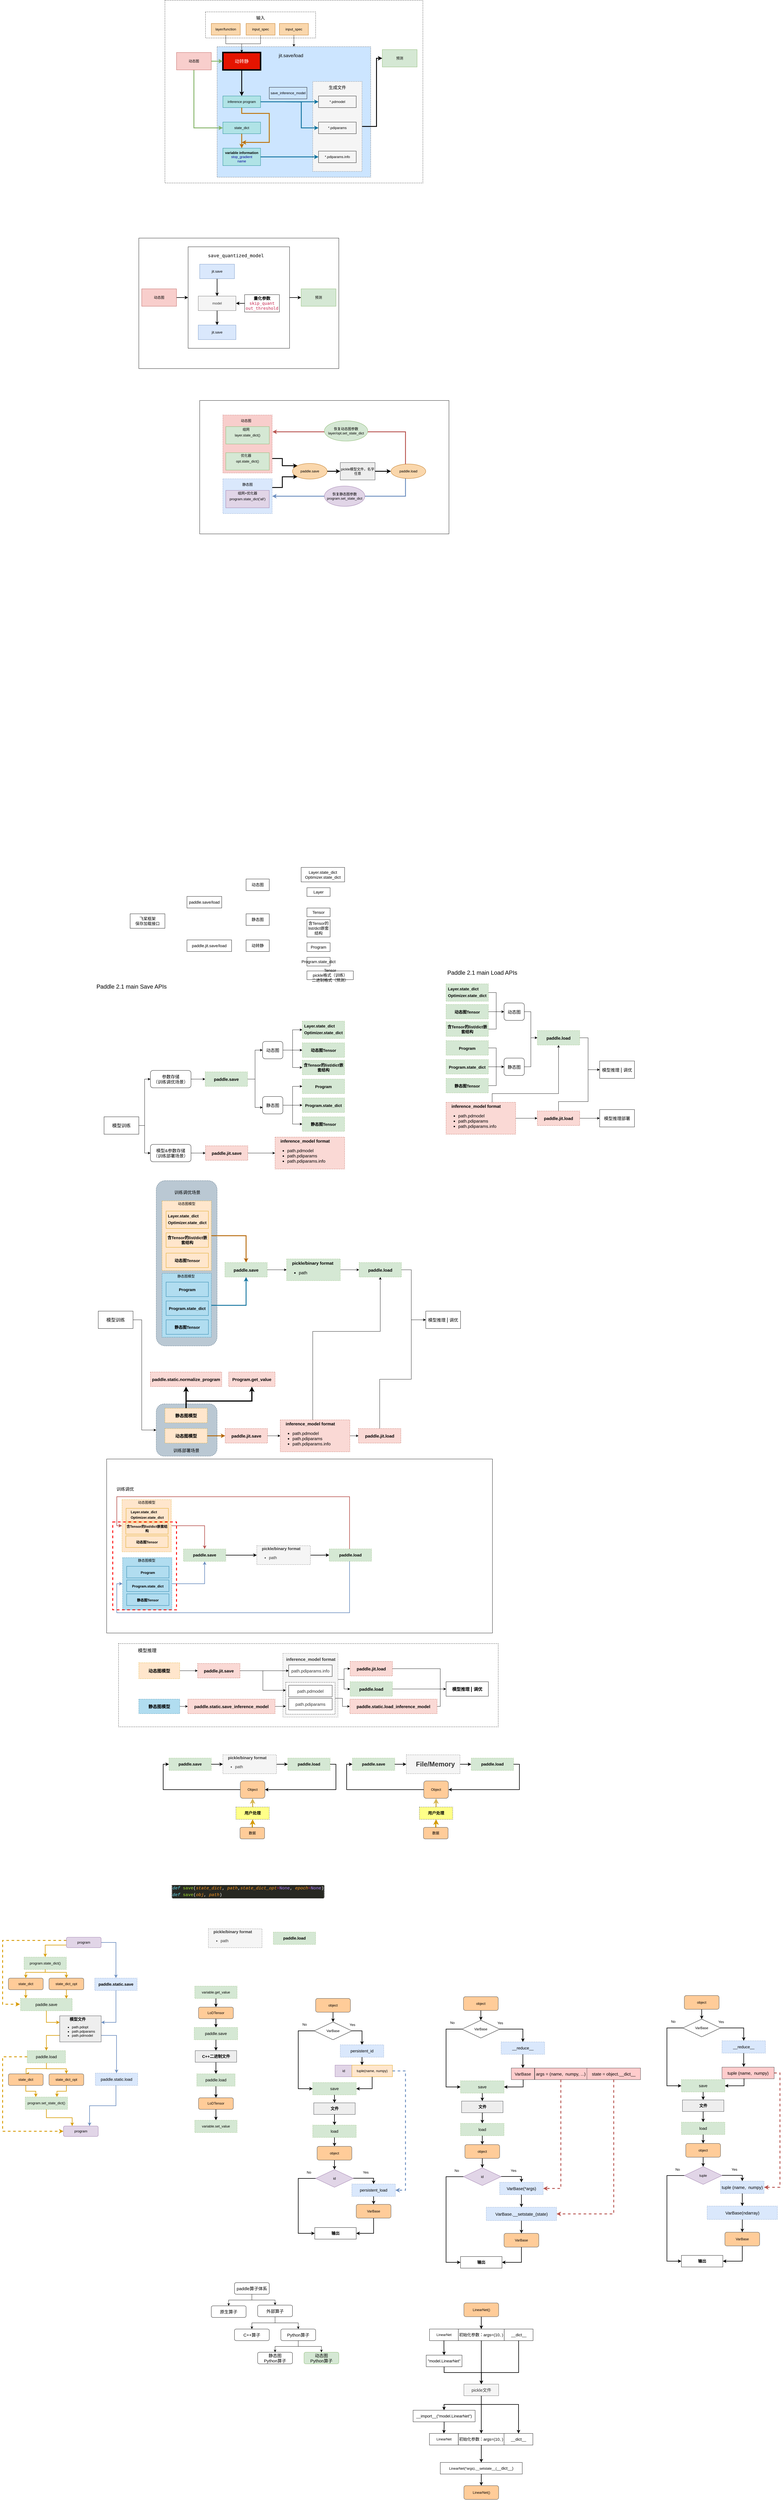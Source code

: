 <mxfile version="14.7.10" type="github" pages="4">
  <diagram id="uEBJ2LFbih4l7-N4XgLi" name="Page-1">
    <mxGraphModel dx="1812" dy="592" grid="1" gridSize="10" guides="1" tooltips="1" connect="1" arrows="1" fold="1" page="1" pageScale="1" pageWidth="827" pageHeight="1169" math="0" shadow="0">
      <root>
        <mxCell id="0" />
        <mxCell id="1" parent="0" />
        <mxCell id="pZal6IcKLXGHTKN8507M-109" value="" style="rounded=0;whiteSpace=wrap;html=1;dashed=1;" parent="1" vertex="1">
          <mxGeometry x="-160" y="5796.5" width="1310" height="287" as="geometry" />
        </mxCell>
        <mxCell id="pZal6IcKLXGHTKN8507M-106" style="edgeStyle=orthogonalEdgeStyle;rounded=0;jumpSize=3;orthogonalLoop=1;jettySize=auto;html=1;entryX=0;entryY=0.5;entryDx=0;entryDy=0;strokeColor=#000000;strokeWidth=1;" parent="1" source="pZal6IcKLXGHTKN8507M-28" target="pZal6IcKLXGHTKN8507M-29" edge="1">
          <mxGeometry relative="1" as="geometry">
            <Array as="points">
              <mxPoint x="618" y="5920" />
              <mxPoint x="618" y="5883" />
            </Array>
          </mxGeometry>
        </mxCell>
        <mxCell id="pZal6IcKLXGHTKN8507M-107" style="edgeStyle=orthogonalEdgeStyle;rounded=0;jumpSize=3;orthogonalLoop=1;jettySize=auto;html=1;entryX=0;entryY=0.5;entryDx=0;entryDy=0;strokeColor=#000000;strokeWidth=1;" parent="1" source="pZal6IcKLXGHTKN8507M-28" target="pZal6IcKLXGHTKN8507M-40" edge="1">
          <mxGeometry relative="1" as="geometry">
            <Array as="points">
              <mxPoint x="618" y="5920" />
              <mxPoint x="618" y="5953" />
            </Array>
          </mxGeometry>
        </mxCell>
        <mxCell id="pZal6IcKLXGHTKN8507M-28" value="&lt;div style=&quot;text-align: center&quot;&gt;&lt;br&gt;&lt;/div&gt;" style="rounded=0;whiteSpace=wrap;html=1;dashed=1;align=left;fillColor=#f5f5f5;strokeColor=#666666;fontColor=#333333;" parent="1" vertex="1">
          <mxGeometry x="407" y="5830" width="190" height="220" as="geometry" />
        </mxCell>
        <mxCell id="pZal6IcKLXGHTKN8507M-100" style="edgeStyle=orthogonalEdgeStyle;rounded=0;orthogonalLoop=1;jettySize=auto;html=1;entryX=0;entryY=0.5;entryDx=0;entryDy=0;strokeColor=#000000;strokeWidth=1;" parent="1" source="pZal6IcKLXGHTKN8507M-93" target="pZal6IcKLXGHTKN8507M-99" edge="1">
          <mxGeometry relative="1" as="geometry" />
        </mxCell>
        <mxCell id="pZal6IcKLXGHTKN8507M-93" value="" style="rounded=0;whiteSpace=wrap;html=1;dashed=1;" parent="1" vertex="1">
          <mxGeometry x="417" y="5930" width="170" height="110" as="geometry" />
        </mxCell>
        <mxCell id="pZal6IcKLXGHTKN8507M-53" value="" style="rounded=0;whiteSpace=wrap;html=1;" parent="1" vertex="1">
          <mxGeometry x="-201" y="5160" width="1331" height="600" as="geometry" />
        </mxCell>
        <mxCell id="V-hVtXNCJ0RljTgiBPyl-197" value="" style="rounded=1;whiteSpace=wrap;html=1;dashed=1;fillColor=#bac8d3;strokeColor=#23445d;" parent="1" vertex="1">
          <mxGeometry x="-30" y="4200" width="210" height="570" as="geometry" />
        </mxCell>
        <mxCell id="V-hVtXNCJ0RljTgiBPyl-208" value="&lt;p style=&quot;line-height: 150%&quot;&gt;&lt;/p&gt;&lt;b style=&quot;font-size: 14px&quot;&gt;&lt;div style=&quot;text-align: left&quot;&gt;&lt;br&gt;&lt;/div&gt;&lt;/b&gt;&lt;p&gt;&lt;/p&gt;" style="rounded=0;whiteSpace=wrap;html=1;dashed=1;strokeColor=#10739e;fillColor=#b1ddf0;" parent="1" vertex="1">
          <mxGeometry x="-10" y="4520" width="170" height="220" as="geometry" />
        </mxCell>
        <mxCell id="V-hVtXNCJ0RljTgiBPyl-220" style="edgeStyle=orthogonalEdgeStyle;rounded=0;orthogonalLoop=1;jettySize=auto;html=1;entryX=0.5;entryY=0;entryDx=0;entryDy=0;fillColor=#fad7ac;strokeColor=#b46504;jumpSize=9;strokeWidth=3;" parent="1" source="V-hVtXNCJ0RljTgiBPyl-215" target="V-hVtXNCJ0RljTgiBPyl-213" edge="1">
          <mxGeometry relative="1" as="geometry" />
        </mxCell>
        <mxCell id="V-hVtXNCJ0RljTgiBPyl-215" value="" style="rounded=0;whiteSpace=wrap;html=1;dashed=1;strokeColor=#d79b00;fillColor=#ffe6cc;" parent="1" vertex="1">
          <mxGeometry x="-10" y="4270" width="170" height="240" as="geometry" />
        </mxCell>
        <mxCell id="vFZj6HboasWms6hBBT86-83" value="" style="rounded=0;whiteSpace=wrap;html=1;strokeWidth=1;" parent="1" vertex="1">
          <mxGeometry x="120" y="1510" width="860" height="460" as="geometry" />
        </mxCell>
        <mxCell id="vFZj6HboasWms6hBBT86-77" style="edgeStyle=orthogonalEdgeStyle;rounded=0;orthogonalLoop=1;jettySize=auto;html=1;entryX=0;entryY=0;entryDx=0;entryDy=0;strokeWidth=3;exitX=1;exitY=0.75;exitDx=0;exitDy=0;" parent="1" source="vFZj6HboasWms6hBBT86-63" target="vFZj6HboasWms6hBBT86-69" edge="1">
          <mxGeometry relative="1" as="geometry" />
        </mxCell>
        <mxCell id="vFZj6HboasWms6hBBT86-63" value="" style="rounded=0;whiteSpace=wrap;html=1;strokeColor=#b85450;strokeWidth=1;fillColor=#f8cecc;dashed=1;" parent="1" vertex="1">
          <mxGeometry x="200" y="1560" width="170" height="200" as="geometry" />
        </mxCell>
        <mxCell id="vFZj6HboasWms6hBBT86-81" style="edgeStyle=orthogonalEdgeStyle;rounded=0;orthogonalLoop=1;jettySize=auto;html=1;entryX=0;entryY=1;entryDx=0;entryDy=0;strokeWidth=3;exitX=1;exitY=0.25;exitDx=0;exitDy=0;" parent="1" source="vFZj6HboasWms6hBBT86-65" target="vFZj6HboasWms6hBBT86-69" edge="1">
          <mxGeometry relative="1" as="geometry" />
        </mxCell>
        <mxCell id="vFZj6HboasWms6hBBT86-65" value="" style="rounded=0;whiteSpace=wrap;html=1;strokeColor=#6c8ebf;strokeWidth=1;fillColor=#dae8fc;dashed=1;" parent="1" vertex="1">
          <mxGeometry x="200" y="1780" width="170" height="120" as="geometry" />
        </mxCell>
        <mxCell id="vFZj6HboasWms6hBBT86-53" value="" style="rounded=0;whiteSpace=wrap;html=1;strokeWidth=1;" parent="1" vertex="1">
          <mxGeometry x="-90" y="950" width="690" height="450" as="geometry" />
        </mxCell>
        <mxCell id="vFZj6HboasWms6hBBT86-52" style="edgeStyle=orthogonalEdgeStyle;rounded=0;orthogonalLoop=1;jettySize=auto;html=1;entryX=0;entryY=0.5;entryDx=0;entryDy=0;strokeWidth=2;" parent="1" source="vFZj6HboasWms6hBBT86-38" target="vFZj6HboasWms6hBBT86-50" edge="1">
          <mxGeometry relative="1" as="geometry" />
        </mxCell>
        <mxCell id="vFZj6HboasWms6hBBT86-38" value="" style="rounded=0;whiteSpace=wrap;html=1;" parent="1" vertex="1">
          <mxGeometry x="80" y="980" width="350" height="350" as="geometry" />
        </mxCell>
        <mxCell id="vFZj6HboasWms6hBBT86-36" value="" style="rounded=0;whiteSpace=wrap;html=1;dashed=1;strokeWidth=1;" parent="1" vertex="1">
          <mxGeometry y="130" width="890" height="630" as="geometry" />
        </mxCell>
        <mxCell id="vFZj6HboasWms6hBBT86-22" value="" style="rounded=0;whiteSpace=wrap;html=1;dashed=1;strokeWidth=1;fillColor=#cce5ff;strokeColor=#36393d;" parent="1" vertex="1">
          <mxGeometry x="180" y="290" width="530" height="450" as="geometry" />
        </mxCell>
        <mxCell id="vFZj6HboasWms6hBBT86-32" value="" style="rounded=0;whiteSpace=wrap;html=1;dashed=1;strokeWidth=1;fillColor=none;" parent="1" vertex="1">
          <mxGeometry x="140" y="170" width="380" height="90" as="geometry" />
        </mxCell>
        <mxCell id="vFZj6HboasWms6hBBT86-35" style="edgeStyle=orthogonalEdgeStyle;rounded=0;orthogonalLoop=1;jettySize=auto;html=1;entryX=0;entryY=0.5;entryDx=0;entryDy=0;strokeWidth=3;" parent="1" source="vFZj6HboasWms6hBBT86-20" target="vFZj6HboasWms6hBBT86-34" edge="1">
          <mxGeometry relative="1" as="geometry">
            <Array as="points">
              <mxPoint x="730" y="565" />
              <mxPoint x="730" y="330" />
            </Array>
          </mxGeometry>
        </mxCell>
        <mxCell id="vFZj6HboasWms6hBBT86-20" value="" style="rounded=0;whiteSpace=wrap;html=1;strokeWidth=1;fillColor=#f5f5f5;dashed=1;strokeColor=#666666;fontColor=#333333;" parent="1" vertex="1">
          <mxGeometry x="510" y="410" width="170" height="310" as="geometry" />
        </mxCell>
        <mxCell id="vFZj6HboasWms6hBBT86-19" style="edgeStyle=orthogonalEdgeStyle;rounded=0;orthogonalLoop=1;jettySize=auto;html=1;entryX=0.5;entryY=0;entryDx=0;entryDy=0;strokeWidth=3;" parent="1" source="vFZj6HboasWms6hBBT86-1" target="vFZj6HboasWms6hBBT86-3" edge="1">
          <mxGeometry relative="1" as="geometry" />
        </mxCell>
        <mxCell id="vFZj6HboasWms6hBBT86-1" value="&lt;font style=&quot;font-size: 16px&quot;&gt;动转静&lt;/font&gt;" style="rounded=0;whiteSpace=wrap;html=1;fillColor=#e51400;strokeWidth=5;fontColor=#ffffff;" parent="1" vertex="1">
          <mxGeometry x="200" y="310" width="130" height="60" as="geometry" />
        </mxCell>
        <mxCell id="vFZj6HboasWms6hBBT86-17" style="edgeStyle=orthogonalEdgeStyle;rounded=0;orthogonalLoop=1;jettySize=auto;html=1;entryX=0;entryY=0.5;entryDx=0;entryDy=0;fillColor=#d5e8d4;strokeColor=#82b366;strokeWidth=3;gradientColor=#97d077;" parent="1" source="vFZj6HboasWms6hBBT86-2" target="vFZj6HboasWms6hBBT86-1" edge="1">
          <mxGeometry relative="1" as="geometry" />
        </mxCell>
        <mxCell id="vFZj6HboasWms6hBBT86-18" style="edgeStyle=orthogonalEdgeStyle;rounded=0;orthogonalLoop=1;jettySize=auto;html=1;entryX=0;entryY=0.5;entryDx=0;entryDy=0;fillColor=#d5e8d4;strokeColor=#82b366;strokeWidth=3;gradientColor=#97d077;" parent="1" source="vFZj6HboasWms6hBBT86-2" target="vFZj6HboasWms6hBBT86-4" edge="1">
          <mxGeometry relative="1" as="geometry">
            <Array as="points">
              <mxPoint x="100" y="570" />
            </Array>
          </mxGeometry>
        </mxCell>
        <mxCell id="vFZj6HboasWms6hBBT86-2" value="动态图" style="rounded=0;whiteSpace=wrap;html=1;fillColor=#f8cecc;strokeColor=#b85450;" parent="1" vertex="1">
          <mxGeometry x="40" y="310" width="120" height="60" as="geometry" />
        </mxCell>
        <mxCell id="vFZj6HboasWms6hBBT86-10" style="edgeStyle=orthogonalEdgeStyle;rounded=0;orthogonalLoop=1;jettySize=auto;html=1;entryX=0;entryY=0.5;entryDx=0;entryDy=0;fillColor=#b1ddf0;strokeColor=#10739e;strokeWidth=3;" parent="1" source="vFZj6HboasWms6hBBT86-3" target="vFZj6HboasWms6hBBT86-7" edge="1">
          <mxGeometry relative="1" as="geometry" />
        </mxCell>
        <mxCell id="vFZj6HboasWms6hBBT86-16" style="edgeStyle=orthogonalEdgeStyle;rounded=0;orthogonalLoop=1;jettySize=auto;html=1;fillColor=#f0a30a;strokeColor=#BD7000;strokeWidth=3;" parent="1" source="vFZj6HboasWms6hBBT86-3" edge="1">
          <mxGeometry relative="1" as="geometry">
            <mxPoint x="265" y="620" as="targetPoint" />
            <Array as="points">
              <mxPoint x="265" y="520" />
              <mxPoint x="360" y="520" />
            </Array>
          </mxGeometry>
        </mxCell>
        <mxCell id="vFZj6HboasWms6hBBT86-3" value="inference program" style="rounded=0;whiteSpace=wrap;html=1;fillColor=#b0e3e6;strokeColor=#0e8088;" parent="1" vertex="1">
          <mxGeometry x="200" y="460" width="130" height="40" as="geometry" />
        </mxCell>
        <mxCell id="vFZj6HboasWms6hBBT86-11" style="edgeStyle=orthogonalEdgeStyle;rounded=0;orthogonalLoop=1;jettySize=auto;html=1;entryX=0;entryY=0.5;entryDx=0;entryDy=0;fillColor=#b1ddf0;strokeColor=#10739e;strokeWidth=3;" parent="1" target="vFZj6HboasWms6hBBT86-8" edge="1">
          <mxGeometry relative="1" as="geometry">
            <mxPoint x="410" y="480" as="sourcePoint" />
          </mxGeometry>
        </mxCell>
        <mxCell id="vFZj6HboasWms6hBBT86-14" style="edgeStyle=orthogonalEdgeStyle;rounded=0;orthogonalLoop=1;jettySize=auto;html=1;entryX=0.5;entryY=0;entryDx=0;entryDy=0;fillColor=#f0a30a;strokeColor=#BD7000;strokeWidth=3;" parent="1" source="vFZj6HboasWms6hBBT86-4" target="vFZj6HboasWms6hBBT86-5" edge="1">
          <mxGeometry relative="1" as="geometry" />
        </mxCell>
        <mxCell id="vFZj6HboasWms6hBBT86-4" value="state_dict" style="rounded=0;whiteSpace=wrap;html=1;fillColor=#b0e3e6;strokeColor=#0e8088;" parent="1" vertex="1">
          <mxGeometry x="200" y="550" width="130" height="40" as="geometry" />
        </mxCell>
        <mxCell id="vFZj6HboasWms6hBBT86-12" style="edgeStyle=orthogonalEdgeStyle;rounded=0;orthogonalLoop=1;jettySize=auto;html=1;entryX=0;entryY=0.5;entryDx=0;entryDy=0;fillColor=#b1ddf0;strokeColor=#10739e;strokeWidth=3;" parent="1" source="vFZj6HboasWms6hBBT86-5" target="vFZj6HboasWms6hBBT86-9" edge="1">
          <mxGeometry relative="1" as="geometry" />
        </mxCell>
        <mxCell id="vFZj6HboasWms6hBBT86-5" value="&lt;b&gt;variable information&lt;/b&gt;&lt;br&gt;&lt;font color=&quot;#000099&quot;&gt;stop_gradient&lt;br&gt;name&lt;/font&gt;" style="rounded=0;whiteSpace=wrap;html=1;fillColor=#b0e3e6;strokeColor=#0e8088;" parent="1" vertex="1">
          <mxGeometry x="200" y="640" width="130" height="60" as="geometry" />
        </mxCell>
        <mxCell id="vFZj6HboasWms6hBBT86-6" value="save_inference_model" style="rounded=0;whiteSpace=wrap;html=1;fillColor=none;" parent="1" vertex="1">
          <mxGeometry x="360" y="430" width="130" height="40" as="geometry" />
        </mxCell>
        <mxCell id="vFZj6HboasWms6hBBT86-7" value="*.pdmodel" style="rounded=0;whiteSpace=wrap;html=1;fillColor=none;" parent="1" vertex="1">
          <mxGeometry x="530" y="460" width="130" height="40" as="geometry" />
        </mxCell>
        <mxCell id="vFZj6HboasWms6hBBT86-8" value="*.pdiparams" style="rounded=0;whiteSpace=wrap;html=1;fillColor=none;" parent="1" vertex="1">
          <mxGeometry x="530" y="550" width="130" height="40" as="geometry" />
        </mxCell>
        <mxCell id="vFZj6HboasWms6hBBT86-9" value="*.pdiparams.info" style="rounded=0;whiteSpace=wrap;html=1;fillColor=none;" parent="1" vertex="1">
          <mxGeometry x="530" y="650" width="130" height="40" as="geometry" />
        </mxCell>
        <mxCell id="vFZj6HboasWms6hBBT86-21" value="&lt;font style=&quot;font-size: 15px&quot;&gt;生成文件&lt;/font&gt;" style="text;html=1;strokeColor=none;fillColor=none;align=center;verticalAlign=middle;whiteSpace=wrap;rounded=0;dashed=1;" parent="1" vertex="1">
          <mxGeometry x="560" y="420" width="70" height="20" as="geometry" />
        </mxCell>
        <mxCell id="vFZj6HboasWms6hBBT86-23" value="&lt;font style=&quot;font-size: 16px&quot;&gt;jit.save/load&lt;/font&gt;" style="text;html=1;strokeColor=none;fillColor=none;align=center;verticalAlign=middle;whiteSpace=wrap;rounded=0;dashed=1;" parent="1" vertex="1">
          <mxGeometry x="400" y="310" width="70" height="20" as="geometry" />
        </mxCell>
        <mxCell id="vFZj6HboasWms6hBBT86-28" style="edgeStyle=orthogonalEdgeStyle;rounded=0;orthogonalLoop=1;jettySize=auto;html=1;entryX=0.5;entryY=0;entryDx=0;entryDy=0;" parent="1" source="vFZj6HboasWms6hBBT86-24" target="vFZj6HboasWms6hBBT86-1" edge="1">
          <mxGeometry relative="1" as="geometry" />
        </mxCell>
        <mxCell id="vFZj6HboasWms6hBBT86-24" value="layer/function" style="rounded=0;whiteSpace=wrap;html=1;fillColor=#fad7ac;strokeColor=#b46504;" parent="1" vertex="1">
          <mxGeometry x="160" y="210" width="100" height="40" as="geometry" />
        </mxCell>
        <mxCell id="vFZj6HboasWms6hBBT86-31" style="edgeStyle=orthogonalEdgeStyle;rounded=0;orthogonalLoop=1;jettySize=auto;html=1;entryX=0.5;entryY=0;entryDx=0;entryDy=0;" parent="1" source="vFZj6HboasWms6hBBT86-25" target="vFZj6HboasWms6hBBT86-1" edge="1">
          <mxGeometry relative="1" as="geometry" />
        </mxCell>
        <mxCell id="vFZj6HboasWms6hBBT86-25" value="input_spec" style="rounded=0;whiteSpace=wrap;html=1;fillColor=#fad7ac;strokeColor=#b46504;" parent="1" vertex="1">
          <mxGeometry x="280" y="210" width="100" height="40" as="geometry" />
        </mxCell>
        <mxCell id="vFZj6HboasWms6hBBT86-30" style="edgeStyle=orthogonalEdgeStyle;rounded=0;orthogonalLoop=1;jettySize=auto;html=1;" parent="1" source="vFZj6HboasWms6hBBT86-26" target="vFZj6HboasWms6hBBT86-22" edge="1">
          <mxGeometry relative="1" as="geometry" />
        </mxCell>
        <mxCell id="vFZj6HboasWms6hBBT86-26" value="input_spec" style="rounded=0;whiteSpace=wrap;html=1;fillColor=#fad7ac;strokeColor=#b46504;" parent="1" vertex="1">
          <mxGeometry x="395" y="210" width="100" height="40" as="geometry" />
        </mxCell>
        <mxCell id="vFZj6HboasWms6hBBT86-33" value="&lt;font style=&quot;font-size: 15px&quot;&gt;输入&lt;/font&gt;" style="text;html=1;strokeColor=none;fillColor=none;align=center;verticalAlign=middle;whiteSpace=wrap;rounded=0;dashed=1;" parent="1" vertex="1">
          <mxGeometry x="295" y="180" width="70" height="20" as="geometry" />
        </mxCell>
        <mxCell id="vFZj6HboasWms6hBBT86-34" value="预测" style="rounded=0;whiteSpace=wrap;html=1;fillColor=#d5e8d4;strokeColor=#82b366;" parent="1" vertex="1">
          <mxGeometry x="750" y="300" width="120" height="60" as="geometry" />
        </mxCell>
        <mxCell id="vFZj6HboasWms6hBBT86-42" style="edgeStyle=orthogonalEdgeStyle;rounded=0;orthogonalLoop=1;jettySize=auto;html=1;entryX=0.5;entryY=0;entryDx=0;entryDy=0;strokeWidth=2;" parent="1" source="vFZj6HboasWms6hBBT86-39" target="vFZj6HboasWms6hBBT86-40" edge="1">
          <mxGeometry relative="1" as="geometry" />
        </mxCell>
        <mxCell id="vFZj6HboasWms6hBBT86-39" value="jit.save" style="rounded=0;whiteSpace=wrap;html=1;strokeWidth=1;fillColor=#dae8fc;strokeColor=#6c8ebf;" parent="1" vertex="1">
          <mxGeometry x="120" y="1040" width="120" height="50" as="geometry" />
        </mxCell>
        <mxCell id="vFZj6HboasWms6hBBT86-45" style="edgeStyle=orthogonalEdgeStyle;rounded=0;orthogonalLoop=1;jettySize=auto;html=1;entryX=0.5;entryY=0;entryDx=0;entryDy=0;strokeWidth=2;" parent="1" source="vFZj6HboasWms6hBBT86-40" target="vFZj6HboasWms6hBBT86-44" edge="1">
          <mxGeometry relative="1" as="geometry" />
        </mxCell>
        <mxCell id="vFZj6HboasWms6hBBT86-40" value="model" style="rounded=0;whiteSpace=wrap;html=1;strokeWidth=1;fillColor=#f5f5f5;strokeColor=#666666;fontColor=#333333;" parent="1" vertex="1">
          <mxGeometry x="115" y="1150" width="130" height="50" as="geometry" />
        </mxCell>
        <mxCell id="vFZj6HboasWms6hBBT86-43" style="edgeStyle=orthogonalEdgeStyle;rounded=0;orthogonalLoop=1;jettySize=auto;html=1;entryX=1;entryY=0.5;entryDx=0;entryDy=0;strokeWidth=2;" parent="1" source="vFZj6HboasWms6hBBT86-41" target="vFZj6HboasWms6hBBT86-40" edge="1">
          <mxGeometry relative="1" as="geometry" />
        </mxCell>
        <mxCell id="vFZj6HboasWms6hBBT86-41" value="&lt;span style=&quot;font-family: &amp;#34;source code pro&amp;#34; , monospace ; font-size: 14.4px ; text-align: left ; background-color: rgb(254 , 254 , 254)&quot;&gt;&lt;b&gt;量化参数&lt;/b&gt;&lt;br&gt;&lt;font color=&quot;#c7254e&quot;&gt;skip_quant&lt;/font&gt;&lt;br&gt;&lt;/span&gt;&lt;span style=&quot;color: rgb(199 , 37 , 78) ; font-family: &amp;#34;source code pro&amp;#34; , monospace ; font-size: 14.4px ; text-align: left ; background-color: rgb(254 , 254 , 254)&quot;&gt;out_threshold&lt;/span&gt;&lt;span style=&quot;color: rgb(199 , 37 , 78) ; font-family: &amp;#34;source code pro&amp;#34; , monospace ; font-size: 14.4px ; text-align: left ; background-color: rgb(254 , 254 , 254)&quot;&gt;&lt;br&gt;&lt;/span&gt;" style="rounded=0;whiteSpace=wrap;html=1;strokeWidth=1;fillColor=none;" parent="1" vertex="1">
          <mxGeometry x="275" y="1145" width="120" height="60" as="geometry" />
        </mxCell>
        <mxCell id="vFZj6HboasWms6hBBT86-44" value="jit.save" style="rounded=0;whiteSpace=wrap;html=1;strokeWidth=1;fillColor=#dae8fc;strokeColor=#6c8ebf;" parent="1" vertex="1">
          <mxGeometry x="115" y="1250" width="130" height="50" as="geometry" />
        </mxCell>
        <mxCell id="vFZj6HboasWms6hBBT86-46" value="&lt;span style=&quot;font-family: &amp;#34;source code pro&amp;#34; , monospace ; text-align: left ; background-color: rgb(254 , 254 , 254)&quot;&gt;&lt;font style=&quot;font-size: 16px&quot;&gt;save_quantized_model&lt;/font&gt;&lt;/span&gt;" style="text;html=1;strokeColor=none;fillColor=none;align=center;verticalAlign=middle;whiteSpace=wrap;rounded=0;" parent="1" vertex="1">
          <mxGeometry x="150" y="1000" width="190" height="20" as="geometry" />
        </mxCell>
        <mxCell id="vFZj6HboasWms6hBBT86-51" style="edgeStyle=orthogonalEdgeStyle;rounded=0;orthogonalLoop=1;jettySize=auto;html=1;entryX=0;entryY=0.5;entryDx=0;entryDy=0;strokeWidth=2;" parent="1" source="vFZj6HboasWms6hBBT86-48" target="vFZj6HboasWms6hBBT86-38" edge="1">
          <mxGeometry relative="1" as="geometry" />
        </mxCell>
        <mxCell id="vFZj6HboasWms6hBBT86-48" value="动态图" style="rounded=0;whiteSpace=wrap;html=1;fillColor=#f8cecc;strokeColor=#b85450;" parent="1" vertex="1">
          <mxGeometry x="-80" y="1125" width="120" height="60" as="geometry" />
        </mxCell>
        <mxCell id="vFZj6HboasWms6hBBT86-50" value="预测" style="rounded=0;whiteSpace=wrap;html=1;fillColor=#d5e8d4;strokeColor=#82b366;" parent="1" vertex="1">
          <mxGeometry x="470" y="1125" width="120" height="60" as="geometry" />
        </mxCell>
        <mxCell id="vFZj6HboasWms6hBBT86-55" value="layer.state_dict()" style="rounded=0;whiteSpace=wrap;html=1;strokeColor=#82b366;strokeWidth=1;fillColor=#d5e8d4;" parent="1" vertex="1">
          <mxGeometry x="210" y="1600" width="150" height="60" as="geometry" />
        </mxCell>
        <mxCell id="vFZj6HboasWms6hBBT86-56" value="组网" style="text;html=1;strokeColor=none;fillColor=none;align=center;verticalAlign=middle;whiteSpace=wrap;rounded=0;" parent="1" vertex="1">
          <mxGeometry x="260" y="1600" width="40" height="20" as="geometry" />
        </mxCell>
        <mxCell id="vFZj6HboasWms6hBBT86-57" value="opt.state_dict()" style="rounded=0;whiteSpace=wrap;html=1;strokeColor=#82b366;strokeWidth=1;fillColor=#d5e8d4;" parent="1" vertex="1">
          <mxGeometry x="210" y="1690" width="150" height="60" as="geometry" />
        </mxCell>
        <mxCell id="vFZj6HboasWms6hBBT86-58" value="优化器" style="text;html=1;strokeColor=none;fillColor=none;align=center;verticalAlign=middle;whiteSpace=wrap;rounded=0;" parent="1" vertex="1">
          <mxGeometry x="260" y="1690" width="40" height="20" as="geometry" />
        </mxCell>
        <mxCell id="vFZj6HboasWms6hBBT86-60" value="program.state_dict(&#39;all&#39;)" style="rounded=0;whiteSpace=wrap;html=1;strokeColor=#9673a6;strokeWidth=1;fillColor=#e1d5e7;" parent="1" vertex="1">
          <mxGeometry x="210" y="1820" width="150" height="60" as="geometry" />
        </mxCell>
        <mxCell id="vFZj6HboasWms6hBBT86-61" value="组网+优化器" style="text;html=1;strokeColor=none;fillColor=none;align=center;verticalAlign=middle;whiteSpace=wrap;rounded=0;" parent="1" vertex="1">
          <mxGeometry x="240" y="1820" width="90" height="20" as="geometry" />
        </mxCell>
        <mxCell id="vFZj6HboasWms6hBBT86-64" value="动态图" style="text;html=1;strokeColor=none;fillColor=none;align=center;verticalAlign=middle;whiteSpace=wrap;rounded=0;dashed=1;" parent="1" vertex="1">
          <mxGeometry x="260" y="1570" width="40" height="20" as="geometry" />
        </mxCell>
        <mxCell id="vFZj6HboasWms6hBBT86-67" value="静态图" style="text;html=1;strokeColor=none;fillColor=none;align=center;verticalAlign=middle;whiteSpace=wrap;rounded=0;dashed=1;" parent="1" vertex="1">
          <mxGeometry x="265" y="1790" width="40" height="20" as="geometry" />
        </mxCell>
        <mxCell id="vFZj6HboasWms6hBBT86-78" style="edgeStyle=orthogonalEdgeStyle;rounded=0;orthogonalLoop=1;jettySize=auto;html=1;entryX=0;entryY=0.5;entryDx=0;entryDy=0;strokeWidth=3;" parent="1" source="vFZj6HboasWms6hBBT86-69" target="vFZj6HboasWms6hBBT86-70" edge="1">
          <mxGeometry relative="1" as="geometry" />
        </mxCell>
        <mxCell id="vFZj6HboasWms6hBBT86-69" value="paddle.save" style="ellipse;whiteSpace=wrap;html=1;strokeWidth=1;fillColor=#fad7ac;strokeColor=#b46504;" parent="1" vertex="1">
          <mxGeometry x="440" y="1727" width="120" height="54" as="geometry" />
        </mxCell>
        <mxCell id="vFZj6HboasWms6hBBT86-79" style="edgeStyle=orthogonalEdgeStyle;rounded=0;orthogonalLoop=1;jettySize=auto;html=1;entryX=0;entryY=0.5;entryDx=0;entryDy=0;strokeWidth=3;" parent="1" source="vFZj6HboasWms6hBBT86-70" target="vFZj6HboasWms6hBBT86-71" edge="1">
          <mxGeometry relative="1" as="geometry" />
        </mxCell>
        <mxCell id="vFZj6HboasWms6hBBT86-70" value="pickle模型文件，名字任意" style="rounded=0;whiteSpace=wrap;html=1;strokeWidth=1;fillColor=#eeeeee;strokeColor=#36393d;" parent="1" vertex="1">
          <mxGeometry x="605" y="1724" width="120" height="60" as="geometry" />
        </mxCell>
        <mxCell id="vFZj6HboasWms6hBBT86-72" style="edgeStyle=orthogonalEdgeStyle;rounded=0;orthogonalLoop=1;jettySize=auto;html=1;entryX=1.005;entryY=0.29;entryDx=0;entryDy=0;entryPerimeter=0;strokeWidth=3;fillColor=#f8cecc;strokeColor=#b85450;" parent="1" source="vFZj6HboasWms6hBBT86-71" target="vFZj6HboasWms6hBBT86-63" edge="1">
          <mxGeometry relative="1" as="geometry">
            <Array as="points">
              <mxPoint x="830" y="1618" />
            </Array>
          </mxGeometry>
        </mxCell>
        <mxCell id="vFZj6HboasWms6hBBT86-73" style="edgeStyle=orthogonalEdgeStyle;rounded=0;orthogonalLoop=1;jettySize=auto;html=1;strokeWidth=3;entryX=1;entryY=0.5;entryDx=0;entryDy=0;fillColor=#dae8fc;strokeColor=#6c8ebf;" parent="1" source="vFZj6HboasWms6hBBT86-71" target="vFZj6HboasWms6hBBT86-65" edge="1">
          <mxGeometry relative="1" as="geometry">
            <mxPoint x="380" y="1850" as="targetPoint" />
            <Array as="points">
              <mxPoint x="830" y="1840" />
            </Array>
          </mxGeometry>
        </mxCell>
        <mxCell id="vFZj6HboasWms6hBBT86-71" value="paddle.load" style="ellipse;whiteSpace=wrap;html=1;strokeWidth=1;fillColor=#fad7ac;strokeColor=#b46504;" parent="1" vertex="1">
          <mxGeometry x="780" y="1729" width="120" height="50" as="geometry" />
        </mxCell>
        <mxCell id="vFZj6HboasWms6hBBT86-74" value="恢复动态图参数layer/opt.set_state_dict" style="ellipse;whiteSpace=wrap;html=1;strokeWidth=1;fillColor=#d5e8d4;strokeColor=#82b366;" parent="1" vertex="1">
          <mxGeometry x="550" y="1580" width="150" height="70" as="geometry" />
        </mxCell>
        <mxCell id="vFZj6HboasWms6hBBT86-75" value="恢复静态图参数program.set_state_dict" style="ellipse;whiteSpace=wrap;html=1;strokeWidth=1;fillColor=#e1d5e7;strokeColor=#9673a6;" parent="1" vertex="1">
          <mxGeometry x="550" y="1805" width="140" height="70" as="geometry" />
        </mxCell>
        <mxCell id="V-hVtXNCJ0RljTgiBPyl-16" style="edgeStyle=orthogonalEdgeStyle;rounded=0;orthogonalLoop=1;jettySize=auto;html=1;entryX=0;entryY=0.5;entryDx=0;entryDy=0;" parent="1" source="V-hVtXNCJ0RljTgiBPyl-1" target="V-hVtXNCJ0RljTgiBPyl-2" edge="1">
          <mxGeometry relative="1" as="geometry" />
        </mxCell>
        <mxCell id="V-hVtXNCJ0RljTgiBPyl-17" style="edgeStyle=orthogonalEdgeStyle;rounded=0;orthogonalLoop=1;jettySize=auto;html=1;entryX=0;entryY=0.5;entryDx=0;entryDy=0;" parent="1" source="V-hVtXNCJ0RljTgiBPyl-1" target="V-hVtXNCJ0RljTgiBPyl-3" edge="1">
          <mxGeometry relative="1" as="geometry" />
        </mxCell>
        <mxCell id="V-hVtXNCJ0RljTgiBPyl-1" value="&lt;font style=&quot;font-size: 16px&quot;&gt;模型训练&lt;/font&gt;" style="rounded=0;whiteSpace=wrap;html=1;" parent="1" vertex="1">
          <mxGeometry x="-210" y="3980" width="120" height="60" as="geometry" />
        </mxCell>
        <mxCell id="V-hVtXNCJ0RljTgiBPyl-11" style="edgeStyle=orthogonalEdgeStyle;rounded=0;orthogonalLoop=1;jettySize=auto;html=1;entryX=0;entryY=0.5;entryDx=0;entryDy=0;" parent="1" source="V-hVtXNCJ0RljTgiBPyl-2" target="V-hVtXNCJ0RljTgiBPyl-4" edge="1">
          <mxGeometry relative="1" as="geometry" />
        </mxCell>
        <mxCell id="V-hVtXNCJ0RljTgiBPyl-2" value="&lt;font style=&quot;font-size: 15px&quot;&gt;参数存储&lt;br&gt;（训练调优场景）&lt;/font&gt;" style="rounded=1;whiteSpace=wrap;html=1;" parent="1" vertex="1">
          <mxGeometry x="-50" y="3820" width="140" height="60" as="geometry" />
        </mxCell>
        <mxCell id="V-hVtXNCJ0RljTgiBPyl-18" style="edgeStyle=orthogonalEdgeStyle;rounded=0;orthogonalLoop=1;jettySize=auto;html=1;entryX=0;entryY=0.5;entryDx=0;entryDy=0;" parent="1" source="V-hVtXNCJ0RljTgiBPyl-3" target="V-hVtXNCJ0RljTgiBPyl-5" edge="1">
          <mxGeometry relative="1" as="geometry" />
        </mxCell>
        <mxCell id="V-hVtXNCJ0RljTgiBPyl-3" value="&lt;font style=&quot;font-size: 15px&quot;&gt;模型&amp;amp;参数存储&lt;br&gt;（训练部署场景）&lt;/font&gt;" style="rounded=1;whiteSpace=wrap;html=1;" parent="1" vertex="1">
          <mxGeometry x="-50" y="4075" width="140" height="60" as="geometry" />
        </mxCell>
        <mxCell id="V-hVtXNCJ0RljTgiBPyl-160" style="edgeStyle=orthogonalEdgeStyle;rounded=0;orthogonalLoop=1;jettySize=auto;html=1;entryX=0;entryY=0.5;entryDx=0;entryDy=0;" parent="1" source="V-hVtXNCJ0RljTgiBPyl-4" target="V-hVtXNCJ0RljTgiBPyl-146" edge="1">
          <mxGeometry relative="1" as="geometry" />
        </mxCell>
        <mxCell id="V-hVtXNCJ0RljTgiBPyl-161" style="edgeStyle=orthogonalEdgeStyle;rounded=0;orthogonalLoop=1;jettySize=auto;html=1;entryX=0.003;entryY=0.628;entryDx=0;entryDy=0;entryPerimeter=0;" parent="1" source="V-hVtXNCJ0RljTgiBPyl-4" target="V-hVtXNCJ0RljTgiBPyl-147" edge="1">
          <mxGeometry relative="1" as="geometry" />
        </mxCell>
        <mxCell id="V-hVtXNCJ0RljTgiBPyl-4" value="&lt;b&gt;&lt;font style=&quot;font-size: 15px&quot;&gt;paddle.save&lt;/font&gt;&lt;/b&gt;" style="rounded=0;whiteSpace=wrap;html=1;dashed=1;fillColor=#d5e8d4;strokeColor=#82b366;" parent="1" vertex="1">
          <mxGeometry x="139" y="3825" width="146" height="50" as="geometry" />
        </mxCell>
        <mxCell id="V-hVtXNCJ0RljTgiBPyl-20" style="edgeStyle=orthogonalEdgeStyle;rounded=0;orthogonalLoop=1;jettySize=auto;html=1;entryX=0;entryY=0.5;entryDx=0;entryDy=0;" parent="1" source="V-hVtXNCJ0RljTgiBPyl-5" target="V-hVtXNCJ0RljTgiBPyl-10" edge="1">
          <mxGeometry relative="1" as="geometry" />
        </mxCell>
        <mxCell id="V-hVtXNCJ0RljTgiBPyl-5" value="&lt;b&gt;&lt;font style=&quot;font-size: 15px&quot;&gt;paddle.jit.save&lt;/font&gt;&lt;/b&gt;" style="rounded=0;whiteSpace=wrap;html=1;dashed=1;fillColor=#fad9d5;strokeColor=#ae4132;" parent="1" vertex="1">
          <mxGeometry x="140" y="4080" width="146" height="50" as="geometry" />
        </mxCell>
        <mxCell id="V-hVtXNCJ0RljTgiBPyl-6" value="&lt;p style=&quot;line-height: 150%&quot;&gt;&lt;/p&gt;&lt;b style=&quot;font-size: 14px&quot;&gt;&lt;div style=&quot;text-align: left&quot;&gt;&lt;b style=&quot;line-height: 150%&quot;&gt;Layer.state_dict&lt;/b&gt;&lt;/div&gt;&lt;/b&gt;&lt;div style=&quot;text-align: left ; font-size: 14px&quot;&gt;&lt;b style=&quot;line-height: 180%&quot;&gt;Optimizer.state_dict&lt;/b&gt;&lt;/div&gt;&lt;p&gt;&lt;/p&gt;" style="rounded=0;whiteSpace=wrap;html=1;dashed=1;fillColor=#d5e8d4;strokeColor=#82b366;" parent="1" vertex="1">
          <mxGeometry x="474" y="3650" width="146" height="60" as="geometry" />
        </mxCell>
        <mxCell id="V-hVtXNCJ0RljTgiBPyl-8" value="&lt;b&gt;&lt;font style=&quot;font-size: 14px&quot;&gt;动态图Tensor&lt;/font&gt;&lt;/b&gt;&lt;b&gt;&lt;font style=&quot;font-size: 15px&quot;&gt;&lt;br&gt;&lt;/font&gt;&lt;/b&gt;" style="rounded=0;whiteSpace=wrap;html=1;dashed=1;fillColor=#d5e8d4;strokeColor=#82b366;" parent="1" vertex="1">
          <mxGeometry x="474" y="3725" width="146" height="50" as="geometry" />
        </mxCell>
        <mxCell id="V-hVtXNCJ0RljTgiBPyl-9" value="&lt;b&gt;&lt;font&gt;&lt;font style=&quot;font-size: 14px&quot;&gt;含Tensor的list/dict嵌套结构&lt;/font&gt;&lt;br&gt;&lt;/font&gt;&lt;/b&gt;" style="rounded=0;whiteSpace=wrap;html=1;dashed=1;fillColor=#d5e8d4;strokeColor=#82b366;" parent="1" vertex="1">
          <mxGeometry x="474" y="3785" width="146" height="50" as="geometry" />
        </mxCell>
        <mxCell id="V-hVtXNCJ0RljTgiBPyl-10" value="&lt;div style=&quot;text-align: center&quot;&gt;&lt;b style=&quot;font-size: 15px&quot;&gt;&amp;nbsp; &amp;nbsp; inference_model format&lt;/b&gt;&lt;/div&gt;&lt;font style=&quot;font-size: 15px&quot;&gt;&lt;div&gt;&lt;ul&gt;&lt;li&gt;&lt;span&gt;path.pdmodel&lt;/span&gt;&lt;/li&gt;&lt;li&gt;&lt;span&gt;path.pdiparams&lt;/span&gt;&lt;/li&gt;&lt;li&gt;&lt;span&gt;path.pdiparams.info&lt;/span&gt;&lt;/li&gt;&lt;/ul&gt;&lt;/div&gt;&lt;/font&gt;" style="rounded=0;whiteSpace=wrap;html=1;dashed=1;align=left;fillColor=#fad9d5;strokeColor=#ae4132;" parent="1" vertex="1">
          <mxGeometry x="380" y="4050" width="240" height="110" as="geometry" />
        </mxCell>
        <mxCell id="V-hVtXNCJ0RljTgiBPyl-23" value="&lt;font style=&quot;font-size: 15px&quot;&gt;模型推理&amp;nbsp;&lt;/font&gt;&lt;font style=&quot;font-size: 18px&quot;&gt;|&amp;nbsp;&lt;/font&gt;&lt;font style=&quot;font-size: 15px&quot;&gt;调优&lt;/font&gt;" style="rounded=0;whiteSpace=wrap;html=1;" parent="1" vertex="1">
          <mxGeometry x="1500" y="3787.5" width="120" height="60" as="geometry" />
        </mxCell>
        <mxCell id="V-hVtXNCJ0RljTgiBPyl-194" style="edgeStyle=orthogonalEdgeStyle;rounded=0;orthogonalLoop=1;jettySize=auto;html=1;entryX=0;entryY=0.5;entryDx=0;entryDy=0;" parent="1" source="V-hVtXNCJ0RljTgiBPyl-32" target="V-hVtXNCJ0RljTgiBPyl-23" edge="1">
          <mxGeometry relative="1" as="geometry">
            <Array as="points">
              <mxPoint x="1460" y="3707.5" />
              <mxPoint x="1460" y="3817.5" />
            </Array>
          </mxGeometry>
        </mxCell>
        <mxCell id="V-hVtXNCJ0RljTgiBPyl-32" value="&lt;b&gt;&lt;font style=&quot;font-size: 15px&quot;&gt;paddle.load&lt;/font&gt;&lt;/b&gt;" style="rounded=0;whiteSpace=wrap;html=1;dashed=1;fillColor=#d5e8d4;strokeColor=#82b366;" parent="1" vertex="1">
          <mxGeometry x="1285" y="3682.5" width="146" height="50" as="geometry" />
        </mxCell>
        <mxCell id="V-hVtXNCJ0RljTgiBPyl-192" style="edgeStyle=orthogonalEdgeStyle;rounded=0;orthogonalLoop=1;jettySize=auto;html=1;entryX=0;entryY=0.5;entryDx=0;entryDy=0;" parent="1" source="V-hVtXNCJ0RljTgiBPyl-34" target="V-hVtXNCJ0RljTgiBPyl-191" edge="1">
          <mxGeometry relative="1" as="geometry" />
        </mxCell>
        <mxCell id="V-hVtXNCJ0RljTgiBPyl-195" style="edgeStyle=orthogonalEdgeStyle;rounded=0;orthogonalLoop=1;jettySize=auto;html=1;entryX=0;entryY=0.5;entryDx=0;entryDy=0;" parent="1" source="V-hVtXNCJ0RljTgiBPyl-34" target="V-hVtXNCJ0RljTgiBPyl-23" edge="1">
          <mxGeometry relative="1" as="geometry">
            <Array as="points">
              <mxPoint x="1358" y="3927.5" />
              <mxPoint x="1460" y="3927.5" />
              <mxPoint x="1460" y="3817.5" />
            </Array>
          </mxGeometry>
        </mxCell>
        <mxCell id="V-hVtXNCJ0RljTgiBPyl-34" value="&lt;b&gt;&lt;font style=&quot;font-size: 15px&quot;&gt;paddle.jit.load&lt;/font&gt;&lt;/b&gt;" style="rounded=0;whiteSpace=wrap;html=1;dashed=1;fillColor=#fad9d5;strokeColor=#ae4132;" parent="1" vertex="1">
          <mxGeometry x="1285" y="3960" width="146" height="50" as="geometry" />
        </mxCell>
        <mxCell id="V-hVtXNCJ0RljTgiBPyl-57" style="edgeStyle=orthogonalEdgeStyle;rounded=0;orthogonalLoop=1;jettySize=auto;html=1;entryX=0;entryY=0.5;entryDx=0;entryDy=0;" parent="1" source="V-hVtXNCJ0RljTgiBPyl-39" target="V-hVtXNCJ0RljTgiBPyl-34" edge="1">
          <mxGeometry relative="1" as="geometry" />
        </mxCell>
        <mxCell id="V-hVtXNCJ0RljTgiBPyl-62" style="edgeStyle=orthogonalEdgeStyle;rounded=0;orthogonalLoop=1;jettySize=auto;html=1;entryX=0.5;entryY=1;entryDx=0;entryDy=0;" parent="1" source="V-hVtXNCJ0RljTgiBPyl-39" target="V-hVtXNCJ0RljTgiBPyl-32" edge="1">
          <mxGeometry relative="1" as="geometry">
            <Array as="points">
              <mxPoint x="1129" y="3900" />
              <mxPoint x="1358" y="3900" />
            </Array>
          </mxGeometry>
        </mxCell>
        <mxCell id="V-hVtXNCJ0RljTgiBPyl-39" value="&lt;div style=&quot;text-align: center&quot;&gt;&lt;b style=&quot;font-size: 15px&quot;&gt;&amp;nbsp; &amp;nbsp; inference_model format&lt;/b&gt;&lt;/div&gt;&lt;font style=&quot;font-size: 15px&quot;&gt;&lt;div&gt;&lt;ul&gt;&lt;li&gt;&lt;span&gt;path.pdmodel&lt;/span&gt;&lt;/li&gt;&lt;li&gt;&lt;span&gt;path.pdiparams&lt;/span&gt;&lt;/li&gt;&lt;li&gt;&lt;span&gt;path.pdiparams.info&lt;/span&gt;&lt;/li&gt;&lt;/ul&gt;&lt;/div&gt;&lt;/font&gt;" style="rounded=0;whiteSpace=wrap;html=1;dashed=1;align=left;fillColor=#fad9d5;strokeColor=#ae4132;" parent="1" vertex="1">
          <mxGeometry x="970" y="3930" width="240" height="110" as="geometry" />
        </mxCell>
        <mxCell id="V-hVtXNCJ0RljTgiBPyl-64" value="&lt;font style=&quot;font-size: 20px&quot;&gt;Paddle 2.1 main Load APIs&lt;/font&gt;" style="text;html=1;strokeColor=none;fillColor=none;align=center;verticalAlign=middle;whiteSpace=wrap;rounded=0;dashed=1;" parent="1" vertex="1">
          <mxGeometry x="970" y="3471.5" width="250" height="20" as="geometry" />
        </mxCell>
        <mxCell id="V-hVtXNCJ0RljTgiBPyl-65" value="&lt;font style=&quot;font-size: 20px&quot;&gt;Paddle 2.1 main Save APIs&lt;/font&gt;" style="text;html=1;strokeColor=none;fillColor=none;align=center;verticalAlign=middle;whiteSpace=wrap;rounded=0;dashed=1;" parent="1" vertex="1">
          <mxGeometry x="-240" y="3520" width="250" height="20" as="geometry" />
        </mxCell>
        <mxCell id="V-hVtXNCJ0RljTgiBPyl-130" value="&lt;span style=&quot;font-size: 14px&quot;&gt;飞桨框架&lt;br&gt;保存加载接口&lt;/span&gt;" style="rounded=0;whiteSpace=wrap;html=1;" parent="1" vertex="1">
          <mxGeometry x="-120" y="3280" width="120" height="50" as="geometry" />
        </mxCell>
        <mxCell id="V-hVtXNCJ0RljTgiBPyl-131" value="&lt;span style=&quot;font-size: 14px&quot;&gt;paddle.save/load&lt;/span&gt;" style="rounded=0;whiteSpace=wrap;html=1;" parent="1" vertex="1">
          <mxGeometry x="76" y="3220" width="120" height="40" as="geometry" />
        </mxCell>
        <mxCell id="V-hVtXNCJ0RljTgiBPyl-132" value="&lt;span style=&quot;font-size: 14px&quot;&gt;paddle.jit.save/load&lt;/span&gt;" style="rounded=0;whiteSpace=wrap;html=1;" parent="1" vertex="1">
          <mxGeometry x="76" y="3370" width="154" height="40" as="geometry" />
        </mxCell>
        <mxCell id="V-hVtXNCJ0RljTgiBPyl-133" value="&lt;span style=&quot;font-size: 14px&quot;&gt;动态图&lt;/span&gt;" style="rounded=0;whiteSpace=wrap;html=1;" parent="1" vertex="1">
          <mxGeometry x="280" y="3160" width="80" height="40" as="geometry" />
        </mxCell>
        <mxCell id="V-hVtXNCJ0RljTgiBPyl-134" value="&lt;span style=&quot;font-size: 14px&quot;&gt;静态图&lt;/span&gt;" style="rounded=0;whiteSpace=wrap;html=1;" parent="1" vertex="1">
          <mxGeometry x="280" y="3280" width="80" height="40" as="geometry" />
        </mxCell>
        <mxCell id="V-hVtXNCJ0RljTgiBPyl-135" value="&lt;span style=&quot;font-size: 14px&quot;&gt;动转静&lt;/span&gt;" style="rounded=0;whiteSpace=wrap;html=1;" parent="1" vertex="1">
          <mxGeometry x="280" y="3370" width="80" height="40" as="geometry" />
        </mxCell>
        <mxCell id="V-hVtXNCJ0RljTgiBPyl-136" value="&lt;span style=&quot;font-size: 14px&quot;&gt;Layer.state_dict&lt;br&gt;Optimizer.state_dict&lt;br&gt;&lt;/span&gt;" style="rounded=0;whiteSpace=wrap;html=1;" parent="1" vertex="1">
          <mxGeometry x="470" y="3120" width="150" height="50" as="geometry" />
        </mxCell>
        <mxCell id="V-hVtXNCJ0RljTgiBPyl-137" value="&lt;span style=&quot;font-size: 14px&quot;&gt;Layer&lt;/span&gt;" style="rounded=0;whiteSpace=wrap;html=1;" parent="1" vertex="1">
          <mxGeometry x="490" y="3190" width="80" height="30" as="geometry" />
        </mxCell>
        <mxCell id="V-hVtXNCJ0RljTgiBPyl-139" value="&lt;span style=&quot;font-size: 14px&quot;&gt;Tensor&lt;/span&gt;" style="rounded=0;whiteSpace=wrap;html=1;" parent="1" vertex="1">
          <mxGeometry x="490" y="3260" width="80" height="30" as="geometry" />
        </mxCell>
        <mxCell id="V-hVtXNCJ0RljTgiBPyl-140" value="&lt;span style=&quot;font-size: 14px&quot;&gt;含Tensor的list/dict嵌套结构&lt;/span&gt;" style="rounded=0;whiteSpace=wrap;html=1;" parent="1" vertex="1">
          <mxGeometry x="490" y="3300" width="80" height="60" as="geometry" />
        </mxCell>
        <mxCell id="V-hVtXNCJ0RljTgiBPyl-142" value="&lt;span style=&quot;font-size: 14px&quot;&gt;Program&lt;/span&gt;" style="rounded=0;whiteSpace=wrap;html=1;" parent="1" vertex="1">
          <mxGeometry x="490" y="3380" width="80" height="30" as="geometry" />
        </mxCell>
        <mxCell id="V-hVtXNCJ0RljTgiBPyl-143" value="&lt;span style=&quot;font-size: 14px&quot;&gt;Program.state_dict&lt;/span&gt;" style="rounded=0;whiteSpace=wrap;html=1;" parent="1" vertex="1">
          <mxGeometry x="490" y="3430" width="80" height="30" as="geometry" />
        </mxCell>
        <mxCell id="V-hVtXNCJ0RljTgiBPyl-144" value="&lt;span style=&quot;font-size: 14px&quot;&gt;Tensor&lt;br&gt;pickle格式（训练）&lt;br&gt;二进制格式（预测）&lt;br&gt;&lt;/span&gt;" style="rounded=0;whiteSpace=wrap;html=1;" parent="1" vertex="1">
          <mxGeometry x="490" y="3477" width="160" height="30" as="geometry" />
        </mxCell>
        <mxCell id="V-hVtXNCJ0RljTgiBPyl-150" style="edgeStyle=orthogonalEdgeStyle;rounded=0;orthogonalLoop=1;jettySize=auto;html=1;entryX=0;entryY=0.5;entryDx=0;entryDy=0;" parent="1" source="V-hVtXNCJ0RljTgiBPyl-146" target="V-hVtXNCJ0RljTgiBPyl-8" edge="1">
          <mxGeometry relative="1" as="geometry" />
        </mxCell>
        <mxCell id="V-hVtXNCJ0RljTgiBPyl-151" style="edgeStyle=orthogonalEdgeStyle;rounded=0;orthogonalLoop=1;jettySize=auto;html=1;entryX=0;entryY=0.5;entryDx=0;entryDy=0;" parent="1" source="V-hVtXNCJ0RljTgiBPyl-146" target="V-hVtXNCJ0RljTgiBPyl-9" edge="1">
          <mxGeometry relative="1" as="geometry" />
        </mxCell>
        <mxCell id="V-hVtXNCJ0RljTgiBPyl-185" style="edgeStyle=orthogonalEdgeStyle;rounded=0;orthogonalLoop=1;jettySize=auto;html=1;entryX=0;entryY=0.5;entryDx=0;entryDy=0;" parent="1" source="V-hVtXNCJ0RljTgiBPyl-146" target="V-hVtXNCJ0RljTgiBPyl-6" edge="1">
          <mxGeometry relative="1" as="geometry" />
        </mxCell>
        <mxCell id="V-hVtXNCJ0RljTgiBPyl-146" value="&lt;span style=&quot;font-size: 15px&quot;&gt;动态图&lt;/span&gt;" style="rounded=1;whiteSpace=wrap;html=1;" parent="1" vertex="1">
          <mxGeometry x="337" y="3720" width="70" height="60" as="geometry" />
        </mxCell>
        <mxCell id="V-hVtXNCJ0RljTgiBPyl-155" style="edgeStyle=orthogonalEdgeStyle;rounded=0;orthogonalLoop=1;jettySize=auto;html=1;entryX=0;entryY=0.5;entryDx=0;entryDy=0;" parent="1" source="V-hVtXNCJ0RljTgiBPyl-147" target="V-hVtXNCJ0RljTgiBPyl-153" edge="1">
          <mxGeometry relative="1" as="geometry" />
        </mxCell>
        <mxCell id="V-hVtXNCJ0RljTgiBPyl-156" style="edgeStyle=orthogonalEdgeStyle;rounded=0;orthogonalLoop=1;jettySize=auto;html=1;entryX=0;entryY=0.5;entryDx=0;entryDy=0;" parent="1" source="V-hVtXNCJ0RljTgiBPyl-147" target="V-hVtXNCJ0RljTgiBPyl-154" edge="1">
          <mxGeometry relative="1" as="geometry" />
        </mxCell>
        <mxCell id="V-hVtXNCJ0RljTgiBPyl-157" style="edgeStyle=orthogonalEdgeStyle;rounded=0;orthogonalLoop=1;jettySize=auto;html=1;entryX=0;entryY=0.5;entryDx=0;entryDy=0;" parent="1" source="V-hVtXNCJ0RljTgiBPyl-147" target="V-hVtXNCJ0RljTgiBPyl-152" edge="1">
          <mxGeometry relative="1" as="geometry" />
        </mxCell>
        <mxCell id="V-hVtXNCJ0RljTgiBPyl-147" value="&lt;span style=&quot;font-size: 15px&quot;&gt;静态图&lt;/span&gt;" style="rounded=1;whiteSpace=wrap;html=1;" parent="1" vertex="1">
          <mxGeometry x="337" y="3910" width="70" height="60" as="geometry" />
        </mxCell>
        <mxCell id="V-hVtXNCJ0RljTgiBPyl-152" value="&lt;b&gt;&lt;font style=&quot;font-size: 14px&quot;&gt;静态图Tensor&lt;/font&gt;&lt;/b&gt;&lt;b&gt;&lt;font style=&quot;font-size: 15px&quot;&gt;&lt;br&gt;&lt;/font&gt;&lt;/b&gt;" style="rounded=0;whiteSpace=wrap;html=1;dashed=1;fillColor=#d5e8d4;strokeColor=#82b366;" parent="1" vertex="1">
          <mxGeometry x="474" y="3980" width="146" height="50" as="geometry" />
        </mxCell>
        <mxCell id="V-hVtXNCJ0RljTgiBPyl-153" value="&lt;b&gt;&lt;font style=&quot;font-size: 14px&quot;&gt;Program&lt;/font&gt;&lt;/b&gt;&lt;b&gt;&lt;font style=&quot;font-size: 15px&quot;&gt;&lt;br&gt;&lt;/font&gt;&lt;/b&gt;" style="rounded=0;whiteSpace=wrap;html=1;dashed=1;fillColor=#d5e8d4;strokeColor=#82b366;" parent="1" vertex="1">
          <mxGeometry x="474" y="3850" width="146" height="50" as="geometry" />
        </mxCell>
        <mxCell id="V-hVtXNCJ0RljTgiBPyl-154" value="&lt;b&gt;&lt;font style=&quot;font-size: 14px&quot;&gt;Program.state_dict&lt;/font&gt;&lt;/b&gt;&lt;b&gt;&lt;font style=&quot;font-size: 15px&quot;&gt;&lt;br&gt;&lt;/font&gt;&lt;/b&gt;" style="rounded=0;whiteSpace=wrap;html=1;dashed=1;fillColor=#d5e8d4;strokeColor=#82b366;" parent="1" vertex="1">
          <mxGeometry x="474" y="3915" width="146" height="50" as="geometry" />
        </mxCell>
        <mxCell id="V-hVtXNCJ0RljTgiBPyl-174" style="edgeStyle=orthogonalEdgeStyle;rounded=0;orthogonalLoop=1;jettySize=auto;html=1;entryX=0;entryY=0.5;entryDx=0;entryDy=0;" parent="1" source="V-hVtXNCJ0RljTgiBPyl-162" target="V-hVtXNCJ0RljTgiBPyl-172" edge="1">
          <mxGeometry relative="1" as="geometry" />
        </mxCell>
        <mxCell id="V-hVtXNCJ0RljTgiBPyl-162" value="&lt;p style=&quot;line-height: 150%&quot;&gt;&lt;/p&gt;&lt;b style=&quot;font-size: 14px&quot;&gt;&lt;div style=&quot;text-align: left&quot;&gt;&lt;b style=&quot;line-height: 150%&quot;&gt;Layer.state_dict&lt;/b&gt;&lt;/div&gt;&lt;/b&gt;&lt;div style=&quot;text-align: left ; font-size: 14px&quot;&gt;&lt;b style=&quot;line-height: 180%&quot;&gt;Optimizer.state_dict&lt;/b&gt;&lt;/div&gt;&lt;p&gt;&lt;/p&gt;" style="rounded=0;whiteSpace=wrap;html=1;dashed=1;fillColor=#d5e8d4;strokeColor=#82b366;" parent="1" vertex="1">
          <mxGeometry x="970" y="3521.5" width="146" height="60" as="geometry" />
        </mxCell>
        <mxCell id="V-hVtXNCJ0RljTgiBPyl-176" style="edgeStyle=orthogonalEdgeStyle;rounded=0;orthogonalLoop=1;jettySize=auto;html=1;entryX=0;entryY=0.5;entryDx=0;entryDy=0;" parent="1" source="V-hVtXNCJ0RljTgiBPyl-164" target="V-hVtXNCJ0RljTgiBPyl-172" edge="1">
          <mxGeometry relative="1" as="geometry" />
        </mxCell>
        <mxCell id="V-hVtXNCJ0RljTgiBPyl-164" value="&lt;b&gt;&lt;font style=&quot;font-size: 14px&quot;&gt;动态图Tensor&lt;/font&gt;&lt;/b&gt;&lt;b&gt;&lt;font style=&quot;font-size: 15px&quot;&gt;&lt;br&gt;&lt;/font&gt;&lt;/b&gt;" style="rounded=0;whiteSpace=wrap;html=1;dashed=1;fillColor=#d5e8d4;strokeColor=#82b366;" parent="1" vertex="1">
          <mxGeometry x="970" y="3592.5" width="146" height="50" as="geometry" />
        </mxCell>
        <mxCell id="V-hVtXNCJ0RljTgiBPyl-177" style="edgeStyle=orthogonalEdgeStyle;rounded=0;orthogonalLoop=1;jettySize=auto;html=1;entryX=0;entryY=0.5;entryDx=0;entryDy=0;" parent="1" source="V-hVtXNCJ0RljTgiBPyl-165" target="V-hVtXNCJ0RljTgiBPyl-172" edge="1">
          <mxGeometry relative="1" as="geometry" />
        </mxCell>
        <mxCell id="V-hVtXNCJ0RljTgiBPyl-165" value="&lt;b&gt;&lt;font&gt;&lt;font style=&quot;font-size: 14px&quot;&gt;含Tensor的list/dict嵌套结构&lt;/font&gt;&lt;br&gt;&lt;/font&gt;&lt;/b&gt;" style="rounded=0;whiteSpace=wrap;html=1;dashed=1;fillColor=#d5e8d4;strokeColor=#82b366;" parent="1" vertex="1">
          <mxGeometry x="970" y="3652.5" width="146" height="50" as="geometry" />
        </mxCell>
        <mxCell id="V-hVtXNCJ0RljTgiBPyl-180" style="edgeStyle=orthogonalEdgeStyle;rounded=0;orthogonalLoop=1;jettySize=auto;html=1;entryX=0;entryY=0.5;entryDx=0;entryDy=0;" parent="1" source="V-hVtXNCJ0RljTgiBPyl-166" target="V-hVtXNCJ0RljTgiBPyl-173" edge="1">
          <mxGeometry relative="1" as="geometry" />
        </mxCell>
        <mxCell id="V-hVtXNCJ0RljTgiBPyl-166" value="&lt;b&gt;&lt;font style=&quot;font-size: 14px&quot;&gt;静态图Tensor&lt;/font&gt;&lt;/b&gt;&lt;b&gt;&lt;font style=&quot;font-size: 15px&quot;&gt;&lt;br&gt;&lt;/font&gt;&lt;/b&gt;" style="rounded=0;whiteSpace=wrap;html=1;dashed=1;fillColor=#d5e8d4;strokeColor=#82b366;" parent="1" vertex="1">
          <mxGeometry x="970" y="3847.5" width="146" height="50" as="geometry" />
        </mxCell>
        <mxCell id="V-hVtXNCJ0RljTgiBPyl-178" style="edgeStyle=orthogonalEdgeStyle;rounded=0;orthogonalLoop=1;jettySize=auto;html=1;entryX=0;entryY=0.5;entryDx=0;entryDy=0;" parent="1" source="V-hVtXNCJ0RljTgiBPyl-167" target="V-hVtXNCJ0RljTgiBPyl-173" edge="1">
          <mxGeometry relative="1" as="geometry" />
        </mxCell>
        <mxCell id="V-hVtXNCJ0RljTgiBPyl-167" value="&lt;b&gt;&lt;font style=&quot;font-size: 14px&quot;&gt;Program&lt;/font&gt;&lt;/b&gt;&lt;b&gt;&lt;font style=&quot;font-size: 15px&quot;&gt;&lt;br&gt;&lt;/font&gt;&lt;/b&gt;" style="rounded=0;whiteSpace=wrap;html=1;dashed=1;fillColor=#d5e8d4;strokeColor=#82b366;" parent="1" vertex="1">
          <mxGeometry x="970" y="3717.5" width="146" height="50" as="geometry" />
        </mxCell>
        <mxCell id="V-hVtXNCJ0RljTgiBPyl-179" style="edgeStyle=orthogonalEdgeStyle;rounded=0;orthogonalLoop=1;jettySize=auto;html=1;entryX=0;entryY=0.5;entryDx=0;entryDy=0;" parent="1" source="V-hVtXNCJ0RljTgiBPyl-168" target="V-hVtXNCJ0RljTgiBPyl-173" edge="1">
          <mxGeometry relative="1" as="geometry" />
        </mxCell>
        <mxCell id="V-hVtXNCJ0RljTgiBPyl-168" value="&lt;b&gt;&lt;font style=&quot;font-size: 14px&quot;&gt;Program.state_dict&lt;/font&gt;&lt;/b&gt;&lt;b&gt;&lt;font style=&quot;font-size: 15px&quot;&gt;&lt;br&gt;&lt;/font&gt;&lt;/b&gt;" style="rounded=0;whiteSpace=wrap;html=1;dashed=1;fillColor=#d5e8d4;strokeColor=#82b366;" parent="1" vertex="1">
          <mxGeometry x="970" y="3782.5" width="146" height="50" as="geometry" />
        </mxCell>
        <mxCell id="V-hVtXNCJ0RljTgiBPyl-183" style="edgeStyle=orthogonalEdgeStyle;rounded=0;orthogonalLoop=1;jettySize=auto;html=1;entryX=0;entryY=0.5;entryDx=0;entryDy=0;" parent="1" source="V-hVtXNCJ0RljTgiBPyl-172" target="V-hVtXNCJ0RljTgiBPyl-32" edge="1">
          <mxGeometry relative="1" as="geometry" />
        </mxCell>
        <mxCell id="V-hVtXNCJ0RljTgiBPyl-172" value="&lt;span style=&quot;font-size: 15px&quot;&gt;动态图&lt;/span&gt;" style="rounded=1;whiteSpace=wrap;html=1;" parent="1" vertex="1">
          <mxGeometry x="1170" y="3587.5" width="70" height="60" as="geometry" />
        </mxCell>
        <mxCell id="V-hVtXNCJ0RljTgiBPyl-184" style="edgeStyle=orthogonalEdgeStyle;rounded=0;orthogonalLoop=1;jettySize=auto;html=1;entryX=0;entryY=0.5;entryDx=0;entryDy=0;" parent="1" source="V-hVtXNCJ0RljTgiBPyl-173" target="V-hVtXNCJ0RljTgiBPyl-32" edge="1">
          <mxGeometry relative="1" as="geometry" />
        </mxCell>
        <mxCell id="V-hVtXNCJ0RljTgiBPyl-173" value="&lt;span style=&quot;font-size: 15px&quot;&gt;静态图&lt;/span&gt;" style="rounded=1;whiteSpace=wrap;html=1;" parent="1" vertex="1">
          <mxGeometry x="1170" y="3777.5" width="70" height="60" as="geometry" />
        </mxCell>
        <mxCell id="V-hVtXNCJ0RljTgiBPyl-191" value="&lt;font style=&quot;font-size: 15px&quot;&gt;模型推理&lt;/font&gt;&lt;span style=&quot;font-size: 15px&quot;&gt;部署&lt;/span&gt;" style="rounded=0;whiteSpace=wrap;html=1;" parent="1" vertex="1">
          <mxGeometry x="1500" y="3955" width="120" height="60" as="geometry" />
        </mxCell>
        <mxCell id="V-hVtXNCJ0RljTgiBPyl-239" style="edgeStyle=orthogonalEdgeStyle;rounded=0;orthogonalLoop=1;jettySize=auto;html=1;entryX=0;entryY=0.5;entryDx=0;entryDy=0;exitX=1;exitY=0.5;exitDx=0;exitDy=0;" parent="1" source="V-hVtXNCJ0RljTgiBPyl-196" target="V-hVtXNCJ0RljTgiBPyl-210" edge="1">
          <mxGeometry relative="1" as="geometry">
            <Array as="points">
              <mxPoint x="-80" y="4680" />
              <mxPoint x="-80" y="5060" />
            </Array>
          </mxGeometry>
        </mxCell>
        <mxCell id="V-hVtXNCJ0RljTgiBPyl-196" value="&lt;font style=&quot;font-size: 16px&quot;&gt;模型训练&lt;/font&gt;" style="rounded=0;whiteSpace=wrap;html=1;" parent="1" vertex="1">
          <mxGeometry x="-230" y="4650" width="120" height="60" as="geometry" />
        </mxCell>
        <mxCell id="V-hVtXNCJ0RljTgiBPyl-198" value="&lt;span style=&quot;font-size: 15px&quot;&gt;训练调优场景&lt;/span&gt;" style="text;html=1;strokeColor=none;fillColor=none;align=center;verticalAlign=middle;whiteSpace=wrap;rounded=0;dashed=1;" parent="1" vertex="1">
          <mxGeometry x="-15.5" y="4220" width="185" height="40" as="geometry" />
        </mxCell>
        <mxCell id="V-hVtXNCJ0RljTgiBPyl-199" value="&lt;p style=&quot;line-height: 150%&quot;&gt;&lt;/p&gt;&lt;b style=&quot;font-size: 14px&quot;&gt;&lt;div style=&quot;text-align: left&quot;&gt;&lt;b style=&quot;line-height: 150%&quot;&gt;Layer.state_dict&lt;/b&gt;&lt;/div&gt;&lt;/b&gt;&lt;div style=&quot;text-align: left ; font-size: 14px&quot;&gt;&lt;b style=&quot;line-height: 180%&quot;&gt;Optimizer.state_dict&lt;/b&gt;&lt;/div&gt;&lt;p&gt;&lt;/p&gt;" style="rounded=0;whiteSpace=wrap;html=1;fillColor=#ffe6cc;strokeColor=#d79b00;" parent="1" vertex="1">
          <mxGeometry x="4" y="4305" width="146" height="60" as="geometry" />
        </mxCell>
        <mxCell id="V-hVtXNCJ0RljTgiBPyl-200" value="&lt;b&gt;&lt;font style=&quot;font-size: 14px&quot;&gt;动态图Tensor&lt;/font&gt;&lt;/b&gt;&lt;b&gt;&lt;font style=&quot;font-size: 15px&quot;&gt;&lt;br&gt;&lt;/font&gt;&lt;/b&gt;" style="rounded=0;whiteSpace=wrap;html=1;fillColor=#ffe6cc;strokeColor=#d79b00;" parent="1" vertex="1">
          <mxGeometry x="4" y="4450" width="146" height="50" as="geometry" />
        </mxCell>
        <mxCell id="V-hVtXNCJ0RljTgiBPyl-201" value="&lt;b&gt;&lt;font&gt;&lt;font style=&quot;font-size: 14px&quot;&gt;含Tensor的list/dict嵌套结构&lt;/font&gt;&lt;br&gt;&lt;/font&gt;&lt;/b&gt;" style="rounded=0;whiteSpace=wrap;html=1;fillColor=#ffe6cc;strokeColor=#d79b00;" parent="1" vertex="1">
          <mxGeometry x="4" y="4380" width="146" height="50" as="geometry" />
        </mxCell>
        <mxCell id="V-hVtXNCJ0RljTgiBPyl-202" value="&lt;b&gt;&lt;font style=&quot;font-size: 14px&quot;&gt;静态图Tensor&lt;/font&gt;&lt;/b&gt;&lt;b&gt;&lt;font style=&quot;font-size: 15px&quot;&gt;&lt;br&gt;&lt;/font&gt;&lt;/b&gt;" style="rounded=0;whiteSpace=wrap;html=1;fillColor=#b1ddf0;strokeColor=#10739e;" parent="1" vertex="1">
          <mxGeometry x="4" y="4680" width="146" height="50" as="geometry" />
        </mxCell>
        <mxCell id="V-hVtXNCJ0RljTgiBPyl-203" value="&lt;b&gt;&lt;font style=&quot;font-size: 14px&quot;&gt;Program&lt;/font&gt;&lt;/b&gt;&lt;b&gt;&lt;font style=&quot;font-size: 15px&quot;&gt;&lt;br&gt;&lt;/font&gt;&lt;/b&gt;" style="rounded=0;whiteSpace=wrap;html=1;fillColor=#b1ddf0;strokeColor=#10739e;" parent="1" vertex="1">
          <mxGeometry x="4" y="4550" width="146" height="50" as="geometry" />
        </mxCell>
        <mxCell id="V-hVtXNCJ0RljTgiBPyl-204" value="&lt;b&gt;&lt;font style=&quot;font-size: 14px&quot;&gt;Program.state_dict&lt;/font&gt;&lt;/b&gt;&lt;b&gt;&lt;font style=&quot;font-size: 15px&quot;&gt;&lt;br&gt;&lt;/font&gt;&lt;/b&gt;" style="rounded=0;whiteSpace=wrap;html=1;fillColor=#b1ddf0;strokeColor=#10739e;" parent="1" vertex="1">
          <mxGeometry x="4" y="4615" width="146" height="50" as="geometry" />
        </mxCell>
        <mxCell id="V-hVtXNCJ0RljTgiBPyl-207" value="动态图模型" style="text;html=1;strokeColor=none;fillColor=none;align=center;verticalAlign=middle;whiteSpace=wrap;rounded=0;dashed=1;" parent="1" vertex="1">
          <mxGeometry x="40" y="4270" width="70" height="20" as="geometry" />
        </mxCell>
        <mxCell id="V-hVtXNCJ0RljTgiBPyl-221" style="edgeStyle=orthogonalEdgeStyle;rounded=0;orthogonalLoop=1;jettySize=auto;html=1;entryX=0.5;entryY=1;entryDx=0;entryDy=0;fillColor=#b1ddf0;strokeColor=#10739e;strokeWidth=3;" parent="1" source="V-hVtXNCJ0RljTgiBPyl-208" target="V-hVtXNCJ0RljTgiBPyl-213" edge="1">
          <mxGeometry relative="1" as="geometry" />
        </mxCell>
        <mxCell id="V-hVtXNCJ0RljTgiBPyl-209" value="静态图模型" style="text;html=1;strokeColor=none;fillColor=none;align=center;verticalAlign=middle;whiteSpace=wrap;rounded=0;dashed=1;" parent="1" vertex="1">
          <mxGeometry x="38" y="4520" width="70" height="20" as="geometry" />
        </mxCell>
        <mxCell id="V-hVtXNCJ0RljTgiBPyl-210" value="" style="rounded=1;whiteSpace=wrap;html=1;dashed=1;fillColor=#bac8d3;strokeColor=#23445d;" parent="1" vertex="1">
          <mxGeometry x="-30" y="4970" width="210" height="180" as="geometry" />
        </mxCell>
        <mxCell id="V-hVtXNCJ0RljTgiBPyl-211" value="&lt;span style=&quot;font-size: 15px&quot;&gt;训练部署场景&lt;/span&gt;" style="text;html=1;strokeColor=none;fillColor=none;align=center;verticalAlign=middle;whiteSpace=wrap;rounded=0;dashed=1;" parent="1" vertex="1">
          <mxGeometry x="4" y="5110" width="140" height="40" as="geometry" />
        </mxCell>
        <mxCell id="V-hVtXNCJ0RljTgiBPyl-226" style="edgeStyle=orthogonalEdgeStyle;rounded=0;orthogonalLoop=1;jettySize=auto;html=1;fillColor=#fad7ac;strokeColor=#b46504;strokeWidth=3;" parent="1" source="V-hVtXNCJ0RljTgiBPyl-212" target="V-hVtXNCJ0RljTgiBPyl-224" edge="1">
          <mxGeometry relative="1" as="geometry" />
        </mxCell>
        <mxCell id="V-hVtXNCJ0RljTgiBPyl-212" value="&lt;b&gt;&lt;font style=&quot;font-size: 15px&quot;&gt;动态图模型&lt;/font&gt;&lt;/b&gt;" style="rounded=0;whiteSpace=wrap;html=1;dashed=1;fillColor=#ffe6cc;strokeColor=#d79b00;" parent="1" vertex="1">
          <mxGeometry y="5055" width="146" height="50" as="geometry" />
        </mxCell>
        <mxCell id="V-hVtXNCJ0RljTgiBPyl-223" style="edgeStyle=orthogonalEdgeStyle;rounded=0;orthogonalLoop=1;jettySize=auto;html=1;entryX=0;entryY=0.5;entryDx=0;entryDy=0;fillColor=#d5e8d4;strokeWidth=1;" parent="1" source="V-hVtXNCJ0RljTgiBPyl-213" target="V-hVtXNCJ0RljTgiBPyl-222" edge="1">
          <mxGeometry relative="1" as="geometry" />
        </mxCell>
        <mxCell id="V-hVtXNCJ0RljTgiBPyl-213" value="&lt;b&gt;&lt;font style=&quot;font-size: 15px&quot;&gt;paddle.save&lt;/font&gt;&lt;/b&gt;" style="rounded=0;whiteSpace=wrap;html=1;dashed=1;fillColor=#d5e8d4;strokeColor=#82b366;" parent="1" vertex="1">
          <mxGeometry x="207" y="4482.5" width="146" height="50" as="geometry" />
        </mxCell>
        <mxCell id="V-hVtXNCJ0RljTgiBPyl-230" style="edgeStyle=orthogonalEdgeStyle;rounded=0;orthogonalLoop=1;jettySize=auto;html=1;entryX=0;entryY=0.5;entryDx=0;entryDy=0;" parent="1" source="V-hVtXNCJ0RljTgiBPyl-222" target="V-hVtXNCJ0RljTgiBPyl-228" edge="1">
          <mxGeometry relative="1" as="geometry" />
        </mxCell>
        <mxCell id="V-hVtXNCJ0RljTgiBPyl-222" value="&lt;div style=&quot;text-align: center&quot;&gt;&lt;b style=&quot;font-size: 15px&quot;&gt;&amp;nbsp; &amp;nbsp; pickle/binary format&lt;/b&gt;&lt;/div&gt;&lt;font style=&quot;font-size: 15px&quot;&gt;&lt;div&gt;&lt;ul&gt;&lt;li&gt;&lt;span&gt;path&lt;/span&gt;&lt;/li&gt;&lt;/ul&gt;&lt;/div&gt;&lt;/font&gt;" style="rounded=0;whiteSpace=wrap;html=1;fillColor=#d5e8d4;strokeColor=#82b366;dashed=1;align=left;" parent="1" vertex="1">
          <mxGeometry x="420" y="4470" width="185" height="75" as="geometry" />
        </mxCell>
        <mxCell id="V-hVtXNCJ0RljTgiBPyl-227" style="edgeStyle=orthogonalEdgeStyle;rounded=0;orthogonalLoop=1;jettySize=auto;html=1;" parent="1" source="V-hVtXNCJ0RljTgiBPyl-224" target="V-hVtXNCJ0RljTgiBPyl-225" edge="1">
          <mxGeometry relative="1" as="geometry" />
        </mxCell>
        <mxCell id="V-hVtXNCJ0RljTgiBPyl-224" value="&lt;b&gt;&lt;font style=&quot;font-size: 15px&quot;&gt;paddle.jit.save&lt;/font&gt;&lt;/b&gt;" style="rounded=0;whiteSpace=wrap;html=1;dashed=1;fillColor=#fad9d5;strokeColor=#ae4132;" parent="1" vertex="1">
          <mxGeometry x="208" y="5055" width="146" height="50" as="geometry" />
        </mxCell>
        <mxCell id="V-hVtXNCJ0RljTgiBPyl-231" style="edgeStyle=orthogonalEdgeStyle;rounded=0;orthogonalLoop=1;jettySize=auto;html=1;entryX=0.5;entryY=1;entryDx=0;entryDy=0;" parent="1" source="V-hVtXNCJ0RljTgiBPyl-225" target="V-hVtXNCJ0RljTgiBPyl-228" edge="1">
          <mxGeometry relative="1" as="geometry">
            <mxPoint x="770" y="4670" as="targetPoint" />
            <Array as="points">
              <mxPoint x="510" y="4720" />
              <mxPoint x="743" y="4720" />
            </Array>
          </mxGeometry>
        </mxCell>
        <mxCell id="V-hVtXNCJ0RljTgiBPyl-232" style="edgeStyle=orthogonalEdgeStyle;rounded=0;orthogonalLoop=1;jettySize=auto;html=1;entryX=0;entryY=0.5;entryDx=0;entryDy=0;" parent="1" source="V-hVtXNCJ0RljTgiBPyl-225" target="V-hVtXNCJ0RljTgiBPyl-229" edge="1">
          <mxGeometry relative="1" as="geometry" />
        </mxCell>
        <mxCell id="V-hVtXNCJ0RljTgiBPyl-225" value="&lt;div style=&quot;text-align: center&quot;&gt;&lt;b style=&quot;font-size: 15px&quot;&gt;&amp;nbsp; &amp;nbsp; inference_model format&lt;/b&gt;&lt;/div&gt;&lt;font style=&quot;font-size: 15px&quot;&gt;&lt;div&gt;&lt;ul&gt;&lt;li&gt;&lt;span&gt;path.pdmodel&lt;/span&gt;&lt;/li&gt;&lt;li&gt;&lt;span&gt;path.pdiparams&lt;/span&gt;&lt;/li&gt;&lt;li&gt;&lt;span&gt;path.pdiparams.info&lt;/span&gt;&lt;/li&gt;&lt;/ul&gt;&lt;/div&gt;&lt;/font&gt;" style="rounded=0;whiteSpace=wrap;html=1;dashed=1;align=left;fillColor=#fad9d5;strokeColor=#ae4132;" parent="1" vertex="1">
          <mxGeometry x="398" y="5025" width="240" height="110" as="geometry" />
        </mxCell>
        <mxCell id="V-hVtXNCJ0RljTgiBPyl-236" style="edgeStyle=orthogonalEdgeStyle;rounded=0;orthogonalLoop=1;jettySize=auto;html=1;entryX=0;entryY=0.5;entryDx=0;entryDy=0;" parent="1" source="V-hVtXNCJ0RljTgiBPyl-228" target="V-hVtXNCJ0RljTgiBPyl-235" edge="1">
          <mxGeometry relative="1" as="geometry">
            <Array as="points">
              <mxPoint x="850" y="4508" />
              <mxPoint x="850" y="4680" />
            </Array>
          </mxGeometry>
        </mxCell>
        <mxCell id="V-hVtXNCJ0RljTgiBPyl-228" value="&lt;b&gt;&lt;font style=&quot;font-size: 15px&quot;&gt;paddle.load&lt;/font&gt;&lt;/b&gt;" style="rounded=0;whiteSpace=wrap;html=1;dashed=1;fillColor=#d5e8d4;strokeColor=#82b366;" parent="1" vertex="1">
          <mxGeometry x="670" y="4482.5" width="146" height="50" as="geometry" />
        </mxCell>
        <mxCell id="V-hVtXNCJ0RljTgiBPyl-237" style="edgeStyle=orthogonalEdgeStyle;rounded=0;orthogonalLoop=1;jettySize=auto;html=1;entryX=0;entryY=0.5;entryDx=0;entryDy=0;" parent="1" source="V-hVtXNCJ0RljTgiBPyl-229" target="V-hVtXNCJ0RljTgiBPyl-235" edge="1">
          <mxGeometry relative="1" as="geometry">
            <Array as="points">
              <mxPoint x="850" y="4885" />
              <mxPoint x="850" y="4680" />
            </Array>
          </mxGeometry>
        </mxCell>
        <mxCell id="V-hVtXNCJ0RljTgiBPyl-229" value="&lt;b&gt;&lt;font style=&quot;font-size: 15px&quot;&gt;paddle.jit.load&lt;/font&gt;&lt;/b&gt;" style="rounded=0;whiteSpace=wrap;html=1;dashed=1;fillColor=#fad9d5;strokeColor=#ae4132;" parent="1" vertex="1">
          <mxGeometry x="668" y="5055" width="146" height="50" as="geometry" />
        </mxCell>
        <mxCell id="V-hVtXNCJ0RljTgiBPyl-235" value="&lt;font style=&quot;font-size: 15px&quot;&gt;模型推理&amp;nbsp;&lt;/font&gt;&lt;font style=&quot;font-size: 18px&quot;&gt;|&amp;nbsp;&lt;/font&gt;&lt;font style=&quot;font-size: 15px&quot;&gt;调优&lt;/font&gt;" style="rounded=0;whiteSpace=wrap;html=1;" parent="1" vertex="1">
          <mxGeometry x="900" y="4650" width="120" height="60" as="geometry" />
        </mxCell>
        <mxCell id="V-hVtXNCJ0RljTgiBPyl-245" style="edgeStyle=orthogonalEdgeStyle;rounded=0;jumpSize=9;orthogonalLoop=1;jettySize=auto;html=1;strokeColor=#000000;strokeWidth=4;entryX=0.5;entryY=1;entryDx=0;entryDy=0;" parent="1" source="V-hVtXNCJ0RljTgiBPyl-242" target="V-hVtXNCJ0RljTgiBPyl-244" edge="1">
          <mxGeometry relative="1" as="geometry">
            <Array as="points">
              <mxPoint x="73" y="4960" />
              <mxPoint x="300" y="4960" />
            </Array>
          </mxGeometry>
        </mxCell>
        <mxCell id="V-hVtXNCJ0RljTgiBPyl-246" style="edgeStyle=orthogonalEdgeStyle;rounded=0;jumpSize=9;orthogonalLoop=1;jettySize=auto;html=1;entryX=0.5;entryY=1;entryDx=0;entryDy=0;strokeColor=#000000;strokeWidth=4;" parent="1" source="V-hVtXNCJ0RljTgiBPyl-242" target="V-hVtXNCJ0RljTgiBPyl-243" edge="1">
          <mxGeometry relative="1" as="geometry" />
        </mxCell>
        <mxCell id="V-hVtXNCJ0RljTgiBPyl-242" value="&lt;b&gt;&lt;font style=&quot;font-size: 15px&quot;&gt;静态图模型&lt;/font&gt;&lt;/b&gt;" style="rounded=0;whiteSpace=wrap;html=1;dashed=1;fillColor=#ffe6cc;strokeColor=#d79b00;" parent="1" vertex="1">
          <mxGeometry y="4985" width="146" height="50" as="geometry" />
        </mxCell>
        <mxCell id="V-hVtXNCJ0RljTgiBPyl-243" value="&lt;font&gt;&lt;span style=&quot;font-size: 15px&quot;&gt;&lt;b&gt;paddle.static.normalize_program&lt;/b&gt;&lt;/span&gt;&lt;/font&gt;" style="rounded=0;whiteSpace=wrap;html=1;dashed=1;fillColor=#fad9d5;strokeColor=#ae4132;" parent="1" vertex="1">
          <mxGeometry x="-50" y="4860" width="246" height="50" as="geometry" />
        </mxCell>
        <mxCell id="V-hVtXNCJ0RljTgiBPyl-244" value="&lt;span style=&quot;font-size: 15px&quot;&gt;&lt;b&gt;Program.get_value&lt;/b&gt;&lt;/span&gt;" style="rounded=0;whiteSpace=wrap;html=1;dashed=1;fillColor=#fad9d5;strokeColor=#ae4132;" parent="1" vertex="1">
          <mxGeometry x="220" y="4860" width="160" height="50" as="geometry" />
        </mxCell>
        <mxCell id="pZal6IcKLXGHTKN8507M-1" value="&lt;p style=&quot;line-height: 150%&quot;&gt;&lt;/p&gt;&lt;b style=&quot;font-size: 14px&quot;&gt;&lt;div style=&quot;text-align: left&quot;&gt;&lt;br&gt;&lt;/div&gt;&lt;/b&gt;&lt;p&gt;&lt;/p&gt;" style="rounded=0;whiteSpace=wrap;html=1;dashed=1;strokeColor=#10739e;fillColor=#b1ddf0;" parent="1" vertex="1">
          <mxGeometry x="-146" y="5499.97" width="170" height="180.03" as="geometry" />
        </mxCell>
        <mxCell id="pZal6IcKLXGHTKN8507M-2" style="edgeStyle=orthogonalEdgeStyle;rounded=0;orthogonalLoop=1;jettySize=auto;html=1;entryX=0.5;entryY=0;entryDx=0;entryDy=0;fillColor=#f8cecc;strokeColor=#b85450;jumpSize=9;strokeWidth=2;" parent="1" source="pZal6IcKLXGHTKN8507M-3" target="pZal6IcKLXGHTKN8507M-13" edge="1">
          <mxGeometry relative="1" as="geometry" />
        </mxCell>
        <mxCell id="pZal6IcKLXGHTKN8507M-3" value="" style="rounded=0;whiteSpace=wrap;html=1;dashed=1;strokeColor=#d79b00;fillColor=#ffe6cc;" parent="1" vertex="1">
          <mxGeometry x="-148" y="5300" width="170" height="180.03" as="geometry" />
        </mxCell>
        <mxCell id="pZal6IcKLXGHTKN8507M-4" value="&lt;p style=&quot;line-height: 150%&quot;&gt;&lt;/p&gt;&lt;b&gt;&lt;div style=&quot;text-align: left&quot;&gt;&lt;b style=&quot;line-height: 150%&quot;&gt;&lt;font style=&quot;font-size: 12px&quot;&gt;Layer.state_dict&lt;/font&gt;&lt;/b&gt;&lt;/div&gt;&lt;/b&gt;&lt;div style=&quot;text-align: left&quot;&gt;&lt;b style=&quot;line-height: 180%&quot;&gt;&lt;font style=&quot;font-size: 12px&quot;&gt;Optimizer.state_dict&lt;/font&gt;&lt;/b&gt;&lt;/div&gt;&lt;p&gt;&lt;/p&gt;" style="rounded=0;whiteSpace=wrap;html=1;fillColor=#ffe6cc;strokeColor=#d79b00;" parent="1" vertex="1">
          <mxGeometry x="-134" y="5330.03" width="146" height="45.03" as="geometry" />
        </mxCell>
        <mxCell id="pZal6IcKLXGHTKN8507M-5" value="&lt;b&gt;&lt;font style=&quot;font-size: 12px&quot;&gt;动态图Tensor&lt;/font&gt;&lt;/b&gt;&lt;b&gt;&lt;font style=&quot;font-size: 15px&quot;&gt;&lt;br&gt;&lt;/font&gt;&lt;/b&gt;" style="rounded=0;whiteSpace=wrap;html=1;fillColor=#ffe6cc;strokeColor=#d79b00;" parent="1" vertex="1">
          <mxGeometry x="-135" y="5425.03" width="146" height="40" as="geometry" />
        </mxCell>
        <mxCell id="pZal6IcKLXGHTKN8507M-6" value="&lt;b&gt;&lt;font&gt;&lt;font style=&quot;font-size: 12px&quot;&gt;含Tensor的list/dict嵌套结构&lt;/font&gt;&lt;br&gt;&lt;/font&gt;&lt;/b&gt;" style="rounded=0;whiteSpace=wrap;html=1;fillColor=#ffe6cc;strokeColor=#d79b00;" parent="1" vertex="1">
          <mxGeometry x="-135" y="5380.03" width="146" height="39.01" as="geometry" />
        </mxCell>
        <mxCell id="pZal6IcKLXGHTKN8507M-7" value="&lt;b&gt;&lt;font style=&quot;font-size: 12px&quot;&gt;静态图Tensor&lt;/font&gt;&lt;/b&gt;&lt;b&gt;&lt;font style=&quot;font-size: 15px&quot;&gt;&lt;br&gt;&lt;/font&gt;&lt;/b&gt;" style="rounded=0;whiteSpace=wrap;html=1;fillColor=#b1ddf0;strokeColor=#10739e;" parent="1" vertex="1">
          <mxGeometry x="-132" y="5625" width="146" height="40" as="geometry" />
        </mxCell>
        <mxCell id="pZal6IcKLXGHTKN8507M-8" value="&lt;b&gt;&lt;font style=&quot;font-size: 12px&quot;&gt;Program&lt;/font&gt;&lt;/b&gt;&lt;b&gt;&lt;font style=&quot;font-size: 15px&quot;&gt;&lt;br&gt;&lt;/font&gt;&lt;/b&gt;" style="rounded=0;whiteSpace=wrap;html=1;fillColor=#b1ddf0;strokeColor=#10739e;" parent="1" vertex="1">
          <mxGeometry x="-132" y="5529.97" width="146" height="40.03" as="geometry" />
        </mxCell>
        <mxCell id="pZal6IcKLXGHTKN8507M-9" value="&lt;b&gt;&lt;font style=&quot;font-size: 12px&quot;&gt;Program.state_dict&lt;/font&gt;&lt;/b&gt;&lt;b&gt;&lt;font style=&quot;font-size: 15px&quot;&gt;&lt;br&gt;&lt;/font&gt;&lt;/b&gt;" style="rounded=0;whiteSpace=wrap;html=1;fillColor=#b1ddf0;strokeColor=#10739e;" parent="1" vertex="1">
          <mxGeometry x="-132" y="5577" width="146" height="40" as="geometry" />
        </mxCell>
        <mxCell id="pZal6IcKLXGHTKN8507M-10" value="动态图模型" style="text;html=1;strokeColor=none;fillColor=none;align=center;verticalAlign=middle;whiteSpace=wrap;rounded=0;dashed=1;" parent="1" vertex="1">
          <mxGeometry x="-98" y="5300" width="70" height="20" as="geometry" />
        </mxCell>
        <mxCell id="pZal6IcKLXGHTKN8507M-11" style="edgeStyle=orthogonalEdgeStyle;rounded=0;orthogonalLoop=1;jettySize=auto;html=1;entryX=0.5;entryY=1;entryDx=0;entryDy=0;fillColor=#dae8fc;strokeColor=#6c8ebf;strokeWidth=2;" parent="1" source="pZal6IcKLXGHTKN8507M-1" target="pZal6IcKLXGHTKN8507M-13" edge="1">
          <mxGeometry relative="1" as="geometry" />
        </mxCell>
        <mxCell id="pZal6IcKLXGHTKN8507M-12" value="静态图模型" style="text;html=1;strokeColor=none;fillColor=none;align=center;verticalAlign=middle;whiteSpace=wrap;rounded=0;dashed=1;" parent="1" vertex="1">
          <mxGeometry x="-98" y="5499.97" width="70" height="20" as="geometry" />
        </mxCell>
        <mxCell id="pZal6IcKLXGHTKN8507M-17" style="edgeStyle=orthogonalEdgeStyle;rounded=0;orthogonalLoop=1;jettySize=auto;html=1;entryX=0;entryY=0.5;entryDx=0;entryDy=0;strokeWidth=2;" parent="1" source="pZal6IcKLXGHTKN8507M-13" target="pZal6IcKLXGHTKN8507M-15" edge="1">
          <mxGeometry relative="1" as="geometry" />
        </mxCell>
        <mxCell id="pZal6IcKLXGHTKN8507M-13" value="&lt;b&gt;&lt;font style=&quot;font-size: 14px&quot;&gt;paddle.save&lt;/font&gt;&lt;/b&gt;" style="rounded=0;whiteSpace=wrap;html=1;dashed=1;fillColor=#d5e8d4;strokeColor=#82b366;" parent="1" vertex="1">
          <mxGeometry x="64" y="5470.25" width="146" height="42.47" as="geometry" />
        </mxCell>
        <mxCell id="pZal6IcKLXGHTKN8507M-14" style="edgeStyle=orthogonalEdgeStyle;rounded=0;orthogonalLoop=1;jettySize=auto;html=1;entryX=0;entryY=0.5;entryDx=0;entryDy=0;strokeWidth=2;" parent="1" source="pZal6IcKLXGHTKN8507M-15" target="pZal6IcKLXGHTKN8507M-16" edge="1">
          <mxGeometry relative="1" as="geometry" />
        </mxCell>
        <mxCell id="pZal6IcKLXGHTKN8507M-15" value="&lt;div style=&quot;text-align: center ; font-size: 14px&quot;&gt;&lt;b&gt;&lt;font style=&quot;font-size: 14px&quot;&gt;&amp;nbsp; &amp;nbsp; pickle/binary format&lt;/font&gt;&lt;/b&gt;&lt;/div&gt;&lt;font style=&quot;font-size: 14px&quot;&gt;&lt;div&gt;&lt;ul&gt;&lt;li&gt;path&lt;/li&gt;&lt;/ul&gt;&lt;/div&gt;&lt;/font&gt;" style="rounded=0;whiteSpace=wrap;html=1;fillColor=#f5f5f5;strokeColor=#666666;dashed=1;align=left;fontColor=#333333;" parent="1" vertex="1">
          <mxGeometry x="317" y="5459" width="185" height="64.97" as="geometry" />
        </mxCell>
        <mxCell id="pZal6IcKLXGHTKN8507M-19" style="edgeStyle=orthogonalEdgeStyle;rounded=0;orthogonalLoop=1;jettySize=auto;html=1;entryX=0;entryY=0.5;entryDx=0;entryDy=0;strokeWidth=2;fillColor=#f8cecc;strokeColor=#b85450;" parent="1" source="pZal6IcKLXGHTKN8507M-16" target="pZal6IcKLXGHTKN8507M-3" edge="1">
          <mxGeometry relative="1" as="geometry">
            <Array as="points">
              <mxPoint x="637" y="5290" />
              <mxPoint x="-166" y="5290" />
              <mxPoint x="-166" y="5390" />
            </Array>
          </mxGeometry>
        </mxCell>
        <mxCell id="pZal6IcKLXGHTKN8507M-20" style="edgeStyle=orthogonalEdgeStyle;rounded=0;orthogonalLoop=1;jettySize=auto;html=1;entryX=0;entryY=0.5;entryDx=0;entryDy=0;fillColor=#dae8fc;strokeColor=#6c8ebf;strokeWidth=2;" parent="1" source="pZal6IcKLXGHTKN8507M-16" target="pZal6IcKLXGHTKN8507M-1" edge="1">
          <mxGeometry relative="1" as="geometry">
            <Array as="points">
              <mxPoint x="637" y="5690" />
              <mxPoint x="-166" y="5690" />
              <mxPoint x="-166" y="5590" />
            </Array>
          </mxGeometry>
        </mxCell>
        <mxCell id="pZal6IcKLXGHTKN8507M-16" value="&lt;b&gt;&lt;font style=&quot;font-size: 14px&quot;&gt;paddle.load&lt;/font&gt;&lt;/b&gt;" style="rounded=0;whiteSpace=wrap;html=1;dashed=1;fillColor=#d5e8d4;strokeColor=#82b366;" parent="1" vertex="1">
          <mxGeometry x="567" y="5470" width="146" height="42.47" as="geometry" />
        </mxCell>
        <mxCell id="pZal6IcKLXGHTKN8507M-23" style="edgeStyle=orthogonalEdgeStyle;rounded=0;orthogonalLoop=1;jettySize=auto;html=1;fillColor=#fad7ac;strokeWidth=1;jumpSize=3;" parent="1" source="pZal6IcKLXGHTKN8507M-24" target="pZal6IcKLXGHTKN8507M-26" edge="1">
          <mxGeometry relative="1" as="geometry" />
        </mxCell>
        <mxCell id="pZal6IcKLXGHTKN8507M-24" value="&lt;b&gt;&lt;font style=&quot;font-size: 15px&quot;&gt;动态图模型&lt;/font&gt;&lt;/b&gt;" style="rounded=0;whiteSpace=wrap;html=1;dashed=1;fillColor=#ffe6cc;strokeColor=#d79b00;" parent="1" vertex="1">
          <mxGeometry x="-90" y="5862.5" width="141" height="55" as="geometry" />
        </mxCell>
        <mxCell id="pZal6IcKLXGHTKN8507M-94" style="edgeStyle=orthogonalEdgeStyle;rounded=0;orthogonalLoop=1;jettySize=auto;html=1;entryX=0;entryY=0.5;entryDx=0;entryDy=0;strokeColor=#000000;strokeWidth=1;" parent="1" source="pZal6IcKLXGHTKN8507M-26" target="pZal6IcKLXGHTKN8507M-68" edge="1">
          <mxGeometry relative="1" as="geometry" />
        </mxCell>
        <mxCell id="pZal6IcKLXGHTKN8507M-102" style="edgeStyle=orthogonalEdgeStyle;rounded=0;orthogonalLoop=1;jettySize=auto;html=1;entryX=0;entryY=0.25;entryDx=0;entryDy=0;strokeColor=#000000;strokeWidth=1;" parent="1" source="pZal6IcKLXGHTKN8507M-26" target="pZal6IcKLXGHTKN8507M-93" edge="1">
          <mxGeometry relative="1" as="geometry" />
        </mxCell>
        <mxCell id="pZal6IcKLXGHTKN8507M-26" value="&lt;b&gt;&lt;font style=&quot;font-size: 15px&quot;&gt;paddle.jit.save&lt;/font&gt;&lt;/b&gt;" style="rounded=0;whiteSpace=wrap;html=1;dashed=1;fillColor=#fad9d5;strokeColor=#ae4132;" parent="1" vertex="1">
          <mxGeometry x="113" y="5865" width="146" height="50" as="geometry" />
        </mxCell>
        <mxCell id="pZal6IcKLXGHTKN8507M-103" style="edgeStyle=orthogonalEdgeStyle;rounded=0;orthogonalLoop=1;jettySize=auto;html=1;entryX=0;entryY=0.5;entryDx=0;entryDy=0;strokeColor=#000000;strokeWidth=1;" parent="1" source="pZal6IcKLXGHTKN8507M-29" target="pZal6IcKLXGHTKN8507M-56" edge="1">
          <mxGeometry relative="1" as="geometry">
            <Array as="points">
              <mxPoint x="950" y="5883" />
              <mxPoint x="950" y="5953" />
            </Array>
          </mxGeometry>
        </mxCell>
        <mxCell id="pZal6IcKLXGHTKN8507M-29" value="&lt;b&gt;&lt;font style=&quot;font-size: 15px&quot;&gt;paddle.jit.load&lt;/font&gt;&lt;/b&gt;" style="rounded=0;whiteSpace=wrap;html=1;dashed=1;fillColor=#fad9d5;strokeColor=#ae4132;" parent="1" vertex="1">
          <mxGeometry x="639" y="5858" width="146" height="50" as="geometry" />
        </mxCell>
        <mxCell id="pZal6IcKLXGHTKN8507M-96" style="edgeStyle=orthogonalEdgeStyle;rounded=0;orthogonalLoop=1;jettySize=auto;html=1;entryX=0;entryY=0.75;entryDx=0;entryDy=0;strokeColor=#000000;strokeWidth=1;" parent="1" source="pZal6IcKLXGHTKN8507M-33" target="pZal6IcKLXGHTKN8507M-93" edge="1">
          <mxGeometry relative="1" as="geometry" />
        </mxCell>
        <mxCell id="pZal6IcKLXGHTKN8507M-33" value="&lt;font&gt;&lt;span style=&quot;font-size: 15px&quot;&gt;&lt;b&gt;paddle.static.save_inference_model&lt;/b&gt;&lt;/span&gt;&lt;/font&gt;" style="rounded=0;whiteSpace=wrap;html=1;dashed=1;fillColor=#fad9d5;strokeColor=#ae4132;" parent="1" vertex="1">
          <mxGeometry x="79" y="5988" width="301" height="50" as="geometry" />
        </mxCell>
        <mxCell id="pZal6IcKLXGHTKN8507M-91" style="edgeStyle=orthogonalEdgeStyle;rounded=0;orthogonalLoop=1;jettySize=auto;html=1;entryX=0;entryY=0.5;entryDx=0;entryDy=0;strokeColor=#000000;strokeWidth=1;" parent="1" source="pZal6IcKLXGHTKN8507M-35" target="pZal6IcKLXGHTKN8507M-33" edge="1">
          <mxGeometry relative="1" as="geometry" />
        </mxCell>
        <mxCell id="pZal6IcKLXGHTKN8507M-35" value="&lt;p style=&quot;line-height: 150%&quot;&gt;&lt;/p&gt;&lt;b style=&quot;font-size: 14px&quot;&gt;&lt;div style=&quot;text-align: left&quot;&gt;&lt;b style=&quot;font-size: 12px ; text-align: center&quot;&gt;&lt;font style=&quot;font-size: 15px&quot;&gt;静态图模型&lt;/font&gt;&lt;/b&gt;&lt;br&gt;&lt;/div&gt;&lt;/b&gt;&lt;p&gt;&lt;/p&gt;" style="rounded=0;whiteSpace=wrap;html=1;dashed=1;strokeColor=#10739e;fillColor=#b1ddf0;" parent="1" vertex="1">
          <mxGeometry x="-90" y="5988" width="141" height="50" as="geometry" />
        </mxCell>
        <mxCell id="pZal6IcKLXGHTKN8507M-104" style="edgeStyle=orthogonalEdgeStyle;rounded=0;orthogonalLoop=1;jettySize=auto;html=1;strokeColor=#000000;strokeWidth=1;" parent="1" source="pZal6IcKLXGHTKN8507M-40" edge="1">
          <mxGeometry relative="1" as="geometry">
            <mxPoint x="979" y="5953" as="targetPoint" />
          </mxGeometry>
        </mxCell>
        <mxCell id="pZal6IcKLXGHTKN8507M-40" value="&lt;b&gt;&lt;font style=&quot;font-size: 15px&quot;&gt;paddle.load&lt;/font&gt;&lt;/b&gt;" style="rounded=0;whiteSpace=wrap;html=1;dashed=1;fillColor=#d5e8d4;strokeColor=#82b366;" parent="1" vertex="1">
          <mxGeometry x="639" y="5928" width="146" height="50" as="geometry" />
        </mxCell>
        <mxCell id="pZal6IcKLXGHTKN8507M-54" value="&lt;font style=&quot;font-size: 15px&quot;&gt;训练调优&lt;/font&gt;" style="text;html=1;strokeColor=none;fillColor=none;align=center;verticalAlign=middle;whiteSpace=wrap;rounded=0;" parent="1" vertex="1">
          <mxGeometry x="-178" y="5253" width="82" height="20" as="geometry" />
        </mxCell>
        <mxCell id="pZal6IcKLXGHTKN8507M-55" value="&lt;font style=&quot;font-size: 16px&quot;&gt;模型推理&lt;/font&gt;" style="text;html=1;strokeColor=none;fillColor=none;align=center;verticalAlign=middle;whiteSpace=wrap;rounded=0;" parent="1" vertex="1">
          <mxGeometry x="-102" y="5810" width="82" height="20" as="geometry" />
        </mxCell>
        <mxCell id="pZal6IcKLXGHTKN8507M-56" value="&lt;b&gt;&lt;font style=&quot;font-size: 15px&quot;&gt;模型推理&amp;nbsp;&lt;/font&gt;&lt;font style=&quot;font-size: 18px&quot;&gt;|&amp;nbsp;&lt;/font&gt;&lt;font style=&quot;font-size: 15px&quot;&gt;调优&lt;/font&gt;&lt;/b&gt;" style="rounded=0;whiteSpace=wrap;html=1;" parent="1" vertex="1">
          <mxGeometry x="970" y="5928" width="146" height="50" as="geometry" />
        </mxCell>
        <mxCell id="pZal6IcKLXGHTKN8507M-67" value="&lt;span style=&quot;color: rgb(51 , 51 , 51) ; font-size: 15px ; text-align: left&quot;&gt;path.pdmodel&lt;/span&gt;" style="rounded=0;whiteSpace=wrap;html=1;" parent="1" vertex="1">
          <mxGeometry x="427" y="5940" width="150" height="40" as="geometry" />
        </mxCell>
        <mxCell id="pZal6IcKLXGHTKN8507M-68" value="&lt;span style=&quot;color: rgb(51 , 51 , 51) ; font-size: 15px ; text-align: left&quot;&gt;path.pdiparams.info&lt;/span&gt;" style="rounded=0;whiteSpace=wrap;html=1;" parent="1" vertex="1">
          <mxGeometry x="427" y="5870" width="150" height="40" as="geometry" />
        </mxCell>
        <mxCell id="pZal6IcKLXGHTKN8507M-69" value="&lt;span style=&quot;color: rgb(51 , 51 , 51) ; font-size: 15px ; text-align: left&quot;&gt;path.pdiparams&lt;/span&gt;" style="rounded=0;whiteSpace=wrap;html=1;" parent="1" vertex="1">
          <mxGeometry x="427" y="5985" width="150" height="40" as="geometry" />
        </mxCell>
        <mxCell id="pZal6IcKLXGHTKN8507M-70" value="&lt;b style=&quot;color: rgb(51 , 51 , 51) ; font-size: 15px&quot;&gt;&amp;nbsp; &amp;nbsp; inference_model format&lt;/b&gt;" style="text;html=1;strokeColor=none;fillColor=none;align=center;verticalAlign=middle;whiteSpace=wrap;rounded=0;" parent="1" vertex="1">
          <mxGeometry x="400" y="5840" width="190" height="20" as="geometry" />
        </mxCell>
        <mxCell id="pZal6IcKLXGHTKN8507M-105" style="edgeStyle=orthogonalEdgeStyle;rounded=0;orthogonalLoop=1;jettySize=auto;html=1;entryX=0;entryY=0.5;entryDx=0;entryDy=0;strokeColor=#000000;strokeWidth=1;" parent="1" source="pZal6IcKLXGHTKN8507M-99" target="pZal6IcKLXGHTKN8507M-56" edge="1">
          <mxGeometry relative="1" as="geometry">
            <Array as="points">
              <mxPoint x="950" y="6013" />
              <mxPoint x="950" y="5953" />
            </Array>
          </mxGeometry>
        </mxCell>
        <mxCell id="pZal6IcKLXGHTKN8507M-99" value="&lt;font&gt;&lt;span style=&quot;font-size: 15px&quot;&gt;&lt;b&gt;paddle.static.load_inference_model&lt;/b&gt;&lt;/span&gt;&lt;/font&gt;" style="rounded=0;whiteSpace=wrap;html=1;dashed=1;fillColor=#fad9d5;strokeColor=#ae4132;" parent="1" vertex="1">
          <mxGeometry x="638" y="5988" width="301" height="50" as="geometry" />
        </mxCell>
        <mxCell id="pZal6IcKLXGHTKN8507M-112" value="" style="rounded=0;whiteSpace=wrap;html=1;dashed=1;strokeWidth=3;fillColor=none;strokeColor=#FF0000;" parent="1" vertex="1">
          <mxGeometry x="-180" y="5377" width="220" height="303" as="geometry" />
        </mxCell>
        <mxCell id="pZal6IcKLXGHTKN8507M-117" style="edgeStyle=orthogonalEdgeStyle;rounded=0;jumpSize=3;orthogonalLoop=1;jettySize=auto;html=1;entryX=0;entryY=0.5;entryDx=0;entryDy=0;strokeColor=#000000;strokeWidth=2;" parent="1" source="pZal6IcKLXGHTKN8507M-113" target="pZal6IcKLXGHTKN8507M-114" edge="1">
          <mxGeometry relative="1" as="geometry" />
        </mxCell>
        <mxCell id="pZal6IcKLXGHTKN8507M-113" value="&lt;b&gt;&lt;font style=&quot;font-size: 14px&quot;&gt;paddle.save&lt;/font&gt;&lt;/b&gt;" style="rounded=0;whiteSpace=wrap;html=1;dashed=1;fillColor=#d5e8d4;strokeColor=#82b366;" parent="1" vertex="1">
          <mxGeometry x="14" y="6191.25" width="146" height="42.47" as="geometry" />
        </mxCell>
        <mxCell id="pZal6IcKLXGHTKN8507M-118" style="edgeStyle=orthogonalEdgeStyle;rounded=0;jumpSize=3;orthogonalLoop=1;jettySize=auto;html=1;entryX=0;entryY=0.5;entryDx=0;entryDy=0;strokeColor=#000000;strokeWidth=2;" parent="1" source="pZal6IcKLXGHTKN8507M-114" target="pZal6IcKLXGHTKN8507M-115" edge="1">
          <mxGeometry relative="1" as="geometry" />
        </mxCell>
        <mxCell id="pZal6IcKLXGHTKN8507M-114" value="&lt;div style=&quot;text-align: center ; font-size: 14px&quot;&gt;&lt;b&gt;&lt;font style=&quot;font-size: 14px&quot;&gt;&amp;nbsp; &amp;nbsp; pickle/binary format&lt;/font&gt;&lt;/b&gt;&lt;/div&gt;&lt;font style=&quot;font-size: 14px&quot;&gt;&lt;div&gt;&lt;ul&gt;&lt;li&gt;path&lt;/li&gt;&lt;/ul&gt;&lt;/div&gt;&lt;/font&gt;" style="rounded=0;whiteSpace=wrap;html=1;fillColor=#f5f5f5;strokeColor=#666666;dashed=1;align=left;fontColor=#333333;" parent="1" vertex="1">
          <mxGeometry x="200" y="6180" width="185" height="64.97" as="geometry" />
        </mxCell>
        <mxCell id="pZal6IcKLXGHTKN8507M-120" style="edgeStyle=orthogonalEdgeStyle;rounded=0;jumpSize=3;orthogonalLoop=1;jettySize=auto;html=1;entryX=1;entryY=0.5;entryDx=0;entryDy=0;strokeColor=#000000;strokeWidth=2;" parent="1" source="pZal6IcKLXGHTKN8507M-115" target="pZal6IcKLXGHTKN8507M-116" edge="1">
          <mxGeometry relative="1" as="geometry">
            <Array as="points">
              <mxPoint x="590" y="6213" />
              <mxPoint x="590" y="6300" />
            </Array>
          </mxGeometry>
        </mxCell>
        <mxCell id="pZal6IcKLXGHTKN8507M-115" value="&lt;b&gt;&lt;font style=&quot;font-size: 14px&quot;&gt;paddle.load&lt;/font&gt;&lt;/b&gt;" style="rounded=0;whiteSpace=wrap;html=1;dashed=1;fillColor=#d5e8d4;strokeColor=#82b366;" parent="1" vertex="1">
          <mxGeometry x="424" y="6191.25" width="146" height="42.47" as="geometry" />
        </mxCell>
        <mxCell id="pZal6IcKLXGHTKN8507M-119" style="edgeStyle=orthogonalEdgeStyle;rounded=0;jumpSize=3;orthogonalLoop=1;jettySize=auto;html=1;entryX=0;entryY=0.5;entryDx=0;entryDy=0;strokeColor=#000000;strokeWidth=2;" parent="1" source="pZal6IcKLXGHTKN8507M-116" target="pZal6IcKLXGHTKN8507M-113" edge="1">
          <mxGeometry relative="1" as="geometry" />
        </mxCell>
        <mxCell id="pZal6IcKLXGHTKN8507M-116" value="Object" style="rounded=1;whiteSpace=wrap;html=1;strokeColor=#36393d;strokeWidth=1;fillColor=#ffcc99;" parent="1" vertex="1">
          <mxGeometry x="260" y="6270" width="85" height="60" as="geometry" />
        </mxCell>
        <mxCell id="pZal6IcKLXGHTKN8507M-122" value="" style="edgeStyle=orthogonalEdgeStyle;rounded=0;jumpSize=3;orthogonalLoop=1;jettySize=auto;html=1;strokeColor=#d6b656;strokeWidth=4;fillColor=#fff2cc;" parent="1" source="pZal6IcKLXGHTKN8507M-121" target="pZal6IcKLXGHTKN8507M-116" edge="1">
          <mxGeometry relative="1" as="geometry" />
        </mxCell>
        <mxCell id="pZal6IcKLXGHTKN8507M-121" value="&lt;b&gt;&lt;font style=&quot;font-size: 14px&quot;&gt;用户处理&lt;/font&gt;&lt;/b&gt;" style="rounded=0;whiteSpace=wrap;html=1;dashed=1;fillColor=#ffff88;strokeColor=#36393d;" parent="1" vertex="1">
          <mxGeometry x="245" y="6360" width="115" height="42.47" as="geometry" />
        </mxCell>
        <mxCell id="pZal6IcKLXGHTKN8507M-124" style="edgeStyle=orthogonalEdgeStyle;rounded=0;jumpSize=3;orthogonalLoop=1;jettySize=auto;html=1;entryX=0.5;entryY=1;entryDx=0;entryDy=0;strokeColor=#000000;strokeWidth=4;" parent="1" source="pZal6IcKLXGHTKN8507M-123" target="pZal6IcKLXGHTKN8507M-121" edge="1">
          <mxGeometry relative="1" as="geometry" />
        </mxCell>
        <mxCell id="pZal6IcKLXGHTKN8507M-125" value="" style="edgeStyle=orthogonalEdgeStyle;rounded=0;jumpSize=3;orthogonalLoop=1;jettySize=auto;html=1;strokeColor=#d79b00;strokeWidth=4;fillColor=#ffe6cc;" parent="1" source="pZal6IcKLXGHTKN8507M-123" target="pZal6IcKLXGHTKN8507M-121" edge="1">
          <mxGeometry relative="1" as="geometry" />
        </mxCell>
        <mxCell id="pZal6IcKLXGHTKN8507M-123" value="数据" style="rounded=1;whiteSpace=wrap;html=1;strokeColor=#36393d;strokeWidth=1;fillColor=#ffcc99;" parent="1" vertex="1">
          <mxGeometry x="259" y="6430" width="85" height="40" as="geometry" />
        </mxCell>
        <mxCell id="pZal6IcKLXGHTKN8507M-134" value="&lt;div style=&quot;color: rgb(248 , 248 , 242) ; background-color: rgb(39 , 40 , 34) ; font-family: &amp;#34;menlo&amp;#34; , &amp;#34;monaco&amp;#34; , &amp;#34;courier new&amp;#34; , monospace ; font-size: 15px ; line-height: 23px&quot;&gt;&lt;div style=&quot;font-family: &amp;#34;menlo&amp;#34; , &amp;#34;monaco&amp;#34; , &amp;#34;courier new&amp;#34; , monospace ; line-height: 23px&quot;&gt;&lt;div style=&quot;line-height: 23px&quot;&gt;&lt;div&gt;&lt;span style=&quot;color: #66d9ef ; font-style: italic&quot;&gt;def&lt;/span&gt; &lt;span style=&quot;color: #a6e22e&quot;&gt;save&lt;/span&gt;(&lt;span style=&quot;color: #fd971f ; font-style: italic&quot;&gt;state_dict&lt;/span&gt;, &lt;span style=&quot;color: #fd971f ; font-style: italic&quot;&gt;path&lt;/span&gt;,&lt;span style=&quot;color: #fd971f ; font-style: italic&quot;&gt;state_dict_opt&lt;/span&gt;&lt;span style=&quot;color: #f92672&quot;&gt;=&lt;/span&gt;&lt;span style=&quot;color: #ae81ff&quot;&gt;None&lt;/span&gt;, &lt;span style=&quot;color: #fd971f ; font-style: italic&quot;&gt;epoch&lt;/span&gt;&lt;span style=&quot;color: #f92672&quot;&gt;=&lt;/span&gt;&lt;span style=&quot;color: #ae81ff&quot;&gt;None&lt;/span&gt;)&lt;/div&gt;&lt;div&gt;&lt;span style=&quot;color: #66d9ef ; font-style: italic&quot;&gt;def&lt;/span&gt; &lt;span style=&quot;color: #a6e22e&quot;&gt;save&lt;/span&gt;(&lt;span style=&quot;color: #fd971f ; font-style: italic&quot;&gt;obj&lt;/span&gt;, &lt;span style=&quot;color: #fd971f ; font-style: italic&quot;&gt;path&lt;/span&gt;)&lt;/div&gt;&lt;/div&gt;&lt;/div&gt;&lt;/div&gt;" style="rounded=0;whiteSpace=wrap;html=1;dashed=1;fillColor=#666666;align=left;" parent="1" vertex="1">
          <mxGeometry x="24" y="6630" width="526" height="42.47" as="geometry" />
        </mxCell>
        <mxCell id="pZal6IcKLXGHTKN8507M-160" style="edgeStyle=orthogonalEdgeStyle;rounded=0;jumpSize=3;orthogonalLoop=1;jettySize=auto;html=1;entryX=0;entryY=0.25;entryDx=0;entryDy=0;strokeColor=#d79b00;strokeWidth=2;fillColor=#ffe6cc;" parent="1" source="pZal6IcKLXGHTKN8507M-137" target="pZal6IcKLXGHTKN8507M-152" edge="1">
          <mxGeometry relative="1" as="geometry" />
        </mxCell>
        <mxCell id="pZal6IcKLXGHTKN8507M-137" value="&lt;font style=&quot;font-size: 14px&quot;&gt;paddle.save&lt;/font&gt;" style="rounded=0;whiteSpace=wrap;html=1;dashed=1;fillColor=#d5e8d4;strokeColor=#82b366;" parent="1" vertex="1">
          <mxGeometry x="-498" y="7020" width="178" height="42.47" as="geometry" />
        </mxCell>
        <mxCell id="pZal6IcKLXGHTKN8507M-138" value="&lt;div style=&quot;text-align: center ; font-size: 14px&quot;&gt;&lt;b&gt;&lt;font style=&quot;font-size: 14px&quot;&gt;&amp;nbsp; &amp;nbsp; pickle/binary format&lt;/font&gt;&lt;/b&gt;&lt;/div&gt;&lt;font style=&quot;font-size: 14px&quot;&gt;&lt;div&gt;&lt;ul&gt;&lt;li&gt;path&lt;/li&gt;&lt;/ul&gt;&lt;/div&gt;&lt;/font&gt;" style="rounded=0;whiteSpace=wrap;html=1;fillColor=#f5f5f5;strokeColor=#666666;dashed=1;align=left;fontColor=#333333;" parent="1" vertex="1">
          <mxGeometry x="150" y="6780" width="185" height="64.97" as="geometry" />
        </mxCell>
        <mxCell id="pZal6IcKLXGHTKN8507M-139" value="&lt;b&gt;&lt;font style=&quot;font-size: 14px&quot;&gt;paddle.load&lt;/font&gt;&lt;/b&gt;" style="rounded=0;whiteSpace=wrap;html=1;dashed=1;fillColor=#d5e8d4;strokeColor=#82b366;" parent="1" vertex="1">
          <mxGeometry x="374" y="6791.25" width="146" height="42.47" as="geometry" />
        </mxCell>
        <mxCell id="pZal6IcKLXGHTKN8507M-156" value="" style="edgeStyle=orthogonalEdgeStyle;rounded=0;jumpSize=3;orthogonalLoop=1;jettySize=auto;html=1;strokeWidth=2;exitX=0;exitY=0.75;exitDx=0;exitDy=0;fillColor=#ffe6cc;strokeColor=#d79b00;" parent="1" source="pZal6IcKLXGHTKN8507M-140" target="pZal6IcKLXGHTKN8507M-144" edge="1">
          <mxGeometry relative="1" as="geometry" />
        </mxCell>
        <mxCell id="pZal6IcKLXGHTKN8507M-157" style="edgeStyle=orthogonalEdgeStyle;rounded=0;jumpSize=3;orthogonalLoop=1;jettySize=auto;html=1;entryX=0.5;entryY=0;entryDx=0;entryDy=0;strokeColor=#6c8ebf;strokeWidth=2;exitX=1;exitY=0.5;exitDx=0;exitDy=0;fillColor=#dae8fc;" parent="1" source="pZal6IcKLXGHTKN8507M-140" target="pZal6IcKLXGHTKN8507M-141" edge="1">
          <mxGeometry relative="1" as="geometry" />
        </mxCell>
        <mxCell id="qaeIjLt0AxiKhqICnKCF-2" style="edgeStyle=orthogonalEdgeStyle;rounded=0;orthogonalLoop=1;jettySize=auto;html=1;strokeWidth=3;fillColor=#ffe6cc;strokeColor=#d79b00;dashed=1;" parent="1" source="pZal6IcKLXGHTKN8507M-140" edge="1">
          <mxGeometry relative="1" as="geometry">
            <mxPoint x="-500" y="7040" as="targetPoint" />
            <Array as="points">
              <mxPoint x="-560" y="6820" />
              <mxPoint x="-560" y="7040" />
            </Array>
          </mxGeometry>
        </mxCell>
        <mxCell id="pZal6IcKLXGHTKN8507M-140" value="program" style="rounded=1;whiteSpace=wrap;html=1;strokeWidth=1;fillColor=#e1d5e7;strokeColor=#9673a6;" parent="1" vertex="1">
          <mxGeometry x="-340" y="6808.97" width="120" height="36" as="geometry" />
        </mxCell>
        <mxCell id="pZal6IcKLXGHTKN8507M-161" style="edgeStyle=orthogonalEdgeStyle;rounded=0;jumpSize=3;orthogonalLoop=1;jettySize=auto;html=1;entryX=1;entryY=0.25;entryDx=0;entryDy=0;strokeColor=#6c8ebf;strokeWidth=2;exitX=0.5;exitY=1;exitDx=0;exitDy=0;fillColor=#dae8fc;" parent="1" source="pZal6IcKLXGHTKN8507M-141" target="pZal6IcKLXGHTKN8507M-152" edge="1">
          <mxGeometry relative="1" as="geometry" />
        </mxCell>
        <mxCell id="pZal6IcKLXGHTKN8507M-141" value="&lt;b&gt;&lt;font style=&quot;font-size: 14px&quot;&gt;paddle.static.save&lt;/font&gt;&lt;/b&gt;" style="rounded=0;whiteSpace=wrap;html=1;dashed=1;fillColor=#dae8fc;strokeColor=#6c8ebf;" parent="1" vertex="1">
          <mxGeometry x="-242" y="6950" width="146" height="42.47" as="geometry" />
        </mxCell>
        <mxCell id="pZal6IcKLXGHTKN8507M-148" style="edgeStyle=orthogonalEdgeStyle;rounded=0;jumpSize=3;orthogonalLoop=1;jettySize=auto;html=1;strokeColor=#d79b00;strokeWidth=2;fillColor=#ffe6cc;" parent="1" source="pZal6IcKLXGHTKN8507M-142" edge="1">
          <mxGeometry relative="1" as="geometry">
            <mxPoint x="-480" y="7020" as="targetPoint" />
          </mxGeometry>
        </mxCell>
        <mxCell id="pZal6IcKLXGHTKN8507M-142" value="state_dict&lt;br&gt;" style="rounded=1;whiteSpace=wrap;html=1;strokeWidth=1;fillColor=#ffcc99;strokeColor=#36393d;" parent="1" vertex="1">
          <mxGeometry x="-540" y="6950" width="120" height="40" as="geometry" />
        </mxCell>
        <mxCell id="pZal6IcKLXGHTKN8507M-150" style="edgeStyle=orthogonalEdgeStyle;rounded=0;jumpSize=3;orthogonalLoop=1;jettySize=auto;html=1;entryX=0.888;entryY=0.025;entryDx=0;entryDy=0;entryPerimeter=0;strokeColor=#d79b00;strokeWidth=2;fillColor=#ffe6cc;" parent="1" source="pZal6IcKLXGHTKN8507M-143" target="pZal6IcKLXGHTKN8507M-137" edge="1">
          <mxGeometry relative="1" as="geometry" />
        </mxCell>
        <mxCell id="pZal6IcKLXGHTKN8507M-143" value="state_dict_opt" style="rounded=1;whiteSpace=wrap;html=1;strokeWidth=1;fillColor=#ffcc99;strokeColor=#36393d;" parent="1" vertex="1">
          <mxGeometry x="-400" y="6950" width="120" height="40" as="geometry" />
        </mxCell>
        <mxCell id="pZal6IcKLXGHTKN8507M-145" style="edgeStyle=orthogonalEdgeStyle;rounded=0;jumpSize=3;orthogonalLoop=1;jettySize=auto;html=1;entryX=0.5;entryY=0;entryDx=0;entryDy=0;strokeWidth=2;fillColor=#ffe6cc;strokeColor=#d79b00;" parent="1" source="pZal6IcKLXGHTKN8507M-144" target="pZal6IcKLXGHTKN8507M-143" edge="1">
          <mxGeometry relative="1" as="geometry">
            <Array as="points">
              <mxPoint x="-413" y="6930" />
              <mxPoint x="-340" y="6930" />
            </Array>
          </mxGeometry>
        </mxCell>
        <mxCell id="pZal6IcKLXGHTKN8507M-146" style="edgeStyle=orthogonalEdgeStyle;rounded=0;jumpSize=3;orthogonalLoop=1;jettySize=auto;html=1;entryX=0.5;entryY=0;entryDx=0;entryDy=0;strokeWidth=2;fillColor=#ffe6cc;strokeColor=#d79b00;" parent="1" source="pZal6IcKLXGHTKN8507M-144" target="pZal6IcKLXGHTKN8507M-142" edge="1">
          <mxGeometry relative="1" as="geometry">
            <Array as="points">
              <mxPoint x="-413" y="6930" />
              <mxPoint x="-480" y="6930" />
            </Array>
          </mxGeometry>
        </mxCell>
        <mxCell id="pZal6IcKLXGHTKN8507M-144" value="program.state_dict()" style="rounded=0;whiteSpace=wrap;html=1;dashed=1;fillColor=#d5e8d4;strokeColor=#82b366;" parent="1" vertex="1">
          <mxGeometry x="-486" y="6877.53" width="146" height="42.47" as="geometry" />
        </mxCell>
        <mxCell id="pZal6IcKLXGHTKN8507M-165" style="edgeStyle=orthogonalEdgeStyle;rounded=0;jumpSize=3;orthogonalLoop=1;jettySize=auto;html=1;entryX=0.5;entryY=0;entryDx=0;entryDy=0;strokeColor=#6c8ebf;strokeWidth=2;exitX=1;exitY=0.75;exitDx=0;exitDy=0;fillColor=#dae8fc;" parent="1" source="pZal6IcKLXGHTKN8507M-152" target="pZal6IcKLXGHTKN8507M-164" edge="1">
          <mxGeometry relative="1" as="geometry" />
        </mxCell>
        <mxCell id="pZal6IcKLXGHTKN8507M-166" style="edgeStyle=orthogonalEdgeStyle;rounded=0;jumpSize=3;orthogonalLoop=1;jettySize=auto;html=1;entryX=0.5;entryY=0;entryDx=0;entryDy=0;strokeColor=#d79b00;strokeWidth=2;exitX=0;exitY=0.75;exitDx=0;exitDy=0;fillColor=#ffe6cc;" parent="1" source="pZal6IcKLXGHTKN8507M-152" target="pZal6IcKLXGHTKN8507M-163" edge="1">
          <mxGeometry relative="1" as="geometry" />
        </mxCell>
        <mxCell id="pZal6IcKLXGHTKN8507M-152" value="&lt;div style=&quot;text-align: center&quot;&gt;&lt;span&gt;&lt;font style=&quot;font-size: 14px&quot;&gt;&lt;b&gt;模型文件&lt;/b&gt;&lt;/font&gt;&lt;/span&gt;&lt;/div&gt;&lt;ul&gt;&lt;li&gt;path.pdopt&lt;/li&gt;&lt;li&gt;path.pdparams&lt;/li&gt;&lt;li&gt;path.pdmodel&lt;/li&gt;&lt;/ul&gt;" style="rounded=0;whiteSpace=wrap;html=1;strokeColor=#36393d;strokeWidth=1;fillColor=#eeeeee;align=left;" parent="1" vertex="1">
          <mxGeometry x="-363" y="7080" width="143" height="90" as="geometry" />
        </mxCell>
        <mxCell id="pZal6IcKLXGHTKN8507M-172" style="edgeStyle=orthogonalEdgeStyle;rounded=0;jumpSize=3;orthogonalLoop=1;jettySize=auto;html=1;entryX=0.5;entryY=0;entryDx=0;entryDy=0;strokeColor=#d79b00;strokeWidth=2;fillColor=#ffe6cc;" parent="1" source="pZal6IcKLXGHTKN8507M-163" target="pZal6IcKLXGHTKN8507M-167" edge="1">
          <mxGeometry relative="1" as="geometry">
            <Array as="points">
              <mxPoint x="-409" y="7262" />
              <mxPoint x="-479" y="7262" />
            </Array>
          </mxGeometry>
        </mxCell>
        <mxCell id="pZal6IcKLXGHTKN8507M-173" style="edgeStyle=orthogonalEdgeStyle;rounded=0;jumpSize=3;orthogonalLoop=1;jettySize=auto;html=1;strokeColor=#d79b00;strokeWidth=2;fillColor=#ffe6cc;" parent="1" source="pZal6IcKLXGHTKN8507M-163" target="pZal6IcKLXGHTKN8507M-168" edge="1">
          <mxGeometry relative="1" as="geometry" />
        </mxCell>
        <mxCell id="qaeIjLt0AxiKhqICnKCF-3" style="edgeStyle=orthogonalEdgeStyle;rounded=0;orthogonalLoop=1;jettySize=auto;html=1;entryX=0;entryY=0.5;entryDx=0;entryDy=0;dashed=1;strokeWidth=3;fillColor=#ffe6cc;strokeColor=#d79b00;" parent="1" source="pZal6IcKLXGHTKN8507M-163" target="pZal6IcKLXGHTKN8507M-169" edge="1">
          <mxGeometry relative="1" as="geometry">
            <Array as="points">
              <mxPoint x="-560" y="7221" />
              <mxPoint x="-560" y="7478" />
            </Array>
          </mxGeometry>
        </mxCell>
        <mxCell id="pZal6IcKLXGHTKN8507M-163" value="&lt;font style=&quot;font-size: 14px&quot;&gt;paddle.load&lt;/font&gt;" style="rounded=0;whiteSpace=wrap;html=1;dashed=1;fillColor=#d5e8d4;strokeColor=#82b366;" parent="1" vertex="1">
          <mxGeometry x="-475" y="7200" width="132" height="42.47" as="geometry" />
        </mxCell>
        <mxCell id="pZal6IcKLXGHTKN8507M-178" style="edgeStyle=orthogonalEdgeStyle;rounded=0;jumpSize=3;orthogonalLoop=1;jettySize=auto;html=1;entryX=0.75;entryY=0;entryDx=0;entryDy=0;strokeColor=#6c8ebf;strokeWidth=2;fillColor=#dae8fc;" parent="1" source="pZal6IcKLXGHTKN8507M-164" target="pZal6IcKLXGHTKN8507M-169" edge="1">
          <mxGeometry relative="1" as="geometry">
            <Array as="points">
              <mxPoint x="-169" y="7390" />
              <mxPoint x="-260" y="7390" />
            </Array>
          </mxGeometry>
        </mxCell>
        <mxCell id="pZal6IcKLXGHTKN8507M-164" value="&lt;font style=&quot;font-size: 14px&quot;&gt;paddle.static.load&lt;/font&gt;" style="rounded=0;whiteSpace=wrap;html=1;dashed=1;fillColor=#dae8fc;strokeColor=#6c8ebf;" parent="1" vertex="1">
          <mxGeometry x="-240" y="7277.53" width="146" height="42.47" as="geometry" />
        </mxCell>
        <mxCell id="pZal6IcKLXGHTKN8507M-175" style="edgeStyle=orthogonalEdgeStyle;rounded=0;jumpSize=3;orthogonalLoop=1;jettySize=auto;html=1;entryX=0.25;entryY=0;entryDx=0;entryDy=0;strokeColor=#d79b00;strokeWidth=2;fillColor=#ffe6cc;" parent="1" source="pZal6IcKLXGHTKN8507M-167" target="pZal6IcKLXGHTKN8507M-170" edge="1">
          <mxGeometry relative="1" as="geometry" />
        </mxCell>
        <mxCell id="pZal6IcKLXGHTKN8507M-167" value="state_dict&lt;br&gt;" style="rounded=1;whiteSpace=wrap;html=1;strokeWidth=1;fillColor=#ffcc99;strokeColor=#36393d;" parent="1" vertex="1">
          <mxGeometry x="-540" y="7280" width="120" height="40" as="geometry" />
        </mxCell>
        <mxCell id="pZal6IcKLXGHTKN8507M-174" style="edgeStyle=orthogonalEdgeStyle;rounded=0;jumpSize=3;orthogonalLoop=1;jettySize=auto;html=1;entryX=0.75;entryY=0;entryDx=0;entryDy=0;strokeColor=#d79b00;strokeWidth=2;fillColor=#ffe6cc;" parent="1" source="pZal6IcKLXGHTKN8507M-168" target="pZal6IcKLXGHTKN8507M-170" edge="1">
          <mxGeometry relative="1" as="geometry" />
        </mxCell>
        <mxCell id="pZal6IcKLXGHTKN8507M-168" value="state_dict_opt" style="rounded=1;whiteSpace=wrap;html=1;strokeWidth=1;fillColor=#ffcc99;strokeColor=#36393d;" parent="1" vertex="1">
          <mxGeometry x="-400" y="7280" width="120" height="40" as="geometry" />
        </mxCell>
        <mxCell id="pZal6IcKLXGHTKN8507M-169" value="program" style="rounded=1;whiteSpace=wrap;html=1;strokeWidth=1;fillColor=#e1d5e7;strokeColor=#9673a6;" parent="1" vertex="1">
          <mxGeometry x="-350" y="7460" width="120" height="36" as="geometry" />
        </mxCell>
        <mxCell id="pZal6IcKLXGHTKN8507M-177" style="edgeStyle=orthogonalEdgeStyle;rounded=0;jumpSize=3;orthogonalLoop=1;jettySize=auto;html=1;entryX=0.25;entryY=0;entryDx=0;entryDy=0;strokeColor=#d79b00;strokeWidth=2;fillColor=#ffe6cc;" parent="1" source="pZal6IcKLXGHTKN8507M-170" target="pZal6IcKLXGHTKN8507M-169" edge="1">
          <mxGeometry relative="1" as="geometry" />
        </mxCell>
        <mxCell id="pZal6IcKLXGHTKN8507M-170" value="program.set_state_dict()" style="rounded=0;whiteSpace=wrap;html=1;dashed=1;fillColor=#d5e8d4;strokeColor=#82b366;" parent="1" vertex="1">
          <mxGeometry x="-482" y="7360" width="146" height="42.47" as="geometry" />
        </mxCell>
        <mxCell id="qaeIjLt0AxiKhqICnKCF-7" style="edgeStyle=orthogonalEdgeStyle;rounded=0;orthogonalLoop=1;jettySize=auto;html=1;entryX=0.5;entryY=0;entryDx=0;entryDy=0;strokeWidth=2;" parent="1" source="qaeIjLt0AxiKhqICnKCF-4" target="qaeIjLt0AxiKhqICnKCF-5" edge="1">
          <mxGeometry relative="1" as="geometry" />
        </mxCell>
        <mxCell id="qaeIjLt0AxiKhqICnKCF-4" value="variable.get_value" style="rounded=0;whiteSpace=wrap;html=1;dashed=1;fillColor=#d5e8d4;strokeColor=#82b366;" parent="1" vertex="1">
          <mxGeometry x="103" y="6977.53" width="146" height="42.47" as="geometry" />
        </mxCell>
        <mxCell id="qaeIjLt0AxiKhqICnKCF-9" style="edgeStyle=orthogonalEdgeStyle;rounded=0;orthogonalLoop=1;jettySize=auto;html=1;strokeWidth=2;" parent="1" source="qaeIjLt0AxiKhqICnKCF-5" target="qaeIjLt0AxiKhqICnKCF-6" edge="1">
          <mxGeometry relative="1" as="geometry" />
        </mxCell>
        <mxCell id="qaeIjLt0AxiKhqICnKCF-5" value="LoDTensor" style="rounded=1;whiteSpace=wrap;html=1;strokeWidth=1;fillColor=#ffcc99;strokeColor=#36393d;" parent="1" vertex="1">
          <mxGeometry x="116" y="7050" width="120" height="40" as="geometry" />
        </mxCell>
        <mxCell id="qaeIjLt0AxiKhqICnKCF-11" style="edgeStyle=orthogonalEdgeStyle;rounded=0;orthogonalLoop=1;jettySize=auto;html=1;entryX=0.5;entryY=0;entryDx=0;entryDy=0;strokeWidth=2;" parent="1" source="qaeIjLt0AxiKhqICnKCF-6" target="qaeIjLt0AxiKhqICnKCF-10" edge="1">
          <mxGeometry relative="1" as="geometry" />
        </mxCell>
        <mxCell id="qaeIjLt0AxiKhqICnKCF-6" value="&lt;font style=&quot;font-size: 14px&quot;&gt;paddle.save&lt;/font&gt;" style="rounded=0;whiteSpace=wrap;html=1;dashed=1;fillColor=#d5e8d4;strokeColor=#82b366;" parent="1" vertex="1">
          <mxGeometry x="101" y="7120" width="150" height="42.47" as="geometry" />
        </mxCell>
        <mxCell id="qaeIjLt0AxiKhqICnKCF-13" style="edgeStyle=orthogonalEdgeStyle;rounded=0;orthogonalLoop=1;jettySize=auto;html=1;entryX=0.5;entryY=0;entryDx=0;entryDy=0;strokeWidth=2;" parent="1" source="qaeIjLt0AxiKhqICnKCF-10" target="qaeIjLt0AxiKhqICnKCF-12" edge="1">
          <mxGeometry relative="1" as="geometry" />
        </mxCell>
        <mxCell id="qaeIjLt0AxiKhqICnKCF-10" value="&lt;div&gt;&lt;span style=&quot;font-size: 14px&quot;&gt;&lt;b&gt;C++二进制文件&lt;/b&gt;&lt;/span&gt;&lt;/div&gt;" style="rounded=0;whiteSpace=wrap;html=1;strokeColor=#36393d;strokeWidth=1;fillColor=#eeeeee;align=center;" parent="1" vertex="1">
          <mxGeometry x="104.5" y="7200" width="143" height="40" as="geometry" />
        </mxCell>
        <mxCell id="qaeIjLt0AxiKhqICnKCF-16" style="edgeStyle=orthogonalEdgeStyle;rounded=0;orthogonalLoop=1;jettySize=auto;html=1;entryX=0.5;entryY=0;entryDx=0;entryDy=0;strokeWidth=2;" parent="1" source="qaeIjLt0AxiKhqICnKCF-12" target="qaeIjLt0AxiKhqICnKCF-15" edge="1">
          <mxGeometry relative="1" as="geometry" />
        </mxCell>
        <mxCell id="qaeIjLt0AxiKhqICnKCF-12" value="&lt;font style=&quot;font-size: 14px&quot;&gt;paddle.load&lt;/font&gt;" style="rounded=0;whiteSpace=wrap;html=1;dashed=1;fillColor=#d5e8d4;strokeColor=#82b366;" parent="1" vertex="1">
          <mxGeometry x="110" y="7280" width="132" height="42.47" as="geometry" />
        </mxCell>
        <mxCell id="qaeIjLt0AxiKhqICnKCF-14" value="variable.set_value" style="rounded=0;whiteSpace=wrap;html=1;dashed=1;fillColor=#d5e8d4;strokeColor=#82b366;" parent="1" vertex="1">
          <mxGeometry x="103" y="7440" width="146" height="42.47" as="geometry" />
        </mxCell>
        <mxCell id="qaeIjLt0AxiKhqICnKCF-17" value="" style="edgeStyle=orthogonalEdgeStyle;rounded=0;orthogonalLoop=1;jettySize=auto;html=1;strokeWidth=2;" parent="1" source="qaeIjLt0AxiKhqICnKCF-15" target="qaeIjLt0AxiKhqICnKCF-14" edge="1">
          <mxGeometry relative="1" as="geometry" />
        </mxCell>
        <mxCell id="qaeIjLt0AxiKhqICnKCF-15" value="LoDTensor" style="rounded=1;whiteSpace=wrap;html=1;strokeWidth=1;fillColor=#ffcc99;strokeColor=#36393d;" parent="1" vertex="1">
          <mxGeometry x="116" y="7362.47" width="120" height="40" as="geometry" />
        </mxCell>
        <mxCell id="qaeIjLt0AxiKhqICnKCF-21" style="edgeStyle=orthogonalEdgeStyle;rounded=0;orthogonalLoop=1;jettySize=auto;html=1;strokeWidth=2;" parent="1" source="qaeIjLt0AxiKhqICnKCF-18" target="qaeIjLt0AxiKhqICnKCF-19" edge="1">
          <mxGeometry relative="1" as="geometry" />
        </mxCell>
        <mxCell id="qaeIjLt0AxiKhqICnKCF-18" value="object" style="rounded=1;whiteSpace=wrap;html=1;strokeWidth=1;fillColor=#ffcc99;strokeColor=#36393d;" parent="1" vertex="1">
          <mxGeometry x="520" y="7020.0" width="120" height="47.53" as="geometry" />
        </mxCell>
        <mxCell id="qaeIjLt0AxiKhqICnKCF-23" style="edgeStyle=orthogonalEdgeStyle;rounded=0;orthogonalLoop=1;jettySize=auto;html=1;entryX=0;entryY=0.5;entryDx=0;entryDy=0;strokeWidth=2;" parent="1" source="qaeIjLt0AxiKhqICnKCF-19" target="qaeIjLt0AxiKhqICnKCF-22" edge="1">
          <mxGeometry relative="1" as="geometry">
            <Array as="points">
              <mxPoint x="460" y="7132" />
              <mxPoint x="460" y="7331" />
            </Array>
          </mxGeometry>
        </mxCell>
        <mxCell id="qaeIjLt0AxiKhqICnKCF-27" style="edgeStyle=orthogonalEdgeStyle;rounded=0;orthogonalLoop=1;jettySize=auto;html=1;entryX=0.5;entryY=0;entryDx=0;entryDy=0;strokeWidth=2;" parent="1" source="qaeIjLt0AxiKhqICnKCF-19" target="qaeIjLt0AxiKhqICnKCF-25" edge="1">
          <mxGeometry relative="1" as="geometry">
            <Array as="points">
              <mxPoint x="680" y="7132" />
            </Array>
          </mxGeometry>
        </mxCell>
        <mxCell id="qaeIjLt0AxiKhqICnKCF-19" value="VarBase" style="rhombus;whiteSpace=wrap;html=1;" parent="1" vertex="1">
          <mxGeometry x="515" y="7101.24" width="130" height="61.23" as="geometry" />
        </mxCell>
        <mxCell id="qaeIjLt0AxiKhqICnKCF-53" style="edgeStyle=orthogonalEdgeStyle;rounded=0;orthogonalLoop=1;jettySize=auto;html=1;strokeWidth=2;" parent="1" source="qaeIjLt0AxiKhqICnKCF-22" target="qaeIjLt0AxiKhqICnKCF-34" edge="1">
          <mxGeometry relative="1" as="geometry" />
        </mxCell>
        <mxCell id="qaeIjLt0AxiKhqICnKCF-22" value="&lt;font style=&quot;font-size: 14px&quot;&gt;save&lt;/font&gt;" style="rounded=0;whiteSpace=wrap;html=1;dashed=1;fillColor=#d5e8d4;strokeColor=#82b366;" parent="1" vertex="1">
          <mxGeometry x="510" y="7310" width="150" height="42.47" as="geometry" />
        </mxCell>
        <mxCell id="qaeIjLt0AxiKhqICnKCF-24" value="No" style="text;html=1;strokeColor=none;fillColor=none;align=center;verticalAlign=middle;whiteSpace=wrap;rounded=0;" parent="1" vertex="1">
          <mxGeometry x="462" y="7100" width="40" height="20" as="geometry" />
        </mxCell>
        <mxCell id="qaeIjLt0AxiKhqICnKCF-32" style="edgeStyle=orthogonalEdgeStyle;rounded=0;orthogonalLoop=1;jettySize=auto;html=1;entryX=0.25;entryY=0;entryDx=0;entryDy=0;strokeWidth=2;" parent="1" source="qaeIjLt0AxiKhqICnKCF-25" target="qaeIjLt0AxiKhqICnKCF-30" edge="1">
          <mxGeometry relative="1" as="geometry" />
        </mxCell>
        <mxCell id="qaeIjLt0AxiKhqICnKCF-25" value="&lt;font style=&quot;font-size: 14px&quot;&gt;persistent_id&lt;/font&gt;" style="rounded=0;whiteSpace=wrap;html=1;dashed=1;fillColor=#dae8fc;strokeColor=#6c8ebf;" parent="1" vertex="1">
          <mxGeometry x="605" y="7180" width="150" height="42.47" as="geometry" />
        </mxCell>
        <mxCell id="qaeIjLt0AxiKhqICnKCF-29" value="id" style="rounded=0;whiteSpace=wrap;html=1;fillColor=#e1d5e7;strokeColor=#9673a6;" parent="1" vertex="1">
          <mxGeometry x="587" y="7250" width="60" height="40" as="geometry" />
        </mxCell>
        <mxCell id="qaeIjLt0AxiKhqICnKCF-33" style="edgeStyle=orthogonalEdgeStyle;rounded=0;orthogonalLoop=1;jettySize=auto;html=1;entryX=1;entryY=0.5;entryDx=0;entryDy=0;strokeWidth=2;" parent="1" source="qaeIjLt0AxiKhqICnKCF-30" target="qaeIjLt0AxiKhqICnKCF-22" edge="1">
          <mxGeometry relative="1" as="geometry" />
        </mxCell>
        <mxCell id="qaeIjLt0AxiKhqICnKCF-49" style="edgeStyle=orthogonalEdgeStyle;rounded=0;orthogonalLoop=1;jettySize=auto;html=1;entryX=1;entryY=0.5;entryDx=0;entryDy=0;strokeWidth=3;fillColor=#dae8fc;strokeColor=#6c8ebf;dashed=1;" parent="1" source="qaeIjLt0AxiKhqICnKCF-30" target="qaeIjLt0AxiKhqICnKCF-46" edge="1">
          <mxGeometry relative="1" as="geometry">
            <Array as="points">
              <mxPoint x="830" y="7270" />
              <mxPoint x="830" y="7681" />
            </Array>
          </mxGeometry>
        </mxCell>
        <mxCell id="qaeIjLt0AxiKhqICnKCF-30" value="&lt;span&gt;tuple(name, numpy)&lt;/span&gt;" style="rounded=0;whiteSpace=wrap;html=1;fillColor=#ffe6cc;strokeColor=#d79b00;" parent="1" vertex="1">
          <mxGeometry x="645" y="7250" width="140" height="40" as="geometry" />
        </mxCell>
        <mxCell id="qaeIjLt0AxiKhqICnKCF-54" style="edgeStyle=orthogonalEdgeStyle;rounded=0;orthogonalLoop=1;jettySize=auto;html=1;entryX=0.5;entryY=0;entryDx=0;entryDy=0;strokeWidth=2;" parent="1" source="qaeIjLt0AxiKhqICnKCF-34" target="qaeIjLt0AxiKhqICnKCF-35" edge="1">
          <mxGeometry relative="1" as="geometry" />
        </mxCell>
        <mxCell id="qaeIjLt0AxiKhqICnKCF-34" value="&lt;div&gt;&lt;span style=&quot;font-size: 14px&quot;&gt;&lt;b&gt;文件&lt;/b&gt;&lt;/span&gt;&lt;/div&gt;" style="rounded=0;whiteSpace=wrap;html=1;strokeColor=#36393d;strokeWidth=1;fillColor=#eeeeee;align=center;" parent="1" vertex="1">
          <mxGeometry x="513.5" y="7380" width="143" height="40" as="geometry" />
        </mxCell>
        <mxCell id="qaeIjLt0AxiKhqICnKCF-38" style="edgeStyle=orthogonalEdgeStyle;rounded=0;orthogonalLoop=1;jettySize=auto;html=1;entryX=0.5;entryY=0;entryDx=0;entryDy=0;strokeWidth=2;" parent="1" source="qaeIjLt0AxiKhqICnKCF-35" target="qaeIjLt0AxiKhqICnKCF-37" edge="1">
          <mxGeometry relative="1" as="geometry" />
        </mxCell>
        <mxCell id="qaeIjLt0AxiKhqICnKCF-35" value="&lt;font style=&quot;font-size: 14px&quot;&gt;load&lt;/font&gt;" style="rounded=0;whiteSpace=wrap;html=1;dashed=1;fillColor=#d5e8d4;strokeColor=#82b366;" parent="1" vertex="1">
          <mxGeometry x="510" y="7456.76" width="150" height="42.47" as="geometry" />
        </mxCell>
        <mxCell id="qaeIjLt0AxiKhqICnKCF-41" style="edgeStyle=orthogonalEdgeStyle;rounded=0;orthogonalLoop=1;jettySize=auto;html=1;entryX=0;entryY=0.5;entryDx=0;entryDy=0;strokeWidth=2;" parent="1" source="qaeIjLt0AxiKhqICnKCF-36" target="qaeIjLt0AxiKhqICnKCF-40" edge="1">
          <mxGeometry relative="1" as="geometry">
            <Array as="points">
              <mxPoint x="460" y="7641" />
              <mxPoint x="460" y="7830" />
            </Array>
          </mxGeometry>
        </mxCell>
        <mxCell id="qaeIjLt0AxiKhqICnKCF-47" style="edgeStyle=orthogonalEdgeStyle;rounded=0;orthogonalLoop=1;jettySize=auto;html=1;entryX=0.5;entryY=0;entryDx=0;entryDy=0;strokeWidth=2;exitX=1;exitY=0.49;exitDx=0;exitDy=0;exitPerimeter=0;" parent="1" source="qaeIjLt0AxiKhqICnKCF-36" target="qaeIjLt0AxiKhqICnKCF-46" edge="1">
          <mxGeometry relative="1" as="geometry" />
        </mxCell>
        <mxCell id="qaeIjLt0AxiKhqICnKCF-36" value="id" style="rhombus;whiteSpace=wrap;html=1;fillColor=#e1d5e7;strokeColor=#9673a6;" parent="1" vertex="1">
          <mxGeometry x="520" y="7610" width="130" height="61.23" as="geometry" />
        </mxCell>
        <mxCell id="qaeIjLt0AxiKhqICnKCF-39" style="edgeStyle=orthogonalEdgeStyle;rounded=0;orthogonalLoop=1;jettySize=auto;html=1;entryX=0.5;entryY=0;entryDx=0;entryDy=0;strokeWidth=2;" parent="1" source="qaeIjLt0AxiKhqICnKCF-37" target="qaeIjLt0AxiKhqICnKCF-36" edge="1">
          <mxGeometry relative="1" as="geometry" />
        </mxCell>
        <mxCell id="qaeIjLt0AxiKhqICnKCF-37" value="object" style="rounded=1;whiteSpace=wrap;html=1;strokeWidth=1;fillColor=#ffcc99;strokeColor=#36393d;" parent="1" vertex="1">
          <mxGeometry x="525" y="7530" width="120" height="47.53" as="geometry" />
        </mxCell>
        <mxCell id="qaeIjLt0AxiKhqICnKCF-40" value="&lt;div&gt;&lt;span style=&quot;font-size: 14px&quot;&gt;&lt;b&gt;输出&lt;/b&gt;&lt;/span&gt;&lt;/div&gt;" style="rounded=0;whiteSpace=wrap;html=1;strokeWidth=1;align=center;" parent="1" vertex="1">
          <mxGeometry x="517" y="7810" width="143" height="40" as="geometry" />
        </mxCell>
        <mxCell id="qaeIjLt0AxiKhqICnKCF-42" value="Yes" style="text;html=1;strokeColor=none;fillColor=none;align=center;verticalAlign=middle;whiteSpace=wrap;rounded=0;" parent="1" vertex="1">
          <mxGeometry x="627" y="7101.24" width="40" height="20" as="geometry" />
        </mxCell>
        <mxCell id="qaeIjLt0AxiKhqICnKCF-43" value="No" style="text;html=1;strokeColor=none;fillColor=none;align=center;verticalAlign=middle;whiteSpace=wrap;rounded=0;" parent="1" vertex="1">
          <mxGeometry x="477" y="7610" width="40" height="20" as="geometry" />
        </mxCell>
        <mxCell id="qaeIjLt0AxiKhqICnKCF-44" value="Yes" style="text;html=1;strokeColor=none;fillColor=none;align=center;verticalAlign=middle;whiteSpace=wrap;rounded=0;" parent="1" vertex="1">
          <mxGeometry x="673" y="7610" width="40" height="20" as="geometry" />
        </mxCell>
        <mxCell id="qaeIjLt0AxiKhqICnKCF-51" style="edgeStyle=orthogonalEdgeStyle;rounded=0;orthogonalLoop=1;jettySize=auto;html=1;entryX=0.5;entryY=0;entryDx=0;entryDy=0;strokeWidth=2;" parent="1" source="qaeIjLt0AxiKhqICnKCF-46" target="qaeIjLt0AxiKhqICnKCF-50" edge="1">
          <mxGeometry relative="1" as="geometry" />
        </mxCell>
        <mxCell id="qaeIjLt0AxiKhqICnKCF-46" value="&lt;font style=&quot;font-size: 14px&quot;&gt;persistent_load&lt;/font&gt;" style="rounded=0;whiteSpace=wrap;html=1;dashed=1;fillColor=#dae8fc;strokeColor=#6c8ebf;" parent="1" vertex="1">
          <mxGeometry x="645" y="7660" width="150" height="42.47" as="geometry" />
        </mxCell>
        <mxCell id="qaeIjLt0AxiKhqICnKCF-52" style="edgeStyle=orthogonalEdgeStyle;rounded=0;orthogonalLoop=1;jettySize=auto;html=1;entryX=1;entryY=0.5;entryDx=0;entryDy=0;strokeWidth=2;" parent="1" source="qaeIjLt0AxiKhqICnKCF-50" target="qaeIjLt0AxiKhqICnKCF-40" edge="1">
          <mxGeometry relative="1" as="geometry" />
        </mxCell>
        <mxCell id="qaeIjLt0AxiKhqICnKCF-50" value="VarBase" style="rounded=1;whiteSpace=wrap;html=1;strokeWidth=1;fillColor=#ffcc99;strokeColor=#36393d;" parent="1" vertex="1">
          <mxGeometry x="660" y="7730" width="120" height="47.53" as="geometry" />
        </mxCell>
        <mxCell id="qaeIjLt0AxiKhqICnKCF-55" style="edgeStyle=orthogonalEdgeStyle;rounded=0;orthogonalLoop=1;jettySize=auto;html=1;strokeWidth=2;" parent="1" source="qaeIjLt0AxiKhqICnKCF-56" target="qaeIjLt0AxiKhqICnKCF-59" edge="1">
          <mxGeometry relative="1" as="geometry" />
        </mxCell>
        <mxCell id="qaeIjLt0AxiKhqICnKCF-56" value="object" style="rounded=1;whiteSpace=wrap;html=1;strokeWidth=1;fillColor=#ffcc99;strokeColor=#36393d;" parent="1" vertex="1">
          <mxGeometry x="1030" y="7014.0" width="120" height="47.53" as="geometry" />
        </mxCell>
        <mxCell id="qaeIjLt0AxiKhqICnKCF-57" style="edgeStyle=orthogonalEdgeStyle;rounded=0;orthogonalLoop=1;jettySize=auto;html=1;entryX=0;entryY=0.5;entryDx=0;entryDy=0;strokeWidth=2;" parent="1" source="qaeIjLt0AxiKhqICnKCF-59" target="qaeIjLt0AxiKhqICnKCF-61" edge="1">
          <mxGeometry relative="1" as="geometry">
            <Array as="points">
              <mxPoint x="970" y="7126" />
              <mxPoint x="970" y="7325" />
            </Array>
          </mxGeometry>
        </mxCell>
        <mxCell id="qaeIjLt0AxiKhqICnKCF-58" style="edgeStyle=orthogonalEdgeStyle;rounded=0;orthogonalLoop=1;jettySize=auto;html=1;entryX=0.5;entryY=0;entryDx=0;entryDy=0;strokeWidth=2;" parent="1" source="qaeIjLt0AxiKhqICnKCF-59" target="qaeIjLt0AxiKhqICnKCF-64" edge="1">
          <mxGeometry relative="1" as="geometry">
            <Array as="points">
              <mxPoint x="1235" y="7126" />
            </Array>
          </mxGeometry>
        </mxCell>
        <mxCell id="qaeIjLt0AxiKhqICnKCF-59" value="VarBase" style="rhombus;whiteSpace=wrap;html=1;" parent="1" vertex="1">
          <mxGeometry x="1025" y="7095.24" width="130" height="61.23" as="geometry" />
        </mxCell>
        <mxCell id="qaeIjLt0AxiKhqICnKCF-60" style="edgeStyle=orthogonalEdgeStyle;rounded=0;orthogonalLoop=1;jettySize=auto;html=1;strokeWidth=2;" parent="1" source="qaeIjLt0AxiKhqICnKCF-61" target="qaeIjLt0AxiKhqICnKCF-70" edge="1">
          <mxGeometry relative="1" as="geometry" />
        </mxCell>
        <mxCell id="qaeIjLt0AxiKhqICnKCF-61" value="&lt;font style=&quot;font-size: 14px&quot;&gt;save&lt;/font&gt;" style="rounded=0;whiteSpace=wrap;html=1;dashed=1;fillColor=#d5e8d4;strokeColor=#82b366;" parent="1" vertex="1">
          <mxGeometry x="1020" y="7304" width="150" height="42.47" as="geometry" />
        </mxCell>
        <mxCell id="qaeIjLt0AxiKhqICnKCF-62" value="No" style="text;html=1;strokeColor=none;fillColor=none;align=center;verticalAlign=middle;whiteSpace=wrap;rounded=0;" parent="1" vertex="1">
          <mxGeometry x="972" y="7094" width="40" height="20" as="geometry" />
        </mxCell>
        <mxCell id="qaeIjLt0AxiKhqICnKCF-93" style="edgeStyle=orthogonalEdgeStyle;rounded=0;orthogonalLoop=1;jettySize=auto;html=1;entryX=0.5;entryY=0;entryDx=0;entryDy=0;strokeWidth=2;" parent="1" source="qaeIjLt0AxiKhqICnKCF-64" target="qaeIjLt0AxiKhqICnKCF-86" edge="1">
          <mxGeometry relative="1" as="geometry" />
        </mxCell>
        <mxCell id="qaeIjLt0AxiKhqICnKCF-64" value="&lt;font style=&quot;font-size: 14px&quot;&gt;__reduce__&lt;/font&gt;" style="rounded=0;whiteSpace=wrap;html=1;dashed=1;fillColor=#dae8fc;strokeColor=#6c8ebf;" parent="1" vertex="1">
          <mxGeometry x="1160" y="7170" width="150" height="42.47" as="geometry" />
        </mxCell>
        <mxCell id="qaeIjLt0AxiKhqICnKCF-94" style="edgeStyle=orthogonalEdgeStyle;rounded=0;orthogonalLoop=1;jettySize=auto;html=1;entryX=1;entryY=0.5;entryDx=0;entryDy=0;strokeWidth=3;fillColor=#f8cecc;strokeColor=#b85450;dashed=1;" parent="1" source="qaeIjLt0AxiKhqICnKCF-68" target="qaeIjLt0AxiKhqICnKCF-83" edge="1">
          <mxGeometry relative="1" as="geometry" />
        </mxCell>
        <mxCell id="qaeIjLt0AxiKhqICnKCF-68" value="&lt;span&gt;&lt;font style=&quot;font-size: 15px&quot;&gt;args = (name,&amp;nbsp; numpy, ...)&lt;/font&gt;&lt;/span&gt;" style="rounded=0;whiteSpace=wrap;html=1;fillColor=#ffcccc;strokeColor=#36393d;" parent="1" vertex="1">
          <mxGeometry x="1276" y="7260" width="180" height="40" as="geometry" />
        </mxCell>
        <mxCell id="qaeIjLt0AxiKhqICnKCF-69" style="edgeStyle=orthogonalEdgeStyle;rounded=0;orthogonalLoop=1;jettySize=auto;html=1;entryX=0.5;entryY=0;entryDx=0;entryDy=0;strokeWidth=2;" parent="1" source="qaeIjLt0AxiKhqICnKCF-70" target="qaeIjLt0AxiKhqICnKCF-72" edge="1">
          <mxGeometry relative="1" as="geometry" />
        </mxCell>
        <mxCell id="qaeIjLt0AxiKhqICnKCF-70" value="&lt;div&gt;&lt;span style=&quot;font-size: 14px&quot;&gt;&lt;b&gt;文件&lt;/b&gt;&lt;/span&gt;&lt;/div&gt;" style="rounded=0;whiteSpace=wrap;html=1;strokeColor=#36393d;strokeWidth=1;fillColor=#eeeeee;align=center;" parent="1" vertex="1">
          <mxGeometry x="1023.5" y="7374" width="143" height="40" as="geometry" />
        </mxCell>
        <mxCell id="qaeIjLt0AxiKhqICnKCF-71" style="edgeStyle=orthogonalEdgeStyle;rounded=0;orthogonalLoop=1;jettySize=auto;html=1;entryX=0.5;entryY=0;entryDx=0;entryDy=0;strokeWidth=2;" parent="1" source="qaeIjLt0AxiKhqICnKCF-72" target="qaeIjLt0AxiKhqICnKCF-77" edge="1">
          <mxGeometry relative="1" as="geometry" />
        </mxCell>
        <mxCell id="qaeIjLt0AxiKhqICnKCF-72" value="&lt;font style=&quot;font-size: 14px&quot;&gt;load&lt;/font&gt;" style="rounded=0;whiteSpace=wrap;html=1;dashed=1;fillColor=#d5e8d4;strokeColor=#82b366;" parent="1" vertex="1">
          <mxGeometry x="1020" y="7450.76" width="150" height="42.47" as="geometry" />
        </mxCell>
        <mxCell id="qaeIjLt0AxiKhqICnKCF-73" style="edgeStyle=orthogonalEdgeStyle;rounded=0;orthogonalLoop=1;jettySize=auto;html=1;entryX=0;entryY=0.5;entryDx=0;entryDy=0;strokeWidth=2;" parent="1" source="qaeIjLt0AxiKhqICnKCF-75" target="qaeIjLt0AxiKhqICnKCF-78" edge="1">
          <mxGeometry relative="1" as="geometry">
            <Array as="points">
              <mxPoint x="970" y="7635" />
              <mxPoint x="970" y="7930" />
            </Array>
          </mxGeometry>
        </mxCell>
        <mxCell id="qaeIjLt0AxiKhqICnKCF-74" style="edgeStyle=orthogonalEdgeStyle;rounded=0;orthogonalLoop=1;jettySize=auto;html=1;entryX=0.5;entryY=0;entryDx=0;entryDy=0;strokeWidth=2;exitX=1;exitY=0.49;exitDx=0;exitDy=0;exitPerimeter=0;" parent="1" source="qaeIjLt0AxiKhqICnKCF-75" target="qaeIjLt0AxiKhqICnKCF-83" edge="1">
          <mxGeometry relative="1" as="geometry" />
        </mxCell>
        <mxCell id="qaeIjLt0AxiKhqICnKCF-75" value="id" style="rhombus;whiteSpace=wrap;html=1;fillColor=#e1d5e7;strokeColor=#9673a6;" parent="1" vertex="1">
          <mxGeometry x="1030" y="7604" width="130" height="61.23" as="geometry" />
        </mxCell>
        <mxCell id="qaeIjLt0AxiKhqICnKCF-76" style="edgeStyle=orthogonalEdgeStyle;rounded=0;orthogonalLoop=1;jettySize=auto;html=1;entryX=0.5;entryY=0;entryDx=0;entryDy=0;strokeWidth=2;" parent="1" source="qaeIjLt0AxiKhqICnKCF-77" target="qaeIjLt0AxiKhqICnKCF-75" edge="1">
          <mxGeometry relative="1" as="geometry" />
        </mxCell>
        <mxCell id="qaeIjLt0AxiKhqICnKCF-77" value="object" style="rounded=1;whiteSpace=wrap;html=1;strokeWidth=1;fillColor=#ffcc99;strokeColor=#36393d;" parent="1" vertex="1">
          <mxGeometry x="1035" y="7524" width="120" height="47.53" as="geometry" />
        </mxCell>
        <mxCell id="qaeIjLt0AxiKhqICnKCF-78" value="&lt;div&gt;&lt;span style=&quot;font-size: 14px&quot;&gt;&lt;b&gt;输出&lt;/b&gt;&lt;/span&gt;&lt;/div&gt;" style="rounded=0;whiteSpace=wrap;html=1;strokeWidth=1;align=center;" parent="1" vertex="1">
          <mxGeometry x="1020" y="7910" width="143" height="40" as="geometry" />
        </mxCell>
        <mxCell id="qaeIjLt0AxiKhqICnKCF-79" value="Yes" style="text;html=1;strokeColor=none;fillColor=none;align=center;verticalAlign=middle;whiteSpace=wrap;rounded=0;" parent="1" vertex="1">
          <mxGeometry x="1137" y="7095.24" width="40" height="20" as="geometry" />
        </mxCell>
        <mxCell id="qaeIjLt0AxiKhqICnKCF-80" value="No" style="text;html=1;strokeColor=none;fillColor=none;align=center;verticalAlign=middle;whiteSpace=wrap;rounded=0;" parent="1" vertex="1">
          <mxGeometry x="987" y="7604" width="40" height="20" as="geometry" />
        </mxCell>
        <mxCell id="qaeIjLt0AxiKhqICnKCF-81" value="Yes" style="text;html=1;strokeColor=none;fillColor=none;align=center;verticalAlign=middle;whiteSpace=wrap;rounded=0;" parent="1" vertex="1">
          <mxGeometry x="1183" y="7604" width="40" height="20" as="geometry" />
        </mxCell>
        <mxCell id="qaeIjLt0AxiKhqICnKCF-89" style="edgeStyle=orthogonalEdgeStyle;rounded=0;orthogonalLoop=1;jettySize=auto;html=1;strokeWidth=2;" parent="1" source="qaeIjLt0AxiKhqICnKCF-83" target="qaeIjLt0AxiKhqICnKCF-88" edge="1">
          <mxGeometry relative="1" as="geometry" />
        </mxCell>
        <mxCell id="qaeIjLt0AxiKhqICnKCF-83" value="&lt;span style=&quot;font-size: 15px&quot;&gt;VarBase(*args)&lt;/span&gt;" style="rounded=0;whiteSpace=wrap;html=1;dashed=1;fillColor=#dae8fc;strokeColor=#6c8ebf;" parent="1" vertex="1">
          <mxGeometry x="1155" y="7654" width="150" height="42.47" as="geometry" />
        </mxCell>
        <mxCell id="qaeIjLt0AxiKhqICnKCF-97" style="edgeStyle=orthogonalEdgeStyle;rounded=0;orthogonalLoop=1;jettySize=auto;html=1;entryX=1;entryY=0.5;entryDx=0;entryDy=0;strokeWidth=2;" parent="1" source="qaeIjLt0AxiKhqICnKCF-85" target="qaeIjLt0AxiKhqICnKCF-78" edge="1">
          <mxGeometry relative="1" as="geometry">
            <Array as="points">
              <mxPoint x="1230" y="7930" />
            </Array>
          </mxGeometry>
        </mxCell>
        <mxCell id="qaeIjLt0AxiKhqICnKCF-85" value="VarBase" style="rounded=1;whiteSpace=wrap;html=1;strokeWidth=1;fillColor=#ffcc99;strokeColor=#36393d;" parent="1" vertex="1">
          <mxGeometry x="1170" y="7830" width="120" height="47.53" as="geometry" />
        </mxCell>
        <mxCell id="qaeIjLt0AxiKhqICnKCF-92" style="edgeStyle=orthogonalEdgeStyle;rounded=0;orthogonalLoop=1;jettySize=auto;html=1;entryX=1;entryY=0.5;entryDx=0;entryDy=0;strokeWidth=2;" parent="1" source="qaeIjLt0AxiKhqICnKCF-86" target="qaeIjLt0AxiKhqICnKCF-61" edge="1">
          <mxGeometry relative="1" as="geometry">
            <Array as="points">
              <mxPoint x="1236" y="7325" />
            </Array>
          </mxGeometry>
        </mxCell>
        <mxCell id="qaeIjLt0AxiKhqICnKCF-86" value="&lt;span&gt;&lt;font style=&quot;font-size: 15px&quot;&gt;VarBase&lt;/font&gt;&lt;/span&gt;" style="rounded=0;whiteSpace=wrap;html=1;fillColor=#ffcccc;strokeColor=#36393d;" parent="1" vertex="1">
          <mxGeometry x="1195" y="7260" width="80" height="40" as="geometry" />
        </mxCell>
        <mxCell id="qaeIjLt0AxiKhqICnKCF-95" style="edgeStyle=orthogonalEdgeStyle;rounded=0;orthogonalLoop=1;jettySize=auto;html=1;entryX=1;entryY=0.5;entryDx=0;entryDy=0;strokeWidth=3;fillColor=#f8cecc;strokeColor=#b85450;dashed=1;" parent="1" source="qaeIjLt0AxiKhqICnKCF-87" target="qaeIjLt0AxiKhqICnKCF-88" edge="1">
          <mxGeometry relative="1" as="geometry">
            <Array as="points">
              <mxPoint x="1549" y="7763" />
            </Array>
          </mxGeometry>
        </mxCell>
        <mxCell id="qaeIjLt0AxiKhqICnKCF-87" value="&lt;span&gt;&lt;font style=&quot;font-size: 15px&quot;&gt;state = object.__dict__&lt;/font&gt;&lt;/span&gt;" style="rounded=0;whiteSpace=wrap;html=1;fillColor=#ffcccc;strokeColor=#36393d;" parent="1" vertex="1">
          <mxGeometry x="1456" y="7260" width="185" height="40" as="geometry" />
        </mxCell>
        <mxCell id="qaeIjLt0AxiKhqICnKCF-96" style="edgeStyle=orthogonalEdgeStyle;rounded=0;orthogonalLoop=1;jettySize=auto;html=1;entryX=0.5;entryY=0;entryDx=0;entryDy=0;strokeWidth=2;" parent="1" source="qaeIjLt0AxiKhqICnKCF-88" target="qaeIjLt0AxiKhqICnKCF-85" edge="1">
          <mxGeometry relative="1" as="geometry" />
        </mxCell>
        <mxCell id="qaeIjLt0AxiKhqICnKCF-88" value="&lt;span style=&quot;font-size: 15px&quot;&gt;VarBase.__setstate_(state)&lt;/span&gt;" style="rounded=0;whiteSpace=wrap;html=1;dashed=1;fillColor=#dae8fc;strokeColor=#6c8ebf;" parent="1" vertex="1">
          <mxGeometry x="1108.75" y="7740" width="242.5" height="46" as="geometry" />
        </mxCell>
        <mxCell id="qaeIjLt0AxiKhqICnKCF-98" style="edgeStyle=orthogonalEdgeStyle;rounded=0;orthogonalLoop=1;jettySize=auto;html=1;strokeWidth=2;" parent="1" source="qaeIjLt0AxiKhqICnKCF-99" target="qaeIjLt0AxiKhqICnKCF-102" edge="1">
          <mxGeometry relative="1" as="geometry" />
        </mxCell>
        <mxCell id="qaeIjLt0AxiKhqICnKCF-99" value="object" style="rounded=1;whiteSpace=wrap;html=1;strokeWidth=1;fillColor=#ffcc99;strokeColor=#36393d;" parent="1" vertex="1">
          <mxGeometry x="1792" y="7010.0" width="120" height="47.53" as="geometry" />
        </mxCell>
        <mxCell id="qaeIjLt0AxiKhqICnKCF-100" style="edgeStyle=orthogonalEdgeStyle;rounded=0;orthogonalLoop=1;jettySize=auto;html=1;entryX=0;entryY=0.5;entryDx=0;entryDy=0;strokeWidth=2;" parent="1" source="qaeIjLt0AxiKhqICnKCF-102" target="qaeIjLt0AxiKhqICnKCF-104" edge="1">
          <mxGeometry relative="1" as="geometry">
            <Array as="points">
              <mxPoint x="1732" y="7122" />
              <mxPoint x="1732" y="7321" />
            </Array>
          </mxGeometry>
        </mxCell>
        <mxCell id="qaeIjLt0AxiKhqICnKCF-101" style="edgeStyle=orthogonalEdgeStyle;rounded=0;orthogonalLoop=1;jettySize=auto;html=1;entryX=0.5;entryY=0;entryDx=0;entryDy=0;strokeWidth=2;" parent="1" source="qaeIjLt0AxiKhqICnKCF-102" target="qaeIjLt0AxiKhqICnKCF-107" edge="1">
          <mxGeometry relative="1" as="geometry">
            <Array as="points">
              <mxPoint x="1997" y="7122" />
            </Array>
          </mxGeometry>
        </mxCell>
        <mxCell id="qaeIjLt0AxiKhqICnKCF-102" value="VarBase" style="rhombus;whiteSpace=wrap;html=1;" parent="1" vertex="1">
          <mxGeometry x="1787" y="7091.24" width="130" height="61.23" as="geometry" />
        </mxCell>
        <mxCell id="qaeIjLt0AxiKhqICnKCF-103" style="edgeStyle=orthogonalEdgeStyle;rounded=0;orthogonalLoop=1;jettySize=auto;html=1;strokeWidth=2;" parent="1" source="qaeIjLt0AxiKhqICnKCF-104" target="qaeIjLt0AxiKhqICnKCF-111" edge="1">
          <mxGeometry relative="1" as="geometry" />
        </mxCell>
        <mxCell id="qaeIjLt0AxiKhqICnKCF-104" value="&lt;font style=&quot;font-size: 14px&quot;&gt;save&lt;/font&gt;" style="rounded=0;whiteSpace=wrap;html=1;dashed=1;fillColor=#d5e8d4;strokeColor=#82b366;" parent="1" vertex="1">
          <mxGeometry x="1782" y="7300" width="150" height="42.47" as="geometry" />
        </mxCell>
        <mxCell id="qaeIjLt0AxiKhqICnKCF-105" value="No" style="text;html=1;strokeColor=none;fillColor=none;align=center;verticalAlign=middle;whiteSpace=wrap;rounded=0;" parent="1" vertex="1">
          <mxGeometry x="1734" y="7090" width="40" height="20" as="geometry" />
        </mxCell>
        <mxCell id="qaeIjLt0AxiKhqICnKCF-106" style="edgeStyle=orthogonalEdgeStyle;rounded=0;orthogonalLoop=1;jettySize=auto;html=1;entryX=0.5;entryY=0;entryDx=0;entryDy=0;strokeWidth=2;" parent="1" source="qaeIjLt0AxiKhqICnKCF-107" edge="1">
          <mxGeometry relative="1" as="geometry">
            <mxPoint x="1997" y="7256" as="targetPoint" />
          </mxGeometry>
        </mxCell>
        <mxCell id="qaeIjLt0AxiKhqICnKCF-107" value="&lt;font style=&quot;font-size: 14px&quot;&gt;__reduce__&lt;/font&gt;" style="rounded=0;whiteSpace=wrap;html=1;dashed=1;fillColor=#dae8fc;strokeColor=#6c8ebf;" parent="1" vertex="1">
          <mxGeometry x="1922" y="7166" width="150" height="42.47" as="geometry" />
        </mxCell>
        <mxCell id="qaeIjLt0AxiKhqICnKCF-135" style="edgeStyle=orthogonalEdgeStyle;rounded=0;orthogonalLoop=1;jettySize=auto;html=1;entryX=1;entryY=0.5;entryDx=0;entryDy=0;strokeWidth=3;dashed=1;fillColor=#f8cecc;strokeColor=#b85450;exitX=1;exitY=0.5;exitDx=0;exitDy=0;" parent="1" source="qaeIjLt0AxiKhqICnKCF-109" target="qaeIjLt0AxiKhqICnKCF-124" edge="1">
          <mxGeometry relative="1" as="geometry" />
        </mxCell>
        <mxCell id="qaeIjLt0AxiKhqICnKCF-109" value="&lt;span&gt;&lt;font style=&quot;font-size: 15px&quot;&gt;tuple (name,&amp;nbsp; numpy)&lt;/font&gt;&lt;/span&gt;" style="rounded=0;whiteSpace=wrap;html=1;fillColor=#ffcccc;strokeColor=#36393d;" parent="1" vertex="1">
          <mxGeometry x="1922" y="7257" width="180" height="40" as="geometry" />
        </mxCell>
        <mxCell id="qaeIjLt0AxiKhqICnKCF-110" style="edgeStyle=orthogonalEdgeStyle;rounded=0;orthogonalLoop=1;jettySize=auto;html=1;entryX=0.5;entryY=0;entryDx=0;entryDy=0;strokeWidth=2;" parent="1" source="qaeIjLt0AxiKhqICnKCF-111" target="qaeIjLt0AxiKhqICnKCF-113" edge="1">
          <mxGeometry relative="1" as="geometry" />
        </mxCell>
        <mxCell id="qaeIjLt0AxiKhqICnKCF-111" value="&lt;div&gt;&lt;span style=&quot;font-size: 14px&quot;&gt;&lt;b&gt;文件&lt;/b&gt;&lt;/span&gt;&lt;/div&gt;" style="rounded=0;whiteSpace=wrap;html=1;strokeColor=#36393d;strokeWidth=1;fillColor=#eeeeee;align=center;" parent="1" vertex="1">
          <mxGeometry x="1785.5" y="7370" width="143" height="40" as="geometry" />
        </mxCell>
        <mxCell id="qaeIjLt0AxiKhqICnKCF-112" style="edgeStyle=orthogonalEdgeStyle;rounded=0;orthogonalLoop=1;jettySize=auto;html=1;entryX=0.5;entryY=0;entryDx=0;entryDy=0;strokeWidth=2;" parent="1" source="qaeIjLt0AxiKhqICnKCF-113" target="qaeIjLt0AxiKhqICnKCF-118" edge="1">
          <mxGeometry relative="1" as="geometry" />
        </mxCell>
        <mxCell id="qaeIjLt0AxiKhqICnKCF-113" value="&lt;font style=&quot;font-size: 14px&quot;&gt;load&lt;/font&gt;" style="rounded=0;whiteSpace=wrap;html=1;dashed=1;fillColor=#d5e8d4;strokeColor=#82b366;" parent="1" vertex="1">
          <mxGeometry x="1782" y="7446.76" width="150" height="42.47" as="geometry" />
        </mxCell>
        <mxCell id="qaeIjLt0AxiKhqICnKCF-114" style="edgeStyle=orthogonalEdgeStyle;rounded=0;orthogonalLoop=1;jettySize=auto;html=1;entryX=0;entryY=0.5;entryDx=0;entryDy=0;strokeWidth=2;" parent="1" source="qaeIjLt0AxiKhqICnKCF-116" target="qaeIjLt0AxiKhqICnKCF-119" edge="1">
          <mxGeometry relative="1" as="geometry">
            <Array as="points">
              <mxPoint x="1732" y="7631" />
              <mxPoint x="1732" y="7926" />
            </Array>
          </mxGeometry>
        </mxCell>
        <mxCell id="qaeIjLt0AxiKhqICnKCF-115" style="edgeStyle=orthogonalEdgeStyle;rounded=0;orthogonalLoop=1;jettySize=auto;html=1;entryX=0.5;entryY=0;entryDx=0;entryDy=0;strokeWidth=2;exitX=1;exitY=0.49;exitDx=0;exitDy=0;exitPerimeter=0;" parent="1" source="qaeIjLt0AxiKhqICnKCF-116" target="qaeIjLt0AxiKhqICnKCF-124" edge="1">
          <mxGeometry relative="1" as="geometry" />
        </mxCell>
        <mxCell id="qaeIjLt0AxiKhqICnKCF-116" value="tuple" style="rhombus;whiteSpace=wrap;html=1;fillColor=#e1d5e7;strokeColor=#9673a6;" parent="1" vertex="1">
          <mxGeometry x="1792" y="7600" width="130" height="61.23" as="geometry" />
        </mxCell>
        <mxCell id="qaeIjLt0AxiKhqICnKCF-117" style="edgeStyle=orthogonalEdgeStyle;rounded=0;orthogonalLoop=1;jettySize=auto;html=1;entryX=0.5;entryY=0;entryDx=0;entryDy=0;strokeWidth=2;" parent="1" source="qaeIjLt0AxiKhqICnKCF-118" target="qaeIjLt0AxiKhqICnKCF-116" edge="1">
          <mxGeometry relative="1" as="geometry" />
        </mxCell>
        <mxCell id="qaeIjLt0AxiKhqICnKCF-118" value="object" style="rounded=1;whiteSpace=wrap;html=1;strokeWidth=1;fillColor=#ffcc99;strokeColor=#36393d;" parent="1" vertex="1">
          <mxGeometry x="1797" y="7520" width="120" height="47.53" as="geometry" />
        </mxCell>
        <mxCell id="qaeIjLt0AxiKhqICnKCF-119" value="&lt;div&gt;&lt;span style=&quot;font-size: 14px&quot;&gt;&lt;b&gt;输出&lt;/b&gt;&lt;/span&gt;&lt;/div&gt;" style="rounded=0;whiteSpace=wrap;html=1;strokeWidth=1;align=center;" parent="1" vertex="1">
          <mxGeometry x="1782" y="7906" width="143" height="40" as="geometry" />
        </mxCell>
        <mxCell id="qaeIjLt0AxiKhqICnKCF-120" value="Yes" style="text;html=1;strokeColor=none;fillColor=none;align=center;verticalAlign=middle;whiteSpace=wrap;rounded=0;" parent="1" vertex="1">
          <mxGeometry x="1899" y="7091.24" width="40" height="20" as="geometry" />
        </mxCell>
        <mxCell id="qaeIjLt0AxiKhqICnKCF-121" value="No" style="text;html=1;strokeColor=none;fillColor=none;align=center;verticalAlign=middle;whiteSpace=wrap;rounded=0;" parent="1" vertex="1">
          <mxGeometry x="1749" y="7600" width="40" height="20" as="geometry" />
        </mxCell>
        <mxCell id="qaeIjLt0AxiKhqICnKCF-122" value="Yes" style="text;html=1;strokeColor=none;fillColor=none;align=center;verticalAlign=middle;whiteSpace=wrap;rounded=0;" parent="1" vertex="1">
          <mxGeometry x="1945" y="7600" width="40" height="20" as="geometry" />
        </mxCell>
        <mxCell id="qaeIjLt0AxiKhqICnKCF-123" style="edgeStyle=orthogonalEdgeStyle;rounded=0;orthogonalLoop=1;jettySize=auto;html=1;strokeWidth=2;" parent="1" source="qaeIjLt0AxiKhqICnKCF-124" target="qaeIjLt0AxiKhqICnKCF-132" edge="1">
          <mxGeometry relative="1" as="geometry" />
        </mxCell>
        <mxCell id="qaeIjLt0AxiKhqICnKCF-124" value="&lt;span style=&quot;font-size: 15px&quot;&gt;tuple (name,&amp;nbsp; numpy)&lt;/span&gt;" style="rounded=0;whiteSpace=wrap;html=1;dashed=1;fillColor=#dae8fc;strokeColor=#6c8ebf;" parent="1" vertex="1">
          <mxGeometry x="1917" y="7650" width="150" height="42.47" as="geometry" />
        </mxCell>
        <mxCell id="qaeIjLt0AxiKhqICnKCF-125" style="edgeStyle=orthogonalEdgeStyle;rounded=0;orthogonalLoop=1;jettySize=auto;html=1;entryX=1;entryY=0.5;entryDx=0;entryDy=0;strokeWidth=2;" parent="1" source="qaeIjLt0AxiKhqICnKCF-126" target="qaeIjLt0AxiKhqICnKCF-119" edge="1">
          <mxGeometry relative="1" as="geometry">
            <Array as="points">
              <mxPoint x="1992" y="7926" />
            </Array>
          </mxGeometry>
        </mxCell>
        <mxCell id="qaeIjLt0AxiKhqICnKCF-126" value="VarBase" style="rounded=1;whiteSpace=wrap;html=1;strokeWidth=1;fillColor=#ffcc99;strokeColor=#36393d;" parent="1" vertex="1">
          <mxGeometry x="1932" y="7826" width="120" height="47.53" as="geometry" />
        </mxCell>
        <mxCell id="qaeIjLt0AxiKhqICnKCF-127" style="edgeStyle=orthogonalEdgeStyle;rounded=0;orthogonalLoop=1;jettySize=auto;html=1;entryX=1;entryY=0.5;entryDx=0;entryDy=0;strokeWidth=2;" parent="1" target="qaeIjLt0AxiKhqICnKCF-104" edge="1">
          <mxGeometry relative="1" as="geometry">
            <Array as="points">
              <mxPoint x="1998" y="7321" />
            </Array>
            <mxPoint x="1998" y="7296" as="sourcePoint" />
          </mxGeometry>
        </mxCell>
        <mxCell id="qaeIjLt0AxiKhqICnKCF-131" style="edgeStyle=orthogonalEdgeStyle;rounded=0;orthogonalLoop=1;jettySize=auto;html=1;entryX=0.5;entryY=0;entryDx=0;entryDy=0;strokeWidth=2;" parent="1" source="qaeIjLt0AxiKhqICnKCF-132" target="qaeIjLt0AxiKhqICnKCF-126" edge="1">
          <mxGeometry relative="1" as="geometry" />
        </mxCell>
        <mxCell id="qaeIjLt0AxiKhqICnKCF-132" value="&lt;span style=&quot;font-size: 15px&quot;&gt;VarBase(ndarray)&lt;/span&gt;" style="rounded=0;whiteSpace=wrap;html=1;dashed=1;fillColor=#dae8fc;strokeColor=#6c8ebf;" parent="1" vertex="1">
          <mxGeometry x="1870.75" y="7736" width="242.5" height="46" as="geometry" />
        </mxCell>
        <mxCell id="qaeIjLt0AxiKhqICnKCF-146" style="edgeStyle=orthogonalEdgeStyle;rounded=0;orthogonalLoop=1;jettySize=auto;html=1;strokeWidth=2;" parent="1" source="qaeIjLt0AxiKhqICnKCF-137" target="qaeIjLt0AxiKhqICnKCF-140" edge="1">
          <mxGeometry relative="1" as="geometry" />
        </mxCell>
        <mxCell id="qaeIjLt0AxiKhqICnKCF-137" value="LinearNet()" style="rounded=1;whiteSpace=wrap;html=1;strokeWidth=1;fillColor=#ffcc99;strokeColor=#36393d;" parent="1" vertex="1">
          <mxGeometry x="1031.5" y="8070" width="120" height="47.53" as="geometry" />
        </mxCell>
        <mxCell id="qaeIjLt0AxiKhqICnKCF-152" style="edgeStyle=orthogonalEdgeStyle;rounded=0;orthogonalLoop=1;jettySize=auto;html=1;strokeWidth=2;" parent="1" source="qaeIjLt0AxiKhqICnKCF-141" target="qaeIjLt0AxiKhqICnKCF-151" edge="1">
          <mxGeometry relative="1" as="geometry">
            <Array as="points">
              <mxPoint x="963" y="8310" />
              <mxPoint x="1092" y="8310" />
            </Array>
          </mxGeometry>
        </mxCell>
        <mxCell id="qaeIjLt0AxiKhqICnKCF-141" value="&lt;font style=&quot;font-size: 14px&quot;&gt;&quot;model.LinearNet&quot;&lt;/font&gt;" style="rounded=0;whiteSpace=wrap;html=1;strokeWidth=1;align=center;" parent="1" vertex="1">
          <mxGeometry x="901.51" y="8250" width="123.49" height="40" as="geometry" />
        </mxCell>
        <mxCell id="qaeIjLt0AxiKhqICnKCF-148" value="" style="group" parent="1" vertex="1" connectable="0">
          <mxGeometry x="912.88" y="8160" width="357.25" height="40" as="geometry" />
        </mxCell>
        <mxCell id="qaeIjLt0AxiKhqICnKCF-139" value="LinearNet" style="rounded=0;whiteSpace=wrap;html=1;strokeWidth=1;align=center;" parent="qaeIjLt0AxiKhqICnKCF-148" vertex="1">
          <mxGeometry width="99.5" height="40" as="geometry" />
        </mxCell>
        <mxCell id="qaeIjLt0AxiKhqICnKCF-140" value="&lt;span style=&quot;font-size: 14px&quot;&gt;初始化参数：args=(10, )&lt;/span&gt;" style="rounded=0;whiteSpace=wrap;html=1;strokeWidth=1;align=center;" parent="qaeIjLt0AxiKhqICnKCF-148" vertex="1">
          <mxGeometry x="99.5" width="158.25" height="40" as="geometry" />
        </mxCell>
        <mxCell id="qaeIjLt0AxiKhqICnKCF-147" value="&lt;span style=&quot;font-size: 14px&quot;&gt;__dict__&lt;/span&gt;" style="rounded=0;whiteSpace=wrap;html=1;strokeWidth=1;align=center;" parent="qaeIjLt0AxiKhqICnKCF-148" vertex="1">
          <mxGeometry x="257.75" width="99.5" height="40" as="geometry" />
        </mxCell>
        <mxCell id="qaeIjLt0AxiKhqICnKCF-150" style="edgeStyle=orthogonalEdgeStyle;rounded=0;orthogonalLoop=1;jettySize=auto;html=1;entryX=0.5;entryY=0;entryDx=0;entryDy=0;strokeWidth=2;" parent="1" source="qaeIjLt0AxiKhqICnKCF-139" target="qaeIjLt0AxiKhqICnKCF-141" edge="1">
          <mxGeometry relative="1" as="geometry" />
        </mxCell>
        <mxCell id="qaeIjLt0AxiKhqICnKCF-161" style="edgeStyle=orthogonalEdgeStyle;rounded=0;orthogonalLoop=1;jettySize=auto;html=1;strokeWidth=2;" parent="1" source="qaeIjLt0AxiKhqICnKCF-151" target="qaeIjLt0AxiKhqICnKCF-160" edge="1">
          <mxGeometry relative="1" as="geometry">
            <Array as="points">
              <mxPoint x="1092" y="8420" />
              <mxPoint x="963" y="8420" />
            </Array>
          </mxGeometry>
        </mxCell>
        <mxCell id="qaeIjLt0AxiKhqICnKCF-167" style="edgeStyle=orthogonalEdgeStyle;rounded=0;orthogonalLoop=1;jettySize=auto;html=1;entryX=0.5;entryY=0;entryDx=0;entryDy=0;strokeWidth=2;" parent="1" source="qaeIjLt0AxiKhqICnKCF-151" target="qaeIjLt0AxiKhqICnKCF-164" edge="1">
          <mxGeometry relative="1" as="geometry" />
        </mxCell>
        <mxCell id="qaeIjLt0AxiKhqICnKCF-168" style="edgeStyle=orthogonalEdgeStyle;rounded=0;orthogonalLoop=1;jettySize=auto;html=1;strokeWidth=2;" parent="1" source="qaeIjLt0AxiKhqICnKCF-151" target="qaeIjLt0AxiKhqICnKCF-165" edge="1">
          <mxGeometry relative="1" as="geometry">
            <Array as="points">
              <mxPoint x="1092" y="8420" />
              <mxPoint x="1220" y="8420" />
            </Array>
          </mxGeometry>
        </mxCell>
        <mxCell id="qaeIjLt0AxiKhqICnKCF-151" value="&lt;font style=&quot;font-size: 15px&quot;&gt;pickle文件&lt;/font&gt;" style="rounded=0;whiteSpace=wrap;html=1;fillColor=#f5f5f5;strokeColor=#666666;fontColor=#333333;" parent="1" vertex="1">
          <mxGeometry x="1031.5" y="8350" width="120" height="40" as="geometry" />
        </mxCell>
        <mxCell id="qaeIjLt0AxiKhqICnKCF-153" style="edgeStyle=orthogonalEdgeStyle;rounded=0;orthogonalLoop=1;jettySize=auto;html=1;strokeWidth=2;" parent="1" source="qaeIjLt0AxiKhqICnKCF-140" target="qaeIjLt0AxiKhqICnKCF-151" edge="1">
          <mxGeometry relative="1" as="geometry" />
        </mxCell>
        <mxCell id="qaeIjLt0AxiKhqICnKCF-154" style="edgeStyle=orthogonalEdgeStyle;rounded=0;orthogonalLoop=1;jettySize=auto;html=1;entryX=0.5;entryY=0;entryDx=0;entryDy=0;strokeWidth=2;" parent="1" source="qaeIjLt0AxiKhqICnKCF-147" target="qaeIjLt0AxiKhqICnKCF-151" edge="1">
          <mxGeometry relative="1" as="geometry">
            <Array as="points">
              <mxPoint x="1220" y="8310" />
              <mxPoint x="1092" y="8310" />
            </Array>
          </mxGeometry>
        </mxCell>
        <mxCell id="qaeIjLt0AxiKhqICnKCF-166" style="edgeStyle=orthogonalEdgeStyle;rounded=0;orthogonalLoop=1;jettySize=auto;html=1;strokeWidth=2;" parent="1" source="qaeIjLt0AxiKhqICnKCF-160" target="qaeIjLt0AxiKhqICnKCF-163" edge="1">
          <mxGeometry relative="1" as="geometry" />
        </mxCell>
        <mxCell id="qaeIjLt0AxiKhqICnKCF-160" value="&lt;font style=&quot;font-size: 14px&quot;&gt;__import__(&quot;model.LinearNet&quot;)&lt;/font&gt;" style="rounded=0;whiteSpace=wrap;html=1;strokeWidth=1;align=center;" parent="1" vertex="1">
          <mxGeometry x="856.26" y="8440" width="214" height="40" as="geometry" />
        </mxCell>
        <mxCell id="qaeIjLt0AxiKhqICnKCF-163" value="LinearNet" style="rounded=0;whiteSpace=wrap;html=1;strokeWidth=1;align=center;" parent="1" vertex="1">
          <mxGeometry x="912.62" y="8520" width="99.5" height="40" as="geometry" />
        </mxCell>
        <mxCell id="qaeIjLt0AxiKhqICnKCF-177" style="edgeStyle=orthogonalEdgeStyle;rounded=0;orthogonalLoop=1;jettySize=auto;html=1;strokeWidth=2;" parent="1" source="qaeIjLt0AxiKhqICnKCF-164" target="qaeIjLt0AxiKhqICnKCF-171" edge="1">
          <mxGeometry relative="1" as="geometry" />
        </mxCell>
        <mxCell id="qaeIjLt0AxiKhqICnKCF-164" value="&lt;span style=&quot;font-size: 14px&quot;&gt;初始化参数：args=(10, )&lt;/span&gt;" style="rounded=0;whiteSpace=wrap;html=1;strokeWidth=1;align=center;" parent="1" vertex="1">
          <mxGeometry x="1012.38" y="8520" width="158.25" height="40" as="geometry" />
        </mxCell>
        <mxCell id="qaeIjLt0AxiKhqICnKCF-165" value="&lt;span style=&quot;font-size: 14px&quot;&gt;__dict__&lt;/span&gt;" style="rounded=0;whiteSpace=wrap;html=1;strokeWidth=1;align=center;" parent="1" vertex="1">
          <mxGeometry x="1170" y="8520" width="99.5" height="40" as="geometry" />
        </mxCell>
        <mxCell id="qaeIjLt0AxiKhqICnKCF-169" value="LinearNet()" style="rounded=1;whiteSpace=wrap;html=1;strokeWidth=1;fillColor=#ffcc99;strokeColor=#36393d;" parent="1" vertex="1">
          <mxGeometry x="1031.51" y="8700" width="120" height="47.53" as="geometry" />
        </mxCell>
        <mxCell id="qaeIjLt0AxiKhqICnKCF-178" style="edgeStyle=orthogonalEdgeStyle;rounded=0;orthogonalLoop=1;jettySize=auto;html=1;strokeWidth=2;" parent="1" source="qaeIjLt0AxiKhqICnKCF-171" target="qaeIjLt0AxiKhqICnKCF-169" edge="1">
          <mxGeometry relative="1" as="geometry" />
        </mxCell>
        <mxCell id="qaeIjLt0AxiKhqICnKCF-171" value="LinearNet(*args).__setstate__(&lt;span style=&quot;font-size: 14px&quot;&gt;__dict__)&lt;/span&gt;&lt;br&gt;" style="rounded=0;whiteSpace=wrap;html=1;strokeWidth=1;align=center;" parent="1" vertex="1">
          <mxGeometry x="950.13" y="8620" width="282.75" height="40" as="geometry" />
        </mxCell>
        <mxCell id="fOg47dmw1aCrx5oBYlDT-1" style="edgeStyle=orthogonalEdgeStyle;rounded=0;jumpSize=3;orthogonalLoop=1;jettySize=auto;html=1;entryX=0;entryY=0.5;entryDx=0;entryDy=0;strokeColor=#000000;strokeWidth=2;" edge="1" parent="1" source="fOg47dmw1aCrx5oBYlDT-2" target="fOg47dmw1aCrx5oBYlDT-4">
          <mxGeometry relative="1" as="geometry" />
        </mxCell>
        <mxCell id="fOg47dmw1aCrx5oBYlDT-2" value="&lt;b&gt;&lt;font style=&quot;font-size: 14px&quot;&gt;paddle.save&lt;/font&gt;&lt;/b&gt;" style="rounded=0;whiteSpace=wrap;html=1;dashed=1;fillColor=#d5e8d4;strokeColor=#82b366;" vertex="1" parent="1">
          <mxGeometry x="647" y="6191.25" width="146" height="42.47" as="geometry" />
        </mxCell>
        <mxCell id="fOg47dmw1aCrx5oBYlDT-3" style="edgeStyle=orthogonalEdgeStyle;rounded=0;jumpSize=3;orthogonalLoop=1;jettySize=auto;html=1;entryX=0;entryY=0.5;entryDx=0;entryDy=0;strokeColor=#000000;strokeWidth=2;" edge="1" parent="1" source="fOg47dmw1aCrx5oBYlDT-4" target="fOg47dmw1aCrx5oBYlDT-6">
          <mxGeometry relative="1" as="geometry" />
        </mxCell>
        <mxCell id="fOg47dmw1aCrx5oBYlDT-4" value="&lt;div&gt;&lt;b&gt;&lt;font style=&quot;font-size: 14px&quot;&gt;&amp;nbsp; &amp;nbsp; &lt;/font&gt;&lt;font style=&quot;font-size: 23px&quot;&gt;File/Memory&lt;/font&gt;&lt;/b&gt;&lt;/div&gt;" style="rounded=0;whiteSpace=wrap;html=1;fillColor=#f5f5f5;strokeColor=#666666;dashed=1;align=center;fontColor=#333333;" vertex="1" parent="1">
          <mxGeometry x="833" y="6180" width="185" height="64.97" as="geometry" />
        </mxCell>
        <mxCell id="fOg47dmw1aCrx5oBYlDT-5" style="edgeStyle=orthogonalEdgeStyle;rounded=0;jumpSize=3;orthogonalLoop=1;jettySize=auto;html=1;entryX=1;entryY=0.5;entryDx=0;entryDy=0;strokeColor=#000000;strokeWidth=2;" edge="1" parent="1" source="fOg47dmw1aCrx5oBYlDT-6" target="fOg47dmw1aCrx5oBYlDT-8">
          <mxGeometry relative="1" as="geometry">
            <Array as="points">
              <mxPoint x="1223" y="6213" />
              <mxPoint x="1223" y="6300" />
            </Array>
          </mxGeometry>
        </mxCell>
        <mxCell id="fOg47dmw1aCrx5oBYlDT-6" value="&lt;b&gt;&lt;font style=&quot;font-size: 14px&quot;&gt;paddle.load&lt;/font&gt;&lt;/b&gt;" style="rounded=0;whiteSpace=wrap;html=1;dashed=1;fillColor=#d5e8d4;strokeColor=#82b366;" vertex="1" parent="1">
          <mxGeometry x="1057" y="6191.25" width="146" height="42.47" as="geometry" />
        </mxCell>
        <mxCell id="fOg47dmw1aCrx5oBYlDT-7" style="edgeStyle=orthogonalEdgeStyle;rounded=0;jumpSize=3;orthogonalLoop=1;jettySize=auto;html=1;entryX=0;entryY=0.5;entryDx=0;entryDy=0;strokeColor=#000000;strokeWidth=2;" edge="1" parent="1" source="fOg47dmw1aCrx5oBYlDT-8" target="fOg47dmw1aCrx5oBYlDT-2">
          <mxGeometry relative="1" as="geometry" />
        </mxCell>
        <mxCell id="fOg47dmw1aCrx5oBYlDT-8" value="Object" style="rounded=1;whiteSpace=wrap;html=1;strokeColor=#36393d;strokeWidth=1;fillColor=#ffcc99;" vertex="1" parent="1">
          <mxGeometry x="893" y="6270" width="85" height="60" as="geometry" />
        </mxCell>
        <mxCell id="fOg47dmw1aCrx5oBYlDT-9" value="" style="edgeStyle=orthogonalEdgeStyle;rounded=0;jumpSize=3;orthogonalLoop=1;jettySize=auto;html=1;strokeColor=#d6b656;strokeWidth=4;fillColor=#fff2cc;" edge="1" parent="1" source="fOg47dmw1aCrx5oBYlDT-10" target="fOg47dmw1aCrx5oBYlDT-8">
          <mxGeometry relative="1" as="geometry" />
        </mxCell>
        <mxCell id="fOg47dmw1aCrx5oBYlDT-10" value="&lt;b&gt;&lt;font style=&quot;font-size: 14px&quot;&gt;用户处理&lt;/font&gt;&lt;/b&gt;" style="rounded=0;whiteSpace=wrap;html=1;dashed=1;fillColor=#ffff88;strokeColor=#36393d;" vertex="1" parent="1">
          <mxGeometry x="878" y="6360" width="115" height="42.47" as="geometry" />
        </mxCell>
        <mxCell id="fOg47dmw1aCrx5oBYlDT-11" style="edgeStyle=orthogonalEdgeStyle;rounded=0;jumpSize=3;orthogonalLoop=1;jettySize=auto;html=1;entryX=0.5;entryY=1;entryDx=0;entryDy=0;strokeColor=#000000;strokeWidth=4;" edge="1" parent="1" source="fOg47dmw1aCrx5oBYlDT-13" target="fOg47dmw1aCrx5oBYlDT-10">
          <mxGeometry relative="1" as="geometry" />
        </mxCell>
        <mxCell id="fOg47dmw1aCrx5oBYlDT-12" value="" style="edgeStyle=orthogonalEdgeStyle;rounded=0;jumpSize=3;orthogonalLoop=1;jettySize=auto;html=1;strokeColor=#d79b00;strokeWidth=4;fillColor=#ffe6cc;" edge="1" parent="1" source="fOg47dmw1aCrx5oBYlDT-13" target="fOg47dmw1aCrx5oBYlDT-10">
          <mxGeometry relative="1" as="geometry" />
        </mxCell>
        <mxCell id="fOg47dmw1aCrx5oBYlDT-13" value="数据" style="rounded=1;whiteSpace=wrap;html=1;strokeColor=#36393d;strokeWidth=1;fillColor=#ffcc99;" vertex="1" parent="1">
          <mxGeometry x="892" y="6430" width="85" height="40" as="geometry" />
        </mxCell>
        <mxCell id="fOg47dmw1aCrx5oBYlDT-23" style="edgeStyle=orthogonalEdgeStyle;rounded=0;orthogonalLoop=1;jettySize=auto;html=1;entryX=0.5;entryY=0;entryDx=0;entryDy=0;" edge="1" parent="1" source="fOg47dmw1aCrx5oBYlDT-14" target="fOg47dmw1aCrx5oBYlDT-18">
          <mxGeometry relative="1" as="geometry" />
        </mxCell>
        <mxCell id="fOg47dmw1aCrx5oBYlDT-24" style="edgeStyle=orthogonalEdgeStyle;rounded=0;orthogonalLoop=1;jettySize=auto;html=1;" edge="1" parent="1" source="fOg47dmw1aCrx5oBYlDT-14" target="fOg47dmw1aCrx5oBYlDT-17">
          <mxGeometry relative="1" as="geometry" />
        </mxCell>
        <mxCell id="fOg47dmw1aCrx5oBYlDT-14" value="&lt;font style=&quot;font-size: 15px&quot;&gt;paddle算子体系&lt;/font&gt;" style="rounded=1;whiteSpace=wrap;html=1;" vertex="1" parent="1">
          <mxGeometry x="240" y="8000" width="120" height="40" as="geometry" />
        </mxCell>
        <mxCell id="fOg47dmw1aCrx5oBYlDT-25" style="edgeStyle=orthogonalEdgeStyle;rounded=0;orthogonalLoop=1;jettySize=auto;html=1;entryX=0.5;entryY=0;entryDx=0;entryDy=0;" edge="1" parent="1" source="fOg47dmw1aCrx5oBYlDT-17" target="fOg47dmw1aCrx5oBYlDT-19">
          <mxGeometry relative="1" as="geometry" />
        </mxCell>
        <mxCell id="fOg47dmw1aCrx5oBYlDT-26" style="edgeStyle=orthogonalEdgeStyle;rounded=0;orthogonalLoop=1;jettySize=auto;html=1;" edge="1" parent="1" source="fOg47dmw1aCrx5oBYlDT-17" target="fOg47dmw1aCrx5oBYlDT-20">
          <mxGeometry relative="1" as="geometry" />
        </mxCell>
        <mxCell id="fOg47dmw1aCrx5oBYlDT-17" value="&lt;font style=&quot;font-size: 15px&quot;&gt;外部算子&lt;/font&gt;" style="rounded=1;whiteSpace=wrap;html=1;" vertex="1" parent="1">
          <mxGeometry x="320" y="8077.53" width="120" height="40" as="geometry" />
        </mxCell>
        <mxCell id="fOg47dmw1aCrx5oBYlDT-18" value="&lt;span style=&quot;font-size: 15px&quot;&gt;原生算子&lt;/span&gt;" style="rounded=1;whiteSpace=wrap;html=1;" vertex="1" parent="1">
          <mxGeometry x="160" y="8080" width="120" height="40" as="geometry" />
        </mxCell>
        <mxCell id="fOg47dmw1aCrx5oBYlDT-19" value="&lt;font style=&quot;font-size: 15px&quot;&gt;C++算子&lt;/font&gt;" style="rounded=1;whiteSpace=wrap;html=1;" vertex="1" parent="1">
          <mxGeometry x="240" y="8160" width="120" height="40" as="geometry" />
        </mxCell>
        <mxCell id="fOg47dmw1aCrx5oBYlDT-27" style="edgeStyle=orthogonalEdgeStyle;rounded=0;orthogonalLoop=1;jettySize=auto;html=1;entryX=0.5;entryY=0;entryDx=0;entryDy=0;" edge="1" parent="1" source="fOg47dmw1aCrx5oBYlDT-20" target="fOg47dmw1aCrx5oBYlDT-21">
          <mxGeometry relative="1" as="geometry" />
        </mxCell>
        <mxCell id="fOg47dmw1aCrx5oBYlDT-28" style="edgeStyle=orthogonalEdgeStyle;rounded=0;orthogonalLoop=1;jettySize=auto;html=1;entryX=0.5;entryY=0;entryDx=0;entryDy=0;" edge="1" parent="1" source="fOg47dmw1aCrx5oBYlDT-20" target="fOg47dmw1aCrx5oBYlDT-22">
          <mxGeometry relative="1" as="geometry" />
        </mxCell>
        <mxCell id="fOg47dmw1aCrx5oBYlDT-20" value="&lt;font style=&quot;font-size: 15px&quot;&gt;Python算子&lt;/font&gt;" style="rounded=1;whiteSpace=wrap;html=1;" vertex="1" parent="1">
          <mxGeometry x="400" y="8160" width="120" height="40" as="geometry" />
        </mxCell>
        <mxCell id="fOg47dmw1aCrx5oBYlDT-21" value="&lt;font style=&quot;font-size: 15px&quot;&gt;静态图&lt;br&gt;Python算子&lt;br&gt;&lt;/font&gt;" style="rounded=1;whiteSpace=wrap;html=1;" vertex="1" parent="1">
          <mxGeometry x="320" y="8240" width="120" height="40" as="geometry" />
        </mxCell>
        <mxCell id="fOg47dmw1aCrx5oBYlDT-22" value="&lt;font style=&quot;font-size: 15px&quot;&gt;动态图&lt;br&gt;Python算子&lt;br&gt;&lt;/font&gt;" style="rounded=1;whiteSpace=wrap;html=1;fillColor=#d5e8d4;strokeColor=#82b366;" vertex="1" parent="1">
          <mxGeometry x="480" y="8240" width="120" height="40" as="geometry" />
        </mxCell>
      </root>
    </mxGraphModel>
  </diagram>
  <diagram name="save-result" id="sTcrgufZBAgu6eei8ato">
    <mxGraphModel dx="946" dy="613" grid="1" gridSize="10" guides="1" tooltips="1" connect="1" arrows="1" fold="1" page="1" pageScale="1" pageWidth="827" pageHeight="1169" background="none" math="0" shadow="0">
      <root>
        <mxCell id="0" />
        <mxCell id="1" parent="0" />
        <mxCell id="YTdMOrOy_9PNuUq5TveW-58" value="" style="shape=table;html=1;whiteSpace=wrap;startSize=0;container=1;collapsible=0;childLayout=tableLayout;" parent="1" vertex="1">
          <mxGeometry x="70" y="180" width="720" height="170" as="geometry" />
        </mxCell>
        <mxCell id="YTdMOrOy_9PNuUq5TveW-59" value="" style="shape=partialRectangle;html=1;whiteSpace=wrap;collapsible=0;dropTarget=0;pointerEvents=0;fillColor=none;top=0;left=0;bottom=0;right=0;points=[[0,0.5],[1,0.5]];portConstraint=eastwest;" parent="YTdMOrOy_9PNuUq5TveW-58" vertex="1">
          <mxGeometry width="720" height="40" as="geometry" />
        </mxCell>
        <mxCell id="YTdMOrOy_9PNuUq5TveW-60" value="Old" style="shape=partialRectangle;html=1;whiteSpace=wrap;connectable=0;overflow=hidden;fillColor=none;top=0;left=0;bottom=0;right=0;fontStyle=1" parent="YTdMOrOy_9PNuUq5TveW-59" vertex="1">
          <mxGeometry width="70" height="40" as="geometry" />
        </mxCell>
        <mxCell id="YTdMOrOy_9PNuUq5TveW-61" value="动态图" style="shape=partialRectangle;html=1;whiteSpace=wrap;connectable=0;overflow=hidden;fillColor=none;top=0;left=0;bottom=0;right=0;" parent="YTdMOrOy_9PNuUq5TveW-59" vertex="1">
          <mxGeometry x="70" width="190" height="40" as="geometry" />
        </mxCell>
        <mxCell id="YTdMOrOy_9PNuUq5TveW-62" value="静态图" style="shape=partialRectangle;html=1;whiteSpace=wrap;connectable=0;overflow=hidden;fillColor=none;top=0;left=0;bottom=0;right=0;" parent="YTdMOrOy_9PNuUq5TveW-59" vertex="1">
          <mxGeometry x="260" width="230" height="40" as="geometry" />
        </mxCell>
        <mxCell id="YTdMOrOy_9PNuUq5TveW-63" value="高层API（调用前述4个API）" style="shape=partialRectangle;html=1;whiteSpace=wrap;connectable=0;overflow=hidden;fillColor=none;top=0;left=0;bottom=0;right=0;" parent="YTdMOrOy_9PNuUq5TveW-59" vertex="1">
          <mxGeometry x="490" width="230" height="40" as="geometry" />
        </mxCell>
        <mxCell id="YTdMOrOy_9PNuUq5TveW-64" value="" style="shape=partialRectangle;html=1;whiteSpace=wrap;collapsible=0;dropTarget=0;pointerEvents=0;fillColor=none;top=0;left=0;bottom=0;right=0;points=[[0,0.5],[1,0.5]];portConstraint=eastwest;" parent="YTdMOrOy_9PNuUq5TveW-58" vertex="1">
          <mxGeometry y="40" width="720" height="60" as="geometry" />
        </mxCell>
        <mxCell id="YTdMOrOy_9PNuUq5TveW-65" value="训练调优" style="shape=partialRectangle;html=1;whiteSpace=wrap;connectable=0;overflow=hidden;fillColor=none;top=0;left=0;bottom=0;right=0;" parent="YTdMOrOy_9PNuUq5TveW-64" vertex="1">
          <mxGeometry width="70" height="60" as="geometry" />
        </mxCell>
        <mxCell id="YTdMOrOy_9PNuUq5TveW-66" value="&lt;b&gt;paddle.save&lt;/b&gt;&lt;br&gt;(*.pdparams, *pdopt)" style="shape=partialRectangle;html=1;whiteSpace=wrap;connectable=0;overflow=hidden;fillColor=none;top=0;left=0;bottom=0;right=0;" parent="YTdMOrOy_9PNuUq5TveW-64" vertex="1">
          <mxGeometry x="70" width="190" height="60" as="geometry" />
        </mxCell>
        <mxCell id="YTdMOrOy_9PNuUq5TveW-67" value="&lt;b&gt;paddle.static.save&lt;/b&gt;&lt;br&gt;(*.pdmodel, *.pdparams, *.pdopt)" style="shape=partialRectangle;html=1;whiteSpace=wrap;connectable=0;overflow=hidden;fillColor=none;top=0;left=0;bottom=0;right=0;" parent="YTdMOrOy_9PNuUq5TveW-64" vertex="1">
          <mxGeometry x="260" width="230" height="60" as="geometry" />
        </mxCell>
        <mxCell id="YTdMOrOy_9PNuUq5TveW-68" value="&lt;b&gt;paddle.Model().save(training=True)&lt;br&gt;&lt;/b&gt;（静: *.pdmodel, *.pdparams, *.pdopt)&lt;br&gt;(动: *.pdparams, *.pdopt)" style="shape=partialRectangle;html=1;whiteSpace=wrap;connectable=0;overflow=hidden;fillColor=none;top=0;left=0;bottom=0;right=0;" parent="YTdMOrOy_9PNuUq5TveW-64" vertex="1">
          <mxGeometry x="490" width="230" height="60" as="geometry" />
        </mxCell>
        <mxCell id="YTdMOrOy_9PNuUq5TveW-69" value="" style="shape=partialRectangle;html=1;whiteSpace=wrap;collapsible=0;dropTarget=0;pointerEvents=0;fillColor=none;top=0;left=0;bottom=0;right=0;points=[[0,0.5],[1,0.5]];portConstraint=eastwest;" parent="YTdMOrOy_9PNuUq5TveW-58" vertex="1">
          <mxGeometry y="100" width="720" height="70" as="geometry" />
        </mxCell>
        <mxCell id="YTdMOrOy_9PNuUq5TveW-70" value="训练部署" style="shape=partialRectangle;html=1;whiteSpace=wrap;connectable=0;overflow=hidden;fillColor=none;top=0;left=0;bottom=0;right=0;" parent="YTdMOrOy_9PNuUq5TveW-69" vertex="1">
          <mxGeometry width="70" height="70" as="geometry" />
        </mxCell>
        <mxCell id="YTdMOrOy_9PNuUq5TveW-71" value="&lt;b&gt;paddle.jit.save&lt;/b&gt;&lt;br&gt;&lt;font color=&quot;#cc0000&quot;&gt;(__model__, __variables__, __variables.info__)&lt;/font&gt;" style="shape=partialRectangle;html=1;whiteSpace=wrap;connectable=0;overflow=hidden;fillColor=none;top=0;left=0;bottom=0;right=0;" parent="YTdMOrOy_9PNuUq5TveW-69" vertex="1">
          <mxGeometry x="70" width="190" height="70" as="geometry" />
        </mxCell>
        <mxCell id="YTdMOrOy_9PNuUq5TveW-72" value="&lt;b&gt;paddle.static.save_inference_model&lt;/b&gt;&lt;br&gt;&lt;font color=&quot;#cc0000&quot;&gt;(__model__, ***)&lt;/font&gt;" style="shape=partialRectangle;html=1;whiteSpace=wrap;connectable=0;overflow=hidden;fillColor=none;top=0;left=0;bottom=0;right=0;" parent="YTdMOrOy_9PNuUq5TveW-69" vertex="1">
          <mxGeometry x="260" width="230" height="70" as="geometry" />
        </mxCell>
        <mxCell id="YTdMOrOy_9PNuUq5TveW-73" value="&lt;b&gt;paddle.Model().save(training=False)&lt;/b&gt;&lt;br&gt;&lt;font color=&quot;#cc0000&quot;&gt;（静: __model__, ***)&lt;br&gt;（动: __model__, __variables__, __variables.info__)&lt;/font&gt;" style="shape=partialRectangle;html=1;whiteSpace=wrap;connectable=0;overflow=hidden;fillColor=none;top=0;left=0;bottom=0;right=0;" parent="YTdMOrOy_9PNuUq5TveW-69" vertex="1">
          <mxGeometry x="490" width="230" height="70" as="geometry" />
        </mxCell>
        <mxCell id="YTdMOrOy_9PNuUq5TveW-74" value="" style="shape=flexArrow;endArrow=classic;html=1;width=16;endSize=6.67;" parent="1" edge="1">
          <mxGeometry width="50" height="50" relative="1" as="geometry">
            <mxPoint x="430" y="361" as="sourcePoint" />
            <mxPoint x="430" y="401" as="targetPoint" />
          </mxGeometry>
        </mxCell>
        <mxCell id="DGd8fxGHTvp8f4uAHh83-1" value="问题：训练和预测存储文件的组织形式和命名风格不同！" style="text;html=1;strokeColor=none;fillColor=none;align=center;verticalAlign=middle;whiteSpace=wrap;rounded=0;dashed=1;fontColor=#CC0000;" parent="1" vertex="1">
          <mxGeometry x="60" y="360" width="320" height="20" as="geometry" />
        </mxCell>
        <mxCell id="YTdMOrOy_9PNuUq5TveW-41" value="" style="shape=table;html=1;whiteSpace=wrap;startSize=0;container=1;collapsible=0;childLayout=tableLayout;" parent="1" vertex="1">
          <mxGeometry x="70" y="410" width="720" height="170" as="geometry" />
        </mxCell>
        <mxCell id="YTdMOrOy_9PNuUq5TveW-42" value="" style="shape=partialRectangle;html=1;whiteSpace=wrap;collapsible=0;dropTarget=0;pointerEvents=0;fillColor=none;top=0;left=0;bottom=0;right=0;points=[[0,0.5],[1,0.5]];portConstraint=eastwest;" parent="YTdMOrOy_9PNuUq5TveW-41" vertex="1">
          <mxGeometry width="720" height="40" as="geometry" />
        </mxCell>
        <mxCell id="YTdMOrOy_9PNuUq5TveW-43" value="New" style="shape=partialRectangle;html=1;whiteSpace=wrap;connectable=0;overflow=hidden;fillColor=none;top=0;left=0;bottom=0;right=0;fontStyle=1" parent="YTdMOrOy_9PNuUq5TveW-42" vertex="1">
          <mxGeometry width="70" height="40" as="geometry" />
        </mxCell>
        <mxCell id="YTdMOrOy_9PNuUq5TveW-44" value="动态图" style="shape=partialRectangle;html=1;whiteSpace=wrap;connectable=0;overflow=hidden;fillColor=none;top=0;left=0;bottom=0;right=0;" parent="YTdMOrOy_9PNuUq5TveW-42" vertex="1">
          <mxGeometry x="70" width="190" height="40" as="geometry" />
        </mxCell>
        <mxCell id="YTdMOrOy_9PNuUq5TveW-45" value="静态图" style="shape=partialRectangle;html=1;whiteSpace=wrap;connectable=0;overflow=hidden;fillColor=none;top=0;left=0;bottom=0;right=0;" parent="YTdMOrOy_9PNuUq5TveW-42" vertex="1">
          <mxGeometry x="260" width="230" height="40" as="geometry" />
        </mxCell>
        <mxCell id="YTdMOrOy_9PNuUq5TveW-46" value="高层API（调用前述4个API）" style="shape=partialRectangle;html=1;whiteSpace=wrap;connectable=0;overflow=hidden;fillColor=none;top=0;left=0;bottom=0;right=0;" parent="YTdMOrOy_9PNuUq5TveW-42" vertex="1">
          <mxGeometry x="490" width="230" height="40" as="geometry" />
        </mxCell>
        <mxCell id="YTdMOrOy_9PNuUq5TveW-47" value="" style="shape=partialRectangle;html=1;whiteSpace=wrap;collapsible=0;dropTarget=0;pointerEvents=0;fillColor=none;top=0;left=0;bottom=0;right=0;points=[[0,0.5],[1,0.5]];portConstraint=eastwest;" parent="YTdMOrOy_9PNuUq5TveW-41" vertex="1">
          <mxGeometry y="40" width="720" height="60" as="geometry" />
        </mxCell>
        <mxCell id="YTdMOrOy_9PNuUq5TveW-48" value="训练调优" style="shape=partialRectangle;html=1;whiteSpace=wrap;connectable=0;overflow=hidden;fillColor=none;top=0;left=0;bottom=0;right=0;" parent="YTdMOrOy_9PNuUq5TveW-47" vertex="1">
          <mxGeometry width="70" height="60" as="geometry" />
        </mxCell>
        <mxCell id="YTdMOrOy_9PNuUq5TveW-49" value="&lt;b&gt;paddle.save&lt;/b&gt;&lt;br&gt;(推荐: *.pdparams, *pdopt)" style="shape=partialRectangle;html=1;whiteSpace=wrap;connectable=0;overflow=hidden;fillColor=none;top=0;left=0;bottom=0;right=0;" parent="YTdMOrOy_9PNuUq5TveW-47" vertex="1">
          <mxGeometry x="70" width="190" height="60" as="geometry" />
        </mxCell>
        <mxCell id="YTdMOrOy_9PNuUq5TveW-50" value="&lt;b&gt;paddle.static.save&lt;/b&gt;&lt;br&gt;(*.pdmodel, *.pdparams, *.pdopt)" style="shape=partialRectangle;html=1;whiteSpace=wrap;connectable=0;overflow=hidden;fillColor=none;top=0;left=0;bottom=0;right=0;" parent="YTdMOrOy_9PNuUq5TveW-47" vertex="1">
          <mxGeometry x="260" width="230" height="60" as="geometry" />
        </mxCell>
        <mxCell id="YTdMOrOy_9PNuUq5TveW-51" value="&lt;b&gt;paddle.Model().save(training=True)&lt;/b&gt;&lt;br&gt;（静: *.pdmodel, *.pdparams, *.pdopt)&lt;br&gt;(动: *.pdparams, *.pdopt)" style="shape=partialRectangle;html=1;whiteSpace=wrap;connectable=0;overflow=hidden;fillColor=none;top=0;left=0;bottom=0;right=0;" parent="YTdMOrOy_9PNuUq5TveW-47" vertex="1">
          <mxGeometry x="490" width="230" height="60" as="geometry" />
        </mxCell>
        <mxCell id="YTdMOrOy_9PNuUq5TveW-52" value="" style="shape=partialRectangle;html=1;whiteSpace=wrap;collapsible=0;dropTarget=0;pointerEvents=0;fillColor=none;top=0;left=0;bottom=0;right=0;points=[[0,0.5],[1,0.5]];portConstraint=eastwest;" parent="YTdMOrOy_9PNuUq5TveW-41" vertex="1">
          <mxGeometry y="100" width="720" height="70" as="geometry" />
        </mxCell>
        <mxCell id="YTdMOrOy_9PNuUq5TveW-53" value="训练部署" style="shape=partialRectangle;html=1;whiteSpace=wrap;connectable=0;overflow=hidden;fillColor=none;top=0;left=0;bottom=0;right=0;" parent="YTdMOrOy_9PNuUq5TveW-52" vertex="1">
          <mxGeometry width="70" height="70" as="geometry" />
        </mxCell>
        <mxCell id="YTdMOrOy_9PNuUq5TveW-54" value="&lt;b&gt;paddle.jit.save&lt;/b&gt;&lt;br&gt;&lt;font color=&quot;#009900&quot;&gt;(*.pdmodel, *.pdiparams, *pdiparams,info)&lt;/font&gt;" style="shape=partialRectangle;html=1;whiteSpace=wrap;connectable=0;overflow=hidden;fillColor=none;top=0;left=0;bottom=0;right=0;" parent="YTdMOrOy_9PNuUq5TveW-52" vertex="1">
          <mxGeometry x="70" width="190" height="70" as="geometry" />
        </mxCell>
        <mxCell id="YTdMOrOy_9PNuUq5TveW-55" value="&lt;b&gt;paddle.static.save_inference_model&lt;/b&gt;&lt;br&gt;&lt;font color=&quot;#009900&quot;&gt;(*.pdmodel, *.pdiparams)&lt;/font&gt;" style="shape=partialRectangle;html=1;whiteSpace=wrap;connectable=0;overflow=hidden;fillColor=none;top=0;left=0;bottom=0;right=0;" parent="YTdMOrOy_9PNuUq5TveW-52" vertex="1">
          <mxGeometry x="260" width="230" height="70" as="geometry" />
        </mxCell>
        <mxCell id="YTdMOrOy_9PNuUq5TveW-56" value="&lt;b&gt;paddle.Model().save(training=False)&lt;/b&gt;&lt;br&gt;&lt;font color=&quot;#009900&quot;&gt;（静: *.pdmodel, *.pdiparams)&lt;br&gt;（动: *.pdmodel, *.pdiparams, *pdiparams,info)&lt;/font&gt;" style="shape=partialRectangle;html=1;whiteSpace=wrap;connectable=0;overflow=hidden;fillColor=none;top=0;left=0;bottom=0;right=0;" parent="YTdMOrOy_9PNuUq5TveW-52" vertex="1">
          <mxGeometry x="490" width="230" height="70" as="geometry" />
        </mxCell>
        <mxCell id="DGd8fxGHTvp8f4uAHh83-2" value="解决：统一为paddle官方推荐的标准文件后缀" style="text;html=1;strokeColor=none;fillColor=none;align=center;verticalAlign=middle;whiteSpace=wrap;rounded=0;dashed=1;fontColor=#009900;" parent="1" vertex="1">
          <mxGeometry x="30" y="590" width="320" height="20" as="geometry" />
        </mxCell>
      </root>
    </mxGraphModel>
  </diagram>
  <diagram name="load-format" id="VZtaDXFL-zr1Ef_NNpcZ">
    <mxGraphModel dx="946" dy="613" grid="1" gridSize="10" guides="1" tooltips="1" connect="1" arrows="1" fold="1" page="1" pageScale="1" pageWidth="827" pageHeight="1169" math="0" shadow="0">
      <root>
        <mxCell id="_--g6zr_8hUKSwCfKJKK-0" />
        <mxCell id="_--g6zr_8hUKSwCfKJKK-1" parent="_--g6zr_8hUKSwCfKJKK-0" />
        <mxCell id="rIjoqvmZRXCzbxlgm6ze-1" value="" style="rounded=0;whiteSpace=wrap;html=1;fillColor=none;dashed=1;" parent="_--g6zr_8hUKSwCfKJKK-1" vertex="1">
          <mxGeometry x="377.5" y="310" width="122.5" height="40" as="geometry" />
        </mxCell>
        <mxCell id="rIjoqvmZRXCzbxlgm6ze-2" value="" style="rounded=0;whiteSpace=wrap;html=1;fillColor=none;dashed=1;" parent="_--g6zr_8hUKSwCfKJKK-1" vertex="1">
          <mxGeometry x="377.5" y="380" width="222.5" height="70" as="geometry" />
        </mxCell>
        <mxCell id="rIjoqvmZRXCzbxlgm6ze-13" value="" style="edgeStyle=orthogonalEdgeStyle;rounded=0;orthogonalLoop=1;jettySize=auto;html=1;entryX=0;entryY=0.5;entryDx=0;entryDy=0;" parent="_--g6zr_8hUKSwCfKJKK-1" source="_--g6zr_8hUKSwCfKJKK-3" target="_--g6zr_8hUKSwCfKJKK-6" edge="1">
          <mxGeometry relative="1" as="geometry">
            <Array as="points">
              <mxPoint x="180" y="310" />
              <mxPoint x="180" y="360" />
            </Array>
          </mxGeometry>
        </mxCell>
        <mxCell id="rIjoqvmZRXCzbxlgm6ze-14" style="edgeStyle=orthogonalEdgeStyle;rounded=0;orthogonalLoop=1;jettySize=auto;html=1;exitX=1;exitY=0.5;exitDx=0;exitDy=0;entryX=0;entryY=0.5;entryDx=0;entryDy=0;" parent="_--g6zr_8hUKSwCfKJKK-1" source="_--g6zr_8hUKSwCfKJKK-3" target="_--g6zr_8hUKSwCfKJKK-5" edge="1">
          <mxGeometry relative="1" as="geometry">
            <Array as="points">
              <mxPoint x="180" y="310" />
              <mxPoint x="180" y="250" />
            </Array>
          </mxGeometry>
        </mxCell>
        <mxCell id="_--g6zr_8hUKSwCfKJKK-3" value="输入一个path str&lt;br&gt;（例如：mnist）" style="rounded=0;whiteSpace=wrap;html=1;" parent="_--g6zr_8hUKSwCfKJKK-1" vertex="1">
          <mxGeometry x="60" y="290" width="110" height="40" as="geometry" />
        </mxCell>
        <mxCell id="m3tch2Lxt24eNkFn5ybT-1" style="edgeStyle=orthogonalEdgeStyle;rounded=0;orthogonalLoop=1;jettySize=auto;html=1;exitX=1;exitY=0.5;exitDx=0;exitDy=0;entryX=0;entryY=0.5;entryDx=0;entryDy=0;fontColor=#009900;" parent="_--g6zr_8hUKSwCfKJKK-1" source="_--g6zr_8hUKSwCfKJKK-5" target="rIjoqvmZRXCzbxlgm6ze-0" edge="1">
          <mxGeometry relative="1" as="geometry" />
        </mxCell>
        <mxCell id="_--g6zr_8hUKSwCfKJKK-5" value="save保存得到一个结果" style="rounded=0;whiteSpace=wrap;html=1;" parent="_--g6zr_8hUKSwCfKJKK-1" vertex="1">
          <mxGeometry x="200" y="230" width="150" height="40" as="geometry" />
        </mxCell>
        <mxCell id="m3tch2Lxt24eNkFn5ybT-2" style="edgeStyle=orthogonalEdgeStyle;rounded=0;orthogonalLoop=1;jettySize=auto;html=1;exitX=1;exitY=0.5;exitDx=0;exitDy=0;entryX=0;entryY=0.5;entryDx=0;entryDy=0;fontColor=#009900;" parent="_--g6zr_8hUKSwCfKJKK-1" source="_--g6zr_8hUKSwCfKJKK-6" target="rIjoqvmZRXCzbxlgm6ze-1" edge="1">
          <mxGeometry relative="1" as="geometry">
            <Array as="points">
              <mxPoint x="360" y="360" />
              <mxPoint x="360" y="330" />
            </Array>
          </mxGeometry>
        </mxCell>
        <mxCell id="m3tch2Lxt24eNkFn5ybT-3" style="edgeStyle=orthogonalEdgeStyle;rounded=0;orthogonalLoop=1;jettySize=auto;html=1;exitX=1;exitY=0.5;exitDx=0;exitDy=0;entryX=0;entryY=0.5;entryDx=0;entryDy=0;fontColor=#009900;" parent="_--g6zr_8hUKSwCfKJKK-1" source="_--g6zr_8hUKSwCfKJKK-6" target="rIjoqvmZRXCzbxlgm6ze-2" edge="1">
          <mxGeometry relative="1" as="geometry">
            <Array as="points">
              <mxPoint x="360" y="360" />
              <mxPoint x="360" y="415" />
            </Array>
          </mxGeometry>
        </mxCell>
        <mxCell id="_--g6zr_8hUKSwCfKJKK-6" value="save保存得到多个结果" style="rounded=0;whiteSpace=wrap;html=1;" parent="_--g6zr_8hUKSwCfKJKK-1" vertex="1">
          <mxGeometry x="200" y="340" width="150" height="40" as="geometry" />
        </mxCell>
        <mxCell id="_--g6zr_8hUKSwCfKJKK-7" value="paddle.save" style="text;html=1;strokeColor=none;fillColor=none;align=center;verticalAlign=middle;whiteSpace=wrap;rounded=0;" parent="_--g6zr_8hUKSwCfKJKK-1" vertex="1">
          <mxGeometry x="364" y="240" width="120" height="20" as="geometry" />
        </mxCell>
        <mxCell id="_--g6zr_8hUKSwCfKJKK-8" value="paddle.static.save" style="text;html=1;strokeColor=none;fillColor=none;align=center;verticalAlign=middle;whiteSpace=wrap;rounded=0;" parent="_--g6zr_8hUKSwCfKJKK-1" vertex="1">
          <mxGeometry x="398.75" y="320" width="80" height="20" as="geometry" />
        </mxCell>
        <mxCell id="_--g6zr_8hUKSwCfKJKK-11" value="paddle.static.save_inference_model" style="text;html=1;strokeColor=none;fillColor=none;align=center;verticalAlign=middle;whiteSpace=wrap;rounded=0;" parent="_--g6zr_8hUKSwCfKJKK-1" vertex="1">
          <mxGeometry x="377.5" y="390" width="220" height="20" as="geometry" />
        </mxCell>
        <mxCell id="_--g6zr_8hUKSwCfKJKK-12" value="paddle.jit.save" style="text;html=1;strokeColor=none;fillColor=none;align=center;verticalAlign=middle;whiteSpace=wrap;rounded=0;" parent="_--g6zr_8hUKSwCfKJKK-1" vertex="1">
          <mxGeometry x="380.5" y="420" width="100" height="20" as="geometry" />
        </mxCell>
        <mxCell id="rIjoqvmZRXCzbxlgm6ze-0" value="" style="rounded=0;whiteSpace=wrap;html=1;fillColor=none;dashed=1;" parent="_--g6zr_8hUKSwCfKJKK-1" vertex="1">
          <mxGeometry x="377.5" y="230" width="93" height="40" as="geometry" />
        </mxCell>
        <mxCell id="rIjoqvmZRXCzbxlgm6ze-5" value="mnist.pdparams/pdopt, 框架根据输入的性质，自动为mnist添加pdparams或者pdopt的后缀" style="text;html=1;strokeColor=none;fillColor=none;align=center;verticalAlign=middle;whiteSpace=wrap;rounded=0;dashed=1;fontStyle=1" parent="_--g6zr_8hUKSwCfKJKK-1" vertex="1">
          <mxGeometry x="484" y="240" width="186" height="20" as="geometry" />
        </mxCell>
        <mxCell id="rIjoqvmZRXCzbxlgm6ze-6" value="mnist.pdmodel, mnist.pdparams, mnist.pdopt" style="text;html=1;strokeColor=none;fillColor=none;align=left;verticalAlign=middle;whiteSpace=wrap;rounded=0;dashed=1;fontStyle=1" parent="_--g6zr_8hUKSwCfKJKK-1" vertex="1">
          <mxGeometry x="515" y="305" width="120" height="50" as="geometry" />
        </mxCell>
        <mxCell id="rIjoqvmZRXCzbxlgm6ze-8" value="mnist (dir)&lt;br&gt;&amp;nbsp; &amp;nbsp;- __model__&lt;br&gt;&amp;nbsp; &amp;nbsp;- 零散参数文件 or __variables__" style="text;html=1;strokeColor=none;fillColor=none;align=left;verticalAlign=middle;whiteSpace=wrap;rounded=0;dashed=1;fontStyle=1" parent="_--g6zr_8hUKSwCfKJKK-1" vertex="1">
          <mxGeometry x="617" y="390" width="210" height="50" as="geometry" />
        </mxCell>
        <mxCell id="rIjoqvmZRXCzbxlgm6ze-11" value="" style="whiteSpace=wrap;html=1;shape=mxgraph.basic.cloud_callout;dashed=1;fillColor=none;" parent="_--g6zr_8hUKSwCfKJKK-1" vertex="1">
          <mxGeometry x="607" y="90" width="220" height="130" as="geometry" />
        </mxCell>
        <mxCell id="rIjoqvmZRXCzbxlgm6ze-12" value="&lt;span style=&quot;font-family: &amp;#34;helvetica&amp;#34; ; font-size: 12px ; font-style: normal ; font-weight: 400 ; letter-spacing: normal ; text-align: center ; text-indent: 0px ; text-transform: none ; word-spacing: 0px ; background-color: rgb(248 , 249 , 250) ; display: inline ; float: none&quot;&gt;一个path与一个存储结果对应，无歧义，但是增加后缀引入了歧义，用户输入同一个path可能得到多个存储结果&lt;/span&gt;" style="text;whiteSpace=wrap;html=1;fontColor=#CC0000;" parent="_--g6zr_8hUKSwCfKJKK-1" vertex="1">
          <mxGeometry x="642" y="110" width="160" height="67" as="geometry" />
        </mxCell>
        <mxCell id="rIjoqvmZRXCzbxlgm6ze-15" value="" style="whiteSpace=wrap;html=1;shape=mxgraph.basic.cloud_callout;dashed=1;fillColor=none;" parent="_--g6zr_8hUKSwCfKJKK-1" vertex="1">
          <mxGeometry x="660" y="240" width="150" height="100" as="geometry" />
        </mxCell>
        <mxCell id="rIjoqvmZRXCzbxlgm6ze-16" value="&lt;div style=&quot;text-align: center&quot;&gt;&lt;span&gt;&lt;font face=&quot;helvetica&quot;&gt;用不同的后缀区分多个存储结果&lt;/font&gt;&lt;/span&gt;&lt;/div&gt;" style="text;whiteSpace=wrap;html=1;fontColor=#CC0000;" parent="_--g6zr_8hUKSwCfKJKK-1" vertex="1">
          <mxGeometry x="686" y="263" width="98" height="67" as="geometry" />
        </mxCell>
        <mxCell id="rIjoqvmZRXCzbxlgm6ze-17" value="" style="whiteSpace=wrap;html=1;shape=mxgraph.basic.cloud_callout;dashed=1;fillColor=none;" parent="_--g6zr_8hUKSwCfKJKK-1" vertex="1">
          <mxGeometry x="740" y="310" width="150" height="100" as="geometry" />
        </mxCell>
        <mxCell id="rIjoqvmZRXCzbxlgm6ze-18" value="&lt;div style=&quot;text-align: center&quot;&gt;&lt;span&gt;&lt;font face=&quot;helvetica&quot;&gt;用文件夹保存多个存储结果&lt;/font&gt;&lt;/span&gt;&lt;/div&gt;" style="text;whiteSpace=wrap;html=1;fontColor=#CC0000;" parent="_--g6zr_8hUKSwCfKJKK-1" vertex="1">
          <mxGeometry x="766" y="330" width="98" height="67" as="geometry" />
        </mxCell>
        <mxCell id="VQdTw2ZZXU-8u8f7xRVG-1" value="同一种行为框架内存在两种不同的处理方式！" style="text;html=1;strokeColor=none;fillColor=none;align=center;verticalAlign=middle;whiteSpace=wrap;rounded=0;dashed=1;fontColor=#CC0000;" parent="_--g6zr_8hUKSwCfKJKK-1" vertex="1">
          <mxGeometry x="210" y="390" width="130" height="40" as="geometry" />
        </mxCell>
        <mxCell id="m3tch2Lxt24eNkFn5ybT-0" value="问题：对于save不同场景的处理方式比较混乱，容易令用户困惑" style="text;html=1;strokeColor=none;fillColor=none;align=center;verticalAlign=middle;whiteSpace=wrap;rounded=0;dashed=1;fontColor=#CC0000;" parent="_--g6zr_8hUKSwCfKJKK-1" vertex="1">
          <mxGeometry x="51" y="190" width="362.5" height="20" as="geometry" />
        </mxCell>
        <mxCell id="fJvH3nHegxKUPIU_RAN3-1" value="" style="rounded=0;whiteSpace=wrap;html=1;fillColor=none;dashed=1;" parent="_--g6zr_8hUKSwCfKJKK-1" vertex="1">
          <mxGeometry x="416.5" y="675" width="222.5" height="100" as="geometry" />
        </mxCell>
        <mxCell id="fJvH3nHegxKUPIU_RAN3-2" value="" style="edgeStyle=orthogonalEdgeStyle;rounded=0;orthogonalLoop=1;jettySize=auto;html=1;entryX=0;entryY=0.5;entryDx=0;entryDy=0;" parent="_--g6zr_8hUKSwCfKJKK-1" source="fJvH3nHegxKUPIU_RAN3-4" target="fJvH3nHegxKUPIU_RAN3-9" edge="1">
          <mxGeometry relative="1" as="geometry">
            <Array as="points">
              <mxPoint x="219" y="670" />
              <mxPoint x="219" y="720" />
            </Array>
          </mxGeometry>
        </mxCell>
        <mxCell id="fJvH3nHegxKUPIU_RAN3-3" style="edgeStyle=orthogonalEdgeStyle;rounded=0;orthogonalLoop=1;jettySize=auto;html=1;exitX=1;exitY=0.5;exitDx=0;exitDy=0;entryX=0;entryY=0.5;entryDx=0;entryDy=0;" parent="_--g6zr_8hUKSwCfKJKK-1" source="fJvH3nHegxKUPIU_RAN3-4" target="fJvH3nHegxKUPIU_RAN3-6" edge="1">
          <mxGeometry relative="1" as="geometry">
            <Array as="points">
              <mxPoint x="219" y="670" />
              <mxPoint x="219" y="610" />
            </Array>
          </mxGeometry>
        </mxCell>
        <mxCell id="fJvH3nHegxKUPIU_RAN3-4" value="输入一个path str&lt;br&gt;（例如：mnist）" style="rounded=0;whiteSpace=wrap;html=1;" parent="_--g6zr_8hUKSwCfKJKK-1" vertex="1">
          <mxGeometry x="99" y="650" width="110" height="40" as="geometry" />
        </mxCell>
        <mxCell id="fJvH3nHegxKUPIU_RAN3-5" style="edgeStyle=orthogonalEdgeStyle;rounded=0;orthogonalLoop=1;jettySize=auto;html=1;exitX=1;exitY=0.5;exitDx=0;exitDy=0;entryX=0;entryY=0.5;entryDx=0;entryDy=0;fontColor=#009900;" parent="_--g6zr_8hUKSwCfKJKK-1" source="fJvH3nHegxKUPIU_RAN3-6" target="fJvH3nHegxKUPIU_RAN3-14" edge="1">
          <mxGeometry relative="1" as="geometry" />
        </mxCell>
        <mxCell id="fJvH3nHegxKUPIU_RAN3-6" value="save保存得到一个结果" style="rounded=0;whiteSpace=wrap;html=1;" parent="_--g6zr_8hUKSwCfKJKK-1" vertex="1">
          <mxGeometry x="239" y="590" width="150" height="40" as="geometry" />
        </mxCell>
        <mxCell id="fJvH3nHegxKUPIU_RAN3-27" style="edgeStyle=orthogonalEdgeStyle;rounded=0;orthogonalLoop=1;jettySize=auto;html=1;exitX=1;exitY=0.5;exitDx=0;exitDy=0;fontColor=#009900;entryX=0;entryY=0.5;entryDx=0;entryDy=0;" parent="_--g6zr_8hUKSwCfKJKK-1" source="fJvH3nHegxKUPIU_RAN3-9" target="fJvH3nHegxKUPIU_RAN3-12" edge="1">
          <mxGeometry relative="1" as="geometry">
            <mxPoint x="390" y="760" as="targetPoint" />
            <Array as="points" />
          </mxGeometry>
        </mxCell>
        <mxCell id="fJvH3nHegxKUPIU_RAN3-9" value="save保存得到多个结果" style="rounded=0;whiteSpace=wrap;html=1;" parent="_--g6zr_8hUKSwCfKJKK-1" vertex="1">
          <mxGeometry x="239" y="700" width="150" height="40" as="geometry" />
        </mxCell>
        <mxCell id="fJvH3nHegxKUPIU_RAN3-10" value="paddle.save" style="text;html=1;strokeColor=none;fillColor=none;align=center;verticalAlign=middle;whiteSpace=wrap;rounded=0;" parent="_--g6zr_8hUKSwCfKJKK-1" vertex="1">
          <mxGeometry x="403" y="600" width="120" height="20" as="geometry" />
        </mxCell>
        <mxCell id="fJvH3nHegxKUPIU_RAN3-11" value="paddle.static.save" style="text;html=1;strokeColor=none;fillColor=none;align=center;verticalAlign=middle;whiteSpace=wrap;rounded=0;" parent="_--g6zr_8hUKSwCfKJKK-1" vertex="1">
          <mxGeometry x="439.5" y="680" width="80" height="20" as="geometry" />
        </mxCell>
        <mxCell id="fJvH3nHegxKUPIU_RAN3-12" value="paddle.static.save_inference_model" style="text;html=1;strokeColor=none;fillColor=none;align=center;verticalAlign=middle;whiteSpace=wrap;rounded=0;" parent="_--g6zr_8hUKSwCfKJKK-1" vertex="1">
          <mxGeometry x="416.5" y="710" width="220" height="20" as="geometry" />
        </mxCell>
        <mxCell id="fJvH3nHegxKUPIU_RAN3-13" value="paddle.jit.save" style="text;html=1;strokeColor=none;fillColor=none;align=center;verticalAlign=middle;whiteSpace=wrap;rounded=0;" parent="_--g6zr_8hUKSwCfKJKK-1" vertex="1">
          <mxGeometry x="419.5" y="740" width="100" height="20" as="geometry" />
        </mxCell>
        <mxCell id="fJvH3nHegxKUPIU_RAN3-14" value="" style="rounded=0;whiteSpace=wrap;html=1;fillColor=none;dashed=1;" parent="_--g6zr_8hUKSwCfKJKK-1" vertex="1">
          <mxGeometry x="416.5" y="590" width="93" height="40" as="geometry" />
        </mxCell>
        <mxCell id="fJvH3nHegxKUPIU_RAN3-15" value="mnist, 建议用户自己添加标准后缀，输入mnist.params或者mnist.pdopt" style="text;html=1;strokeColor=none;fillColor=none;align=center;verticalAlign=middle;whiteSpace=wrap;rounded=0;dashed=1;fontStyle=1" parent="_--g6zr_8hUKSwCfKJKK-1" vertex="1">
          <mxGeometry x="523" y="600" width="156" height="20" as="geometry" />
        </mxCell>
        <mxCell id="fJvH3nHegxKUPIU_RAN3-16" value="mnist.pdmodel, mnist.pdparams, mnist.pdopt&lt;br&gt;mnist.pdiparams" style="text;html=1;strokeColor=none;fillColor=none;align=left;verticalAlign=middle;whiteSpace=wrap;rounded=0;dashed=1;fontStyle=1" parent="_--g6zr_8hUKSwCfKJKK-1" vertex="1">
          <mxGeometry x="659" y="700" width="120" height="50" as="geometry" />
        </mxCell>
        <mxCell id="fJvH3nHegxKUPIU_RAN3-18" value="" style="whiteSpace=wrap;html=1;shape=mxgraph.basic.cloud_callout;dashed=1;fillColor=none;" parent="_--g6zr_8hUKSwCfKJKK-1" vertex="1">
          <mxGeometry x="639" y="490" width="180" height="90" as="geometry" />
        </mxCell>
        <mxCell id="fJvH3nHegxKUPIU_RAN3-19" value="&lt;span style=&quot;font-family: &amp;quot;helvetica&amp;quot; ; font-size: 12px ; font-style: normal ; font-weight: 400 ; letter-spacing: normal ; text-align: center ; text-indent: 0px ; text-transform: none ; word-spacing: 0px ; background-color: rgb(248 , 249 , 250) ; display: inline ; float: none&quot;&gt;一个path与一个存储结果对应，无歧义&lt;/span&gt;" style="text;whiteSpace=wrap;html=1;fontColor=#009900;" parent="_--g6zr_8hUKSwCfKJKK-1" vertex="1">
          <mxGeometry x="674" y="504" width="115" height="50" as="geometry" />
        </mxCell>
        <mxCell id="fJvH3nHegxKUPIU_RAN3-20" value="" style="whiteSpace=wrap;html=1;shape=mxgraph.basic.cloud_callout;dashed=1;fillColor=none;" parent="_--g6zr_8hUKSwCfKJKK-1" vertex="1">
          <mxGeometry x="699" y="590" width="150" height="100" as="geometry" />
        </mxCell>
        <mxCell id="fJvH3nHegxKUPIU_RAN3-21" value="&lt;div style=&quot;text-align: center&quot;&gt;&lt;span&gt;&lt;font face=&quot;helvetica&quot;&gt;仅用不同的后缀区分多个存储结果&lt;/font&gt;&lt;/span&gt;&lt;/div&gt;" style="text;whiteSpace=wrap;html=1;fontColor=#009900;" parent="_--g6zr_8hUKSwCfKJKK-1" vertex="1">
          <mxGeometry x="725" y="613" width="98" height="67" as="geometry" />
        </mxCell>
        <mxCell id="fJvH3nHegxKUPIU_RAN3-25" value="解决：统一save不同场景的处理方式，并确保合理" style="text;html=1;strokeColor=none;fillColor=none;align=center;verticalAlign=middle;whiteSpace=wrap;rounded=0;dashed=1;fontColor=#009900;" parent="_--g6zr_8hUKSwCfKJKK-1" vertex="1">
          <mxGeometry x="90" y="550" width="289" height="20" as="geometry" />
        </mxCell>
        <mxCell id="2mEGmgauDiXcbPztRGAL-0" value="" style="shape=flexArrow;endArrow=classic;html=1;width=16;endSize=6.67;" parent="_--g6zr_8hUKSwCfKJKK-1" edge="1">
          <mxGeometry width="50" height="50" relative="1" as="geometry">
            <mxPoint x="450" y="480" as="sourcePoint" />
            <mxPoint x="450" y="520" as="targetPoint" />
          </mxGeometry>
        </mxCell>
      </root>
    </mxGraphModel>
  </diagram>
  <diagram name="save-load-result" id="l-VT5164ZeLQqTYwYEVe">
    <mxGraphModel dx="946" dy="613" grid="1" gridSize="10" guides="1" tooltips="1" connect="1" arrows="1" fold="1" page="1" pageScale="1" pageWidth="827" pageHeight="1169" math="0" shadow="0">
      <root>
        <mxCell id="Symry-7J2HXb4_KwKvQ--0" />
        <mxCell id="Symry-7J2HXb4_KwKvQ--1" parent="Symry-7J2HXb4_KwKvQ--0" />
        <mxCell id="yaItWun5bHAh-s6izioV-12" value="" style="rounded=0;whiteSpace=wrap;html=1;fillColor=none;dashed=1;fontStyle=0" vertex="1" parent="Symry-7J2HXb4_KwKvQ--1">
          <mxGeometry x="366.5" y="170" width="93" height="40" as="geometry" />
        </mxCell>
        <mxCell id="yaItWun5bHAh-s6izioV-0" value="" style="rounded=0;whiteSpace=wrap;html=1;fillColor=none;dashed=1;" vertex="1" parent="Symry-7J2HXb4_KwKvQ--1">
          <mxGeometry x="366.5" y="243" width="222.5" height="128" as="geometry" />
        </mxCell>
        <mxCell id="yaItWun5bHAh-s6izioV-1" value="" style="edgeStyle=orthogonalEdgeStyle;rounded=0;orthogonalLoop=1;jettySize=auto;html=1;entryX=0;entryY=0.5;entryDx=0;entryDy=0;" edge="1" parent="Symry-7J2HXb4_KwKvQ--1" source="yaItWun5bHAh-s6izioV-3" target="yaItWun5bHAh-s6izioV-7">
          <mxGeometry relative="1" as="geometry">
            <Array as="points">
              <mxPoint x="169" y="250" />
              <mxPoint x="169" y="307" />
            </Array>
          </mxGeometry>
        </mxCell>
        <mxCell id="yaItWun5bHAh-s6izioV-2" style="edgeStyle=orthogonalEdgeStyle;rounded=0;orthogonalLoop=1;jettySize=auto;html=1;exitX=1;exitY=0.5;exitDx=0;exitDy=0;entryX=0;entryY=0.5;entryDx=0;entryDy=0;" edge="1" parent="Symry-7J2HXb4_KwKvQ--1" source="yaItWun5bHAh-s6izioV-3" target="yaItWun5bHAh-s6izioV-5">
          <mxGeometry relative="1" as="geometry">
            <Array as="points">
              <mxPoint x="169" y="250" />
              <mxPoint x="169" y="190" />
            </Array>
          </mxGeometry>
        </mxCell>
        <mxCell id="yaItWun5bHAh-s6izioV-3" value="输入一个path str&lt;br&gt;（例如：输入mnist）" style="rounded=0;whiteSpace=wrap;html=1;" vertex="1" parent="Symry-7J2HXb4_KwKvQ--1">
          <mxGeometry x="40" y="230" width="119" height="40" as="geometry" />
        </mxCell>
        <mxCell id="yaItWun5bHAh-s6izioV-4" style="edgeStyle=orthogonalEdgeStyle;rounded=0;orthogonalLoop=1;jettySize=auto;html=1;exitX=1;exitY=0.5;exitDx=0;exitDy=0;entryX=0;entryY=0.5;entryDx=0;entryDy=0;fontColor=#009900;" edge="1" parent="Symry-7J2HXb4_KwKvQ--1" source="yaItWun5bHAh-s6izioV-5" target="yaItWun5bHAh-s6izioV-12">
          <mxGeometry relative="1" as="geometry" />
        </mxCell>
        <mxCell id="yaItWun5bHAh-s6izioV-5" value="save保存得到一个结果" style="rounded=0;whiteSpace=wrap;html=1;" vertex="1" parent="Symry-7J2HXb4_KwKvQ--1">
          <mxGeometry x="189" y="170" width="150" height="40" as="geometry" />
        </mxCell>
        <mxCell id="yaItWun5bHAh-s6izioV-24" style="edgeStyle=orthogonalEdgeStyle;rounded=0;orthogonalLoop=1;jettySize=auto;html=1;exitX=1;exitY=0.5;exitDx=0;exitDy=0;entryX=0;entryY=0.5;entryDx=0;entryDy=0;" edge="1" parent="Symry-7J2HXb4_KwKvQ--1" source="yaItWun5bHAh-s6izioV-7" target="yaItWun5bHAh-s6izioV-0">
          <mxGeometry relative="1" as="geometry" />
        </mxCell>
        <mxCell id="yaItWun5bHAh-s6izioV-7" value="save保存得到多个结果" style="rounded=0;whiteSpace=wrap;html=1;" vertex="1" parent="Symry-7J2HXb4_KwKvQ--1">
          <mxGeometry x="189" y="287" width="150" height="40" as="geometry" />
        </mxCell>
        <mxCell id="yaItWun5bHAh-s6izioV-8" value="paddle.save" style="text;html=1;strokeColor=none;fillColor=none;align=center;verticalAlign=middle;whiteSpace=wrap;rounded=0;fontStyle=1" vertex="1" parent="Symry-7J2HXb4_KwKvQ--1">
          <mxGeometry x="353" y="180" width="120" height="20" as="geometry" />
        </mxCell>
        <mxCell id="yaItWun5bHAh-s6izioV-9" value="paddle.static.save" style="text;html=1;strokeColor=none;fillColor=none;align=center;verticalAlign=middle;whiteSpace=wrap;rounded=0;" vertex="1" parent="Symry-7J2HXb4_KwKvQ--1">
          <mxGeometry x="389.5" y="308" width="80" height="20" as="geometry" />
        </mxCell>
        <mxCell id="yaItWun5bHAh-s6izioV-10" value="paddle.static.save_inference_model" style="text;html=1;strokeColor=none;fillColor=none;align=center;verticalAlign=middle;whiteSpace=wrap;rounded=0;" vertex="1" parent="Symry-7J2HXb4_KwKvQ--1">
          <mxGeometry x="366.5" y="338" width="220" height="20" as="geometry" />
        </mxCell>
        <mxCell id="yaItWun5bHAh-s6izioV-11" value="paddle.jit.save" style="text;html=1;strokeColor=none;fillColor=none;align=center;verticalAlign=middle;whiteSpace=wrap;rounded=0;fontStyle=1" vertex="1" parent="Symry-7J2HXb4_KwKvQ--1">
          <mxGeometry x="369.5" y="250" width="100" height="20" as="geometry" />
        </mxCell>
        <mxCell id="yaItWun5bHAh-s6izioV-13" value="存储文件名：mnist,&lt;br&gt;建议添加标准后缀，输入mnist.params或者mnist.pdopt" style="text;html=1;strokeColor=none;fillColor=none;align=left;verticalAlign=middle;whiteSpace=wrap;rounded=0;dashed=1;fontStyle=1" vertex="1" parent="Symry-7J2HXb4_KwKvQ--1">
          <mxGeometry x="477" y="162" width="187" height="55" as="geometry" />
        </mxCell>
        <mxCell id="yaItWun5bHAh-s6izioV-14" value="mnist.pdmodel, mnist.pdparams,&amp;nbsp;&lt;br&gt;mnist.pdiparams,&lt;br&gt;mnist.pdopt" style="text;html=1;strokeColor=none;fillColor=none;align=left;verticalAlign=middle;whiteSpace=wrap;rounded=0;dashed=1;fontStyle=1" vertex="1" parent="Symry-7J2HXb4_KwKvQ--1">
          <mxGeometry x="609" y="280" width="120" height="50" as="geometry" />
        </mxCell>
        <mxCell id="yaItWun5bHAh-s6izioV-15" value="" style="whiteSpace=wrap;html=1;shape=mxgraph.basic.cloud_callout;dashed=1;fillColor=none;" vertex="1" parent="Symry-7J2HXb4_KwKvQ--1">
          <mxGeometry x="589" y="70" width="180" height="90" as="geometry" />
        </mxCell>
        <mxCell id="yaItWun5bHAh-s6izioV-16" value="&lt;span style=&quot;font-family: &amp;quot;helvetica&amp;quot; ; font-size: 12px ; font-style: normal ; font-weight: 400 ; letter-spacing: normal ; text-align: center ; text-indent: 0px ; text-transform: none ; word-spacing: 0px ; background-color: rgb(248 , 249 , 250) ; display: inline ; float: none&quot;&gt;一个path与一个存储结果对应，无歧义&lt;/span&gt;" style="text;whiteSpace=wrap;html=1;" vertex="1" parent="Symry-7J2HXb4_KwKvQ--1">
          <mxGeometry x="624" y="84" width="115" height="50" as="geometry" />
        </mxCell>
        <mxCell id="yaItWun5bHAh-s6izioV-17" value="" style="whiteSpace=wrap;html=1;shape=mxgraph.basic.cloud_callout;dashed=1;fillColor=none;" vertex="1" parent="Symry-7J2HXb4_KwKvQ--1">
          <mxGeometry x="653" y="170" width="150" height="100" as="geometry" />
        </mxCell>
        <mxCell id="yaItWun5bHAh-s6izioV-18" value="&lt;div style=&quot;text-align: center&quot;&gt;&lt;span&gt;&lt;font face=&quot;helvetica&quot;&gt;仅用不同的后缀区分多个存储结果&lt;/font&gt;&lt;/span&gt;&lt;/div&gt;" style="text;whiteSpace=wrap;html=1;" vertex="1" parent="Symry-7J2HXb4_KwKvQ--1">
          <mxGeometry x="679" y="193" width="98" height="67" as="geometry" />
        </mxCell>
        <mxCell id="yaItWun5bHAh-s6izioV-21" value="paddle.Model().save" style="text;html=1;strokeColor=none;fillColor=none;align=center;verticalAlign=middle;whiteSpace=wrap;rounded=0;" vertex="1" parent="Symry-7J2HXb4_KwKvQ--1">
          <mxGeometry x="369.5" y="280" width="130.5" height="20" as="geometry" />
        </mxCell>
        <mxCell id="yaItWun5bHAh-s6izioV-25" value="Paddle 2.0 Save结果组织方法" style="text;html=1;strokeColor=none;fillColor=none;align=center;verticalAlign=middle;whiteSpace=wrap;rounded=0;fontColor=#000000;fontStyle=1;fontSize=14;" vertex="1" parent="Symry-7J2HXb4_KwKvQ--1">
          <mxGeometry x="70" y="114" width="201" height="20" as="geometry" />
        </mxCell>
        <mxCell id="yaItWun5bHAh-s6izioV-26" value="Paddle 2.0 各Save接口存储结果后缀表" style="text;html=1;strokeColor=none;fillColor=none;align=center;verticalAlign=middle;whiteSpace=wrap;rounded=0;fontColor=#000000;fontStyle=1;fontSize=14;" vertex="1" parent="Symry-7J2HXb4_KwKvQ--1">
          <mxGeometry x="60" y="400" width="270" height="20" as="geometry" />
        </mxCell>
        <mxCell id="k8kERkoAR9KFiyBHN5yb-0" value="" style="shape=table;html=1;whiteSpace=wrap;startSize=0;container=1;collapsible=0;childLayout=tableLayout;" vertex="1" parent="Symry-7J2HXb4_KwKvQ--1">
          <mxGeometry x="70" y="450" width="720" height="170" as="geometry" />
        </mxCell>
        <mxCell id="k8kERkoAR9KFiyBHN5yb-1" value="" style="shape=partialRectangle;html=1;whiteSpace=wrap;collapsible=0;dropTarget=0;pointerEvents=0;fillColor=none;top=0;left=0;bottom=0;right=0;points=[[0,0.5],[1,0.5]];portConstraint=eastwest;" vertex="1" parent="k8kERkoAR9KFiyBHN5yb-0">
          <mxGeometry width="720" height="40" as="geometry" />
        </mxCell>
        <mxCell id="k8kERkoAR9KFiyBHN5yb-2" value="" style="shape=partialRectangle;html=1;whiteSpace=wrap;connectable=0;overflow=hidden;fillColor=none;top=0;left=0;bottom=0;right=0;fontStyle=1" vertex="1" parent="k8kERkoAR9KFiyBHN5yb-1">
          <mxGeometry width="70" height="40" as="geometry" />
        </mxCell>
        <mxCell id="k8kERkoAR9KFiyBHN5yb-3" value="动态图" style="shape=partialRectangle;html=1;whiteSpace=wrap;connectable=0;overflow=hidden;fillColor=none;top=0;left=0;bottom=0;right=0;" vertex="1" parent="k8kERkoAR9KFiyBHN5yb-1">
          <mxGeometry x="70" width="190" height="40" as="geometry" />
        </mxCell>
        <mxCell id="k8kERkoAR9KFiyBHN5yb-4" value="静态图" style="shape=partialRectangle;html=1;whiteSpace=wrap;connectable=0;overflow=hidden;fillColor=none;top=0;left=0;bottom=0;right=0;" vertex="1" parent="k8kERkoAR9KFiyBHN5yb-1">
          <mxGeometry x="260" width="230" height="40" as="geometry" />
        </mxCell>
        <mxCell id="k8kERkoAR9KFiyBHN5yb-5" value="高层API（调用前述4个API）" style="shape=partialRectangle;html=1;whiteSpace=wrap;connectable=0;overflow=hidden;fillColor=none;top=0;left=0;bottom=0;right=0;" vertex="1" parent="k8kERkoAR9KFiyBHN5yb-1">
          <mxGeometry x="490" width="230" height="40" as="geometry" />
        </mxCell>
        <mxCell id="k8kERkoAR9KFiyBHN5yb-6" value="" style="shape=partialRectangle;html=1;whiteSpace=wrap;collapsible=0;dropTarget=0;pointerEvents=0;fillColor=none;top=0;left=0;bottom=0;right=0;points=[[0,0.5],[1,0.5]];portConstraint=eastwest;" vertex="1" parent="k8kERkoAR9KFiyBHN5yb-0">
          <mxGeometry y="40" width="720" height="60" as="geometry" />
        </mxCell>
        <mxCell id="k8kERkoAR9KFiyBHN5yb-7" value="训练调优" style="shape=partialRectangle;html=1;whiteSpace=wrap;connectable=0;overflow=hidden;fillColor=none;top=0;left=0;bottom=0;right=0;" vertex="1" parent="k8kERkoAR9KFiyBHN5yb-6">
          <mxGeometry width="70" height="60" as="geometry" />
        </mxCell>
        <mxCell id="k8kERkoAR9KFiyBHN5yb-8" value="&lt;b&gt;paddle.save&lt;/b&gt;&lt;br&gt;(推荐: *.pdparams, *pdopt)" style="shape=partialRectangle;html=1;whiteSpace=wrap;connectable=0;overflow=hidden;fillColor=none;top=0;left=0;bottom=0;right=0;" vertex="1" parent="k8kERkoAR9KFiyBHN5yb-6">
          <mxGeometry x="70" width="190" height="60" as="geometry" />
        </mxCell>
        <mxCell id="k8kERkoAR9KFiyBHN5yb-9" value="paddle.static.save&lt;br&gt;(*.pdmodel, *.pdparams, *.pdopt)" style="shape=partialRectangle;html=1;whiteSpace=wrap;connectable=0;overflow=hidden;fillColor=none;top=0;left=0;bottom=0;right=0;" vertex="1" parent="k8kERkoAR9KFiyBHN5yb-6">
          <mxGeometry x="260" width="230" height="60" as="geometry" />
        </mxCell>
        <mxCell id="k8kERkoAR9KFiyBHN5yb-10" value="paddle.Model().save(training=True)&lt;br&gt;（静: *.pdmodel, *.pdparams, *.pdopt)&lt;br&gt;(动: *.pdparams, *.pdopt)" style="shape=partialRectangle;html=1;whiteSpace=wrap;connectable=0;overflow=hidden;fillColor=none;top=0;left=0;bottom=0;right=0;" vertex="1" parent="k8kERkoAR9KFiyBHN5yb-6">
          <mxGeometry x="490" width="230" height="60" as="geometry" />
        </mxCell>
        <mxCell id="k8kERkoAR9KFiyBHN5yb-11" value="" style="shape=partialRectangle;html=1;whiteSpace=wrap;collapsible=0;dropTarget=0;pointerEvents=0;fillColor=none;top=0;left=0;bottom=0;right=0;points=[[0,0.5],[1,0.5]];portConstraint=eastwest;" vertex="1" parent="k8kERkoAR9KFiyBHN5yb-0">
          <mxGeometry y="100" width="720" height="70" as="geometry" />
        </mxCell>
        <mxCell id="k8kERkoAR9KFiyBHN5yb-12" value="训练部署" style="shape=partialRectangle;html=1;whiteSpace=wrap;connectable=0;overflow=hidden;fillColor=none;top=0;left=0;bottom=0;right=0;" vertex="1" parent="k8kERkoAR9KFiyBHN5yb-11">
          <mxGeometry width="70" height="70" as="geometry" />
        </mxCell>
        <mxCell id="k8kERkoAR9KFiyBHN5yb-13" value="&lt;b&gt;paddle.jit.save&lt;/b&gt;&lt;br&gt;&lt;font&gt;(*.pdmodel, *.pdiparams, *pdiparams,info)&lt;/font&gt;" style="shape=partialRectangle;html=1;whiteSpace=wrap;connectable=0;overflow=hidden;fillColor=none;top=0;left=0;bottom=0;right=0;" vertex="1" parent="k8kERkoAR9KFiyBHN5yb-11">
          <mxGeometry x="70" width="190" height="70" as="geometry" />
        </mxCell>
        <mxCell id="k8kERkoAR9KFiyBHN5yb-14" value="paddle.static.save_inference_model&lt;br&gt;&lt;font&gt;(*.pdmodel, *.pdiparams)&lt;/font&gt;" style="shape=partialRectangle;html=1;whiteSpace=wrap;connectable=0;overflow=hidden;fillColor=none;top=0;left=0;bottom=0;right=0;" vertex="1" parent="k8kERkoAR9KFiyBHN5yb-11">
          <mxGeometry x="260" width="230" height="70" as="geometry" />
        </mxCell>
        <mxCell id="k8kERkoAR9KFiyBHN5yb-15" value="paddle.Model().save(training=False)&lt;br&gt;&lt;font&gt;（静: *.pdmodel, *.pdiparams)&lt;br&gt;（动: *.pdmodel, *.pdiparams, *pdiparams,info)&lt;/font&gt;" style="shape=partialRectangle;html=1;whiteSpace=wrap;connectable=0;overflow=hidden;fillColor=none;top=0;left=0;bottom=0;right=0;" vertex="1" parent="k8kERkoAR9KFiyBHN5yb-11">
          <mxGeometry x="490" width="230" height="70" as="geometry" />
        </mxCell>
      </root>
    </mxGraphModel>
  </diagram>
</mxfile>
